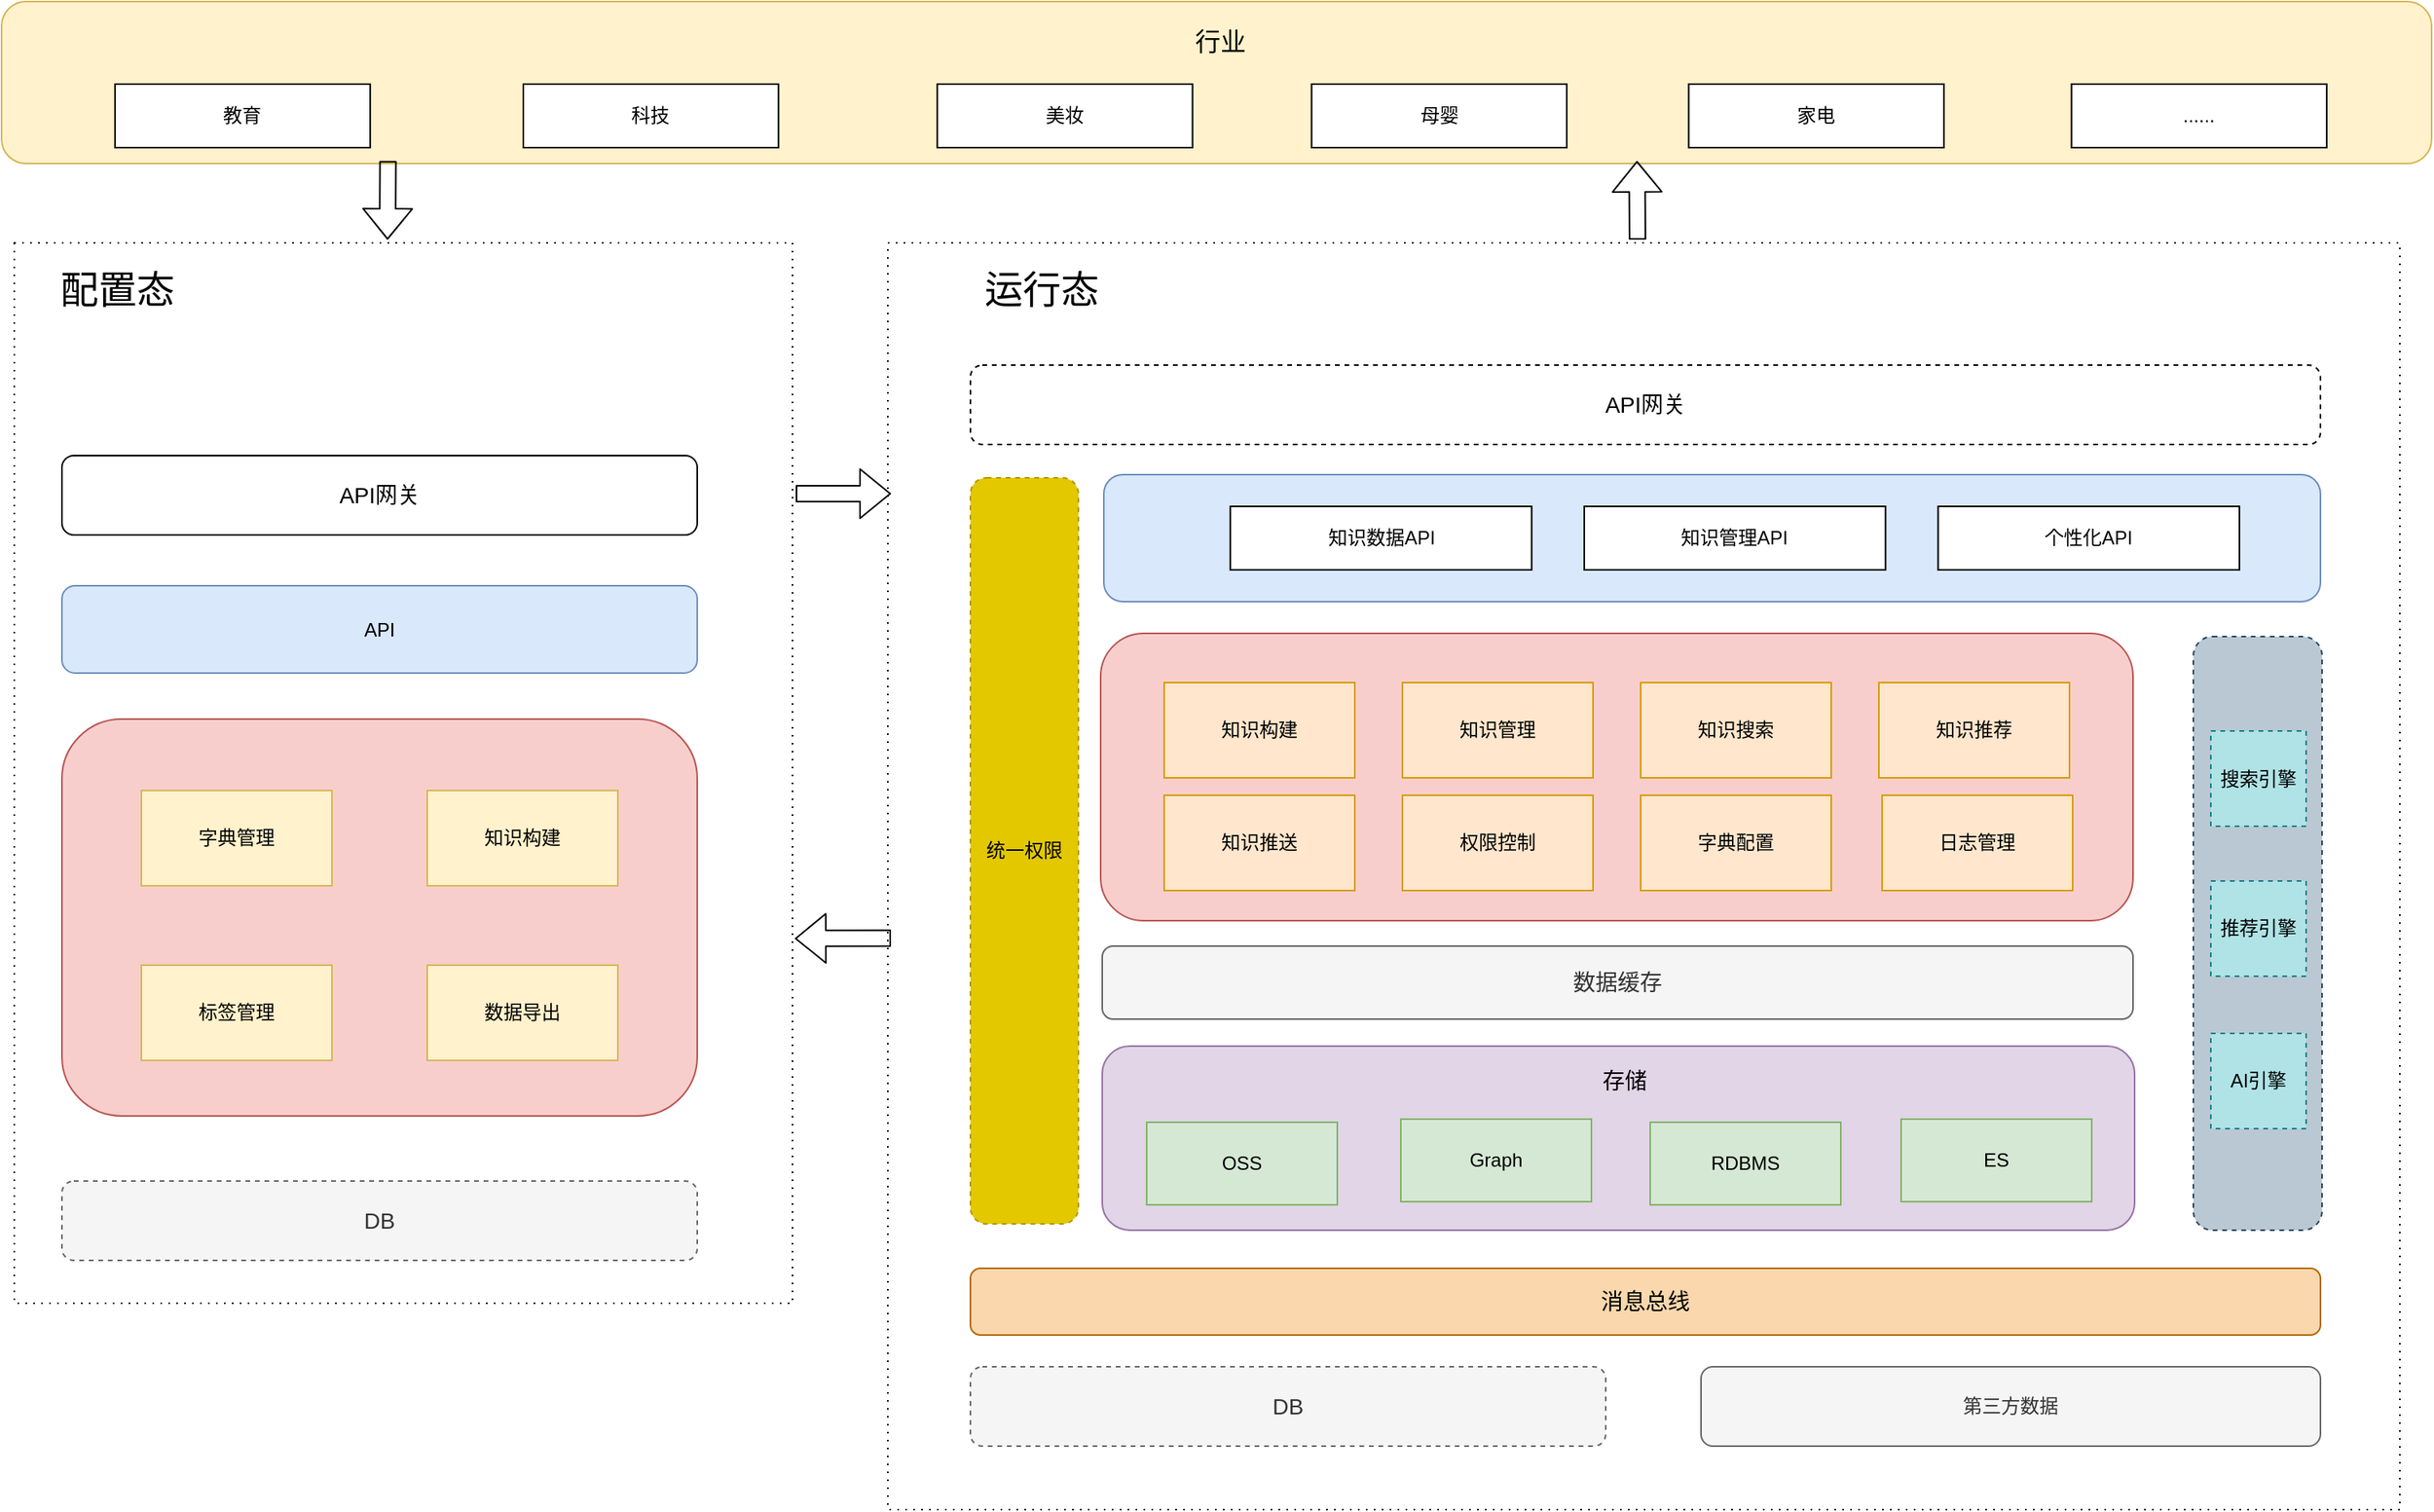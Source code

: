 <mxfile version="16.4.2" type="github" pages="12">
  <diagram id="pZK0bAO4Z63p6BIQv10N" name="Page-1">
    <mxGraphModel dx="1186" dy="739" grid="1" gridSize="10" guides="1" tooltips="1" connect="1" arrows="1" fold="1" page="1" pageScale="1" pageWidth="827" pageHeight="1169" math="0" shadow="0">
      <root>
        <mxCell id="0" />
        <mxCell id="1" parent="0" />
        <mxCell id="yD4kEHdl1h5O788L4dy--1" value="" style="group" parent="1" vertex="1" connectable="0">
          <mxGeometry x="90" y="80" width="1530" height="102" as="geometry" />
        </mxCell>
        <mxCell id="yD4kEHdl1h5O788L4dy--2" value="" style="rounded=1;whiteSpace=wrap;html=1;fillColor=#fff2cc;strokeColor=#d6b656;" parent="yD4kEHdl1h5O788L4dy--1" vertex="1">
          <mxGeometry width="1530.0" height="102" as="geometry" />
        </mxCell>
        <mxCell id="yD4kEHdl1h5O788L4dy--3" value="教育" style="rounded=0;whiteSpace=wrap;html=1;" parent="yD4kEHdl1h5O788L4dy--1" vertex="1">
          <mxGeometry x="71.412" y="52" width="160.677" height="40" as="geometry" />
        </mxCell>
        <mxCell id="yD4kEHdl1h5O788L4dy--4" value="科技" style="rounded=0;whiteSpace=wrap;html=1;" parent="yD4kEHdl1h5O788L4dy--1" vertex="1">
          <mxGeometry x="328.495" y="52" width="160.677" height="40" as="geometry" />
        </mxCell>
        <mxCell id="yD4kEHdl1h5O788L4dy--5" value="美妆" style="rounded=0;whiteSpace=wrap;html=1;" parent="yD4kEHdl1h5O788L4dy--1" vertex="1">
          <mxGeometry x="589.148" y="52" width="160.677" height="40" as="geometry" />
        </mxCell>
        <mxCell id="yD4kEHdl1h5O788L4dy--6" value="母婴" style="rounded=0;whiteSpace=wrap;html=1;" parent="yD4kEHdl1h5O788L4dy--1" vertex="1">
          <mxGeometry x="824.807" y="52" width="160.677" height="40" as="geometry" />
        </mxCell>
        <mxCell id="yD4kEHdl1h5O788L4dy--7" value="家电" style="rounded=0;whiteSpace=wrap;html=1;" parent="yD4kEHdl1h5O788L4dy--1" vertex="1">
          <mxGeometry x="1062.252" y="52" width="160.677" height="40" as="geometry" />
        </mxCell>
        <mxCell id="yD4kEHdl1h5O788L4dy--8" value="......" style="rounded=0;whiteSpace=wrap;html=1;" parent="yD4kEHdl1h5O788L4dy--1" vertex="1">
          <mxGeometry x="1303.267" y="52" width="160.677" height="40" as="geometry" />
        </mxCell>
        <mxCell id="yD4kEHdl1h5O788L4dy--9" value="&lt;font style=&quot;font-size: 16px&quot;&gt;行业&lt;/font&gt;" style="text;html=1;strokeColor=none;fillColor=none;align=center;verticalAlign=middle;whiteSpace=wrap;rounded=0;fontSize=16;" parent="yD4kEHdl1h5O788L4dy--1" vertex="1">
          <mxGeometry x="731.972" y="15" width="71.412" height="20" as="geometry" />
        </mxCell>
        <mxCell id="yD4kEHdl1h5O788L4dy--10" value="" style="rounded=0;whiteSpace=wrap;html=1;fillColor=none;dashed=1;dashPattern=1 4;" parent="1" vertex="1">
          <mxGeometry x="98" y="232" width="490" height="668" as="geometry" />
        </mxCell>
        <mxCell id="yD4kEHdl1h5O788L4dy--11" value="" style="rounded=1;whiteSpace=wrap;html=1;fillColor=#f8cecc;strokeColor=#b85450;" parent="1" vertex="1">
          <mxGeometry x="128" y="532" width="400" height="250" as="geometry" />
        </mxCell>
        <mxCell id="yD4kEHdl1h5O788L4dy--12" value="字典管理" style="rounded=0;whiteSpace=wrap;html=1;fillColor=#fff2cc;strokeColor=#d6b656;" parent="1" vertex="1">
          <mxGeometry x="178" y="577" width="120" height="60" as="geometry" />
        </mxCell>
        <mxCell id="yD4kEHdl1h5O788L4dy--13" value="知识构建" style="rounded=0;whiteSpace=wrap;html=1;fillColor=#fff2cc;strokeColor=#d6b656;" parent="1" vertex="1">
          <mxGeometry x="358" y="577" width="120" height="60" as="geometry" />
        </mxCell>
        <mxCell id="yD4kEHdl1h5O788L4dy--14" value="标签管理" style="rounded=0;whiteSpace=wrap;html=1;fillColor=#fff2cc;strokeColor=#d6b656;" parent="1" vertex="1">
          <mxGeometry x="178" y="687" width="120" height="60" as="geometry" />
        </mxCell>
        <mxCell id="yD4kEHdl1h5O788L4dy--15" value="数据导出" style="rounded=0;whiteSpace=wrap;html=1;fillColor=#fff2cc;strokeColor=#d6b656;" parent="1" vertex="1">
          <mxGeometry x="358" y="687" width="120" height="60" as="geometry" />
        </mxCell>
        <mxCell id="yD4kEHdl1h5O788L4dy--16" value="&lt;font style=&quot;font-size: 14px&quot;&gt;DB&lt;/font&gt;" style="rounded=1;whiteSpace=wrap;html=1;fillColor=#f5f5f5;strokeColor=#666666;dashed=1;fontColor=#333333;" parent="1" vertex="1">
          <mxGeometry x="128" y="823" width="400" height="50" as="geometry" />
        </mxCell>
        <mxCell id="yD4kEHdl1h5O788L4dy--17" value="API" style="rounded=1;whiteSpace=wrap;html=1;fillColor=#dae8fc;strokeColor=#6c8ebf;" parent="1" vertex="1">
          <mxGeometry x="128" y="448" width="400" height="55" as="geometry" />
        </mxCell>
        <mxCell id="yD4kEHdl1h5O788L4dy--18" value="&lt;font style=&quot;font-size: 24px&quot;&gt;配置态&lt;/font&gt;" style="text;html=1;strokeColor=none;fillColor=none;align=center;verticalAlign=middle;whiteSpace=wrap;rounded=0;dashed=1;dashPattern=1 1;fontSize=20;" parent="1" vertex="1">
          <mxGeometry x="118" y="252" width="90" height="20" as="geometry" />
        </mxCell>
        <mxCell id="yD4kEHdl1h5O788L4dy--19" value="&lt;font style=&quot;font-size: 14px&quot;&gt;API网关&lt;/font&gt;" style="rounded=1;whiteSpace=wrap;html=1;" parent="1" vertex="1">
          <mxGeometry x="128" y="366" width="400" height="50" as="geometry" />
        </mxCell>
        <mxCell id="yD4kEHdl1h5O788L4dy--20" value="" style="group;dashed=1;strokeColor=#000000;dashPattern=1 4;container=0;" parent="1" vertex="1" connectable="0">
          <mxGeometry x="648" y="232" width="952" height="798" as="geometry" />
        </mxCell>
        <mxCell id="yD4kEHdl1h5O788L4dy--21" value="" style="rounded=1;whiteSpace=wrap;html=1;fillColor=#e1d5e7;strokeColor=#9673a6;" parent="1" vertex="1">
          <mxGeometry x="783" y="738" width="650" height="116" as="geometry" />
        </mxCell>
        <mxCell id="yD4kEHdl1h5O788L4dy--22" value="OSS" style="rounded=0;whiteSpace=wrap;html=1;fillColor=#d5e8d4;strokeColor=#82b366;" parent="1" vertex="1">
          <mxGeometry x="811" y="786" width="120" height="52" as="geometry" />
        </mxCell>
        <mxCell id="yD4kEHdl1h5O788L4dy--23" value="&lt;font style=&quot;font-size: 14px&quot;&gt;存储&lt;/font&gt;" style="text;html=1;strokeColor=none;fillColor=none;align=center;verticalAlign=middle;whiteSpace=wrap;rounded=0;" parent="1" vertex="1">
          <mxGeometry x="1092" y="750" width="40" height="20" as="geometry" />
        </mxCell>
        <mxCell id="yD4kEHdl1h5O788L4dy--24" value="&lt;font style=&quot;font-size: 14px&quot;&gt;数据缓存&lt;/font&gt;" style="rounded=1;whiteSpace=wrap;html=1;fillColor=#f5f5f5;strokeColor=#666666;fontColor=#333333;" parent="1" vertex="1">
          <mxGeometry x="783" y="675" width="649" height="46" as="geometry" />
        </mxCell>
        <mxCell id="yD4kEHdl1h5O788L4dy--25" value="" style="rounded=1;whiteSpace=wrap;html=1;fillColor=#f8cecc;strokeColor=#b85450;" parent="1" vertex="1">
          <mxGeometry x="782" y="478" width="650" height="181" as="geometry" />
        </mxCell>
        <mxCell id="yD4kEHdl1h5O788L4dy--26" value="知识构建" style="rounded=0;whiteSpace=wrap;html=1;fillColor=#ffe6cc;strokeColor=#d79b00;" parent="1" vertex="1">
          <mxGeometry x="822" y="509" width="120" height="60" as="geometry" />
        </mxCell>
        <mxCell id="yD4kEHdl1h5O788L4dy--27" value="知识管理" style="rounded=0;whiteSpace=wrap;html=1;fillColor=#ffe6cc;strokeColor=#d79b00;" parent="1" vertex="1">
          <mxGeometry x="972" y="509" width="120" height="60" as="geometry" />
        </mxCell>
        <mxCell id="yD4kEHdl1h5O788L4dy--28" value="知识搜索" style="rounded=0;whiteSpace=wrap;html=1;fillColor=#ffe6cc;strokeColor=#d79b00;" parent="1" vertex="1">
          <mxGeometry x="1122" y="509" width="120" height="60" as="geometry" />
        </mxCell>
        <mxCell id="yD4kEHdl1h5O788L4dy--29" value="知识推荐" style="rounded=0;whiteSpace=wrap;html=1;fillColor=#ffe6cc;strokeColor=#d79b00;" parent="1" vertex="1">
          <mxGeometry x="1272" y="509" width="120" height="60" as="geometry" />
        </mxCell>
        <mxCell id="yD4kEHdl1h5O788L4dy--30" value="&lt;font style=&quot;font-size: 14px&quot;&gt;消息总线&lt;/font&gt;" style="rounded=1;whiteSpace=wrap;html=1;fillColor=#fad7ac;strokeColor=#b46504;" parent="1" vertex="1">
          <mxGeometry x="700" y="878" width="850" height="42" as="geometry" />
        </mxCell>
        <mxCell id="yD4kEHdl1h5O788L4dy--31" value="知识推送" style="rounded=0;whiteSpace=wrap;html=1;fillColor=#ffe6cc;strokeColor=#d79b00;" parent="1" vertex="1">
          <mxGeometry x="822" y="580" width="120" height="60" as="geometry" />
        </mxCell>
        <mxCell id="yD4kEHdl1h5O788L4dy--32" value="权限控制" style="rounded=0;whiteSpace=wrap;html=1;fillColor=#ffe6cc;strokeColor=#d79b00;" parent="1" vertex="1">
          <mxGeometry x="972" y="580" width="120" height="60" as="geometry" />
        </mxCell>
        <mxCell id="yD4kEHdl1h5O788L4dy--33" value="字典配置" style="rounded=0;whiteSpace=wrap;html=1;fillColor=#ffe6cc;strokeColor=#d79b00;" parent="1" vertex="1">
          <mxGeometry x="1122" y="580" width="120" height="60" as="geometry" />
        </mxCell>
        <mxCell id="yD4kEHdl1h5O788L4dy--34" value="日志管理" style="rounded=0;whiteSpace=wrap;html=1;fillColor=#ffe6cc;strokeColor=#d79b00;" parent="1" vertex="1">
          <mxGeometry x="1274" y="580" width="120" height="60" as="geometry" />
        </mxCell>
        <mxCell id="yD4kEHdl1h5O788L4dy--35" value="" style="rounded=1;whiteSpace=wrap;html=1;fillColor=#bac8d3;strokeColor=#23445d;dashed=1;" parent="1" vertex="1">
          <mxGeometry x="1470" y="480" width="81" height="374" as="geometry" />
        </mxCell>
        <mxCell id="yD4kEHdl1h5O788L4dy--36" value="搜索引擎" style="rounded=0;whiteSpace=wrap;html=1;dashed=1;fillColor=#b0e3e6;strokeColor=#0e8088;" parent="1" vertex="1">
          <mxGeometry x="1481" y="539.5" width="60" height="60" as="geometry" />
        </mxCell>
        <mxCell id="yD4kEHdl1h5O788L4dy--37" value="推荐引擎" style="rounded=0;whiteSpace=wrap;html=1;dashed=1;fillColor=#b0e3e6;strokeColor=#0e8088;" parent="1" vertex="1">
          <mxGeometry x="1481" y="634" width="60" height="60" as="geometry" />
        </mxCell>
        <mxCell id="yD4kEHdl1h5O788L4dy--38" value="AI引擎" style="rounded=0;whiteSpace=wrap;html=1;dashed=1;fillColor=#b0e3e6;strokeColor=#0e8088;" parent="1" vertex="1">
          <mxGeometry x="1481" y="730" width="60" height="60" as="geometry" />
        </mxCell>
        <mxCell id="yD4kEHdl1h5O788L4dy--39" value="&lt;font style=&quot;font-size: 14px&quot;&gt;DB&lt;/font&gt;" style="rounded=1;whiteSpace=wrap;html=1;fillColor=#f5f5f5;strokeColor=#666666;dashed=1;fontColor=#333333;" parent="1" vertex="1">
          <mxGeometry x="700" y="940" width="400" height="50" as="geometry" />
        </mxCell>
        <mxCell id="yD4kEHdl1h5O788L4dy--40" value="第三方数据" style="rounded=1;whiteSpace=wrap;html=1;fillColor=#f5f5f5;strokeColor=#666666;fontColor=#333333;shadow=0;glass=0;sketch=0;" parent="1" vertex="1">
          <mxGeometry x="1160" y="940" width="390" height="50" as="geometry" />
        </mxCell>
        <mxCell id="yD4kEHdl1h5O788L4dy--41" value="Graph" style="rounded=0;whiteSpace=wrap;html=1;fillColor=#d5e8d4;strokeColor=#82b366;" parent="1" vertex="1">
          <mxGeometry x="971" y="784" width="120" height="52" as="geometry" />
        </mxCell>
        <mxCell id="yD4kEHdl1h5O788L4dy--42" value="RDBMS" style="rounded=0;whiteSpace=wrap;html=1;fillColor=#d5e8d4;strokeColor=#82b366;" parent="1" vertex="1">
          <mxGeometry x="1128" y="786" width="120" height="52" as="geometry" />
        </mxCell>
        <mxCell id="yD4kEHdl1h5O788L4dy--43" value="ES" style="rounded=0;whiteSpace=wrap;html=1;fillColor=#d5e8d4;strokeColor=#82b366;" parent="1" vertex="1">
          <mxGeometry x="1286" y="784" width="120" height="52" as="geometry" />
        </mxCell>
        <mxCell id="yD4kEHdl1h5O788L4dy--44" value="&lt;font style=&quot;font-size: 14px&quot;&gt;API网关&lt;/font&gt;" style="rounded=1;whiteSpace=wrap;html=1;dashed=1;" parent="1" vertex="1">
          <mxGeometry x="700" y="309" width="850" height="50" as="geometry" />
        </mxCell>
        <mxCell id="yD4kEHdl1h5O788L4dy--45" value="&lt;font style=&quot;font-size: 24px&quot;&gt;运行态&lt;/font&gt;" style="text;html=1;strokeColor=none;fillColor=none;align=center;verticalAlign=middle;whiteSpace=wrap;rounded=0;dashed=1;dashPattern=1 1;fontSize=20;" parent="1" vertex="1">
          <mxGeometry x="700" y="252" width="90" height="20" as="geometry" />
        </mxCell>
        <mxCell id="yD4kEHdl1h5O788L4dy--46" value="统一权限" style="rounded=1;whiteSpace=wrap;html=1;fillColor=#e3c800;strokeColor=#B09500;fontColor=#000000;dashed=1;" parent="1" vertex="1">
          <mxGeometry x="700" y="380" width="68" height="470" as="geometry" />
        </mxCell>
        <mxCell id="yD4kEHdl1h5O788L4dy--47" value="" style="group" parent="1" vertex="1" connectable="0">
          <mxGeometry x="784" y="378" width="766" height="80" as="geometry" />
        </mxCell>
        <mxCell id="yD4kEHdl1h5O788L4dy--48" value="" style="rounded=1;whiteSpace=wrap;html=1;fillColor=#dae8fc;strokeColor=#6c8ebf;" parent="yD4kEHdl1h5O788L4dy--47" vertex="1">
          <mxGeometry width="766" height="80" as="geometry" />
        </mxCell>
        <mxCell id="yD4kEHdl1h5O788L4dy--49" value="知识数据API" style="rounded=0;whiteSpace=wrap;html=1;" parent="yD4kEHdl1h5O788L4dy--47" vertex="1">
          <mxGeometry x="79.643" y="20" width="189.71" height="40" as="geometry" />
        </mxCell>
        <mxCell id="yD4kEHdl1h5O788L4dy--50" value="个性化API" style="rounded=0;whiteSpace=wrap;html=1;" parent="yD4kEHdl1h5O788L4dy--47" vertex="1">
          <mxGeometry x="525.283" y="20" width="189.71" height="40" as="geometry" />
        </mxCell>
        <mxCell id="yD4kEHdl1h5O788L4dy--51" value="知识管理API" style="rounded=0;whiteSpace=wrap;html=1;" parent="yD4kEHdl1h5O788L4dy--47" vertex="1">
          <mxGeometry x="302.463" y="20" width="189.71" height="40" as="geometry" />
        </mxCell>
        <mxCell id="yD4kEHdl1h5O788L4dy--52" value="" style="shape=flexArrow;endArrow=classic;html=1;exitX=0.159;exitY=0.984;exitDx=0;exitDy=0;exitPerimeter=0;width=10;endSize=6;" parent="1" source="yD4kEHdl1h5O788L4dy--2" edge="1">
          <mxGeometry width="50" height="50" relative="1" as="geometry">
            <mxPoint x="330" y="290" as="sourcePoint" />
            <mxPoint x="333" y="230" as="targetPoint" />
          </mxGeometry>
        </mxCell>
        <mxCell id="yD4kEHdl1h5O788L4dy--53" value="" style="shape=flexArrow;endArrow=classic;html=1;width=10;endSize=6;entryX=0.673;entryY=0.984;entryDx=0;entryDy=0;entryPerimeter=0;" parent="1" target="yD4kEHdl1h5O788L4dy--2" edge="1">
          <mxGeometry width="50" height="50" relative="1" as="geometry">
            <mxPoint x="1120" y="230" as="sourcePoint" />
            <mxPoint x="1120" y="200" as="targetPoint" />
          </mxGeometry>
        </mxCell>
        <mxCell id="yD4kEHdl1h5O788L4dy--54" value="" style="shape=flexArrow;endArrow=classic;html=1;width=10;endSize=6;" parent="1" edge="1">
          <mxGeometry width="50" height="50" relative="1" as="geometry">
            <mxPoint x="590" y="390" as="sourcePoint" />
            <mxPoint x="650" y="390" as="targetPoint" />
          </mxGeometry>
        </mxCell>
        <mxCell id="yD4kEHdl1h5O788L4dy--55" value="" style="shape=flexArrow;endArrow=classic;html=1;width=10;endSize=6;entryX=1.003;entryY=0.656;entryDx=0;entryDy=0;entryPerimeter=0;" parent="1" target="yD4kEHdl1h5O788L4dy--10" edge="1">
          <mxGeometry width="50" height="50" relative="1" as="geometry">
            <mxPoint x="650" y="670" as="sourcePoint" />
            <mxPoint x="620" y="750" as="targetPoint" />
          </mxGeometry>
        </mxCell>
      </root>
    </mxGraphModel>
  </diagram>
  <diagram name="知识库schema" id="7NKkseT58FeksxtyaoNh">
    <mxGraphModel dx="1426" dy="1869" grid="1" gridSize="10" guides="1" tooltips="1" connect="1" arrows="1" fold="1" page="1" pageScale="1" pageWidth="1700" pageHeight="1100" math="0" shadow="0">
      <root>
        <mxCell id="6nDlQ2Z0jJzz6Ptqq40c-0" />
        <mxCell id="6nDlQ2Z0jJzz6Ptqq40c-1" parent="6nDlQ2Z0jJzz6Ptqq40c-0" />
        <mxCell id="6nDlQ2Z0jJzz6Ptqq40c-2" value="员工" style="ellipse;whiteSpace=wrap;html=1;aspect=fixed;" parent="6nDlQ2Z0jJzz6Ptqq40c-1" vertex="1">
          <mxGeometry x="730" y="340" width="60" height="60" as="geometry" />
        </mxCell>
        <mxCell id="6nDlQ2Z0jJzz6Ptqq40c-3" value="文档" style="ellipse;whiteSpace=wrap;html=1;aspect=fixed;" parent="6nDlQ2Z0jJzz6Ptqq40c-1" vertex="1">
          <mxGeometry x="710" y="140" width="60" height="60" as="geometry" />
        </mxCell>
        <mxCell id="6nDlQ2Z0jJzz6Ptqq40c-4" value="问题" style="ellipse;whiteSpace=wrap;html=1;aspect=fixed;direction=south;" parent="6nDlQ2Z0jJzz6Ptqq40c-1" vertex="1">
          <mxGeometry x="420" y="340" width="60" height="60" as="geometry" />
        </mxCell>
        <mxCell id="6nDlQ2Z0jJzz6Ptqq40c-5" value="对话" style="ellipse;whiteSpace=wrap;html=1;aspect=fixed;" parent="6nDlQ2Z0jJzz6Ptqq40c-1" vertex="1">
          <mxGeometry x="350" y="140" width="60" height="60" as="geometry" />
        </mxCell>
        <mxCell id="6nDlQ2Z0jJzz6Ptqq40c-6" value="链接" style="ellipse;whiteSpace=wrap;html=1;aspect=fixed;shadow=0;sketch=0;" parent="6nDlQ2Z0jJzz6Ptqq40c-1" vertex="1">
          <mxGeometry x="210" y="140" width="60" height="60" as="geometry" />
        </mxCell>
        <mxCell id="6nDlQ2Z0jJzz6Ptqq40c-7" value="图片" style="ellipse;whiteSpace=wrap;html=1;aspect=fixed;fillColor=#ffe6cc;strokeColor=#d79b00;sketch=1;" parent="6nDlQ2Z0jJzz6Ptqq40c-1" vertex="1">
          <mxGeometry x="480" y="140" width="60" height="60" as="geometry" />
        </mxCell>
        <mxCell id="6nDlQ2Z0jJzz6Ptqq40c-8" value="权限" style="endArrow=classic;html=1;exitX=0;exitY=0.5;exitDx=0;exitDy=0;" parent="6nDlQ2Z0jJzz6Ptqq40c-1" source="6nDlQ2Z0jJzz6Ptqq40c-2" edge="1">
          <mxGeometry width="50" height="50" relative="1" as="geometry">
            <mxPoint x="360" y="380" as="sourcePoint" />
            <mxPoint x="480" y="370" as="targetPoint" />
          </mxGeometry>
        </mxCell>
        <mxCell id="6nDlQ2Z0jJzz6Ptqq40c-9" value="权限(读、写、owner)" style="endArrow=classic;html=1;entryX=0;entryY=1;entryDx=0;entryDy=0;exitX=0.5;exitY=0;exitDx=0;exitDy=0;" parent="6nDlQ2Z0jJzz6Ptqq40c-1" source="6nDlQ2Z0jJzz6Ptqq40c-2" target="6nDlQ2Z0jJzz6Ptqq40c-3" edge="1">
          <mxGeometry width="50" height="50" relative="1" as="geometry">
            <mxPoint x="620" y="270" as="sourcePoint" />
            <mxPoint x="670" y="220" as="targetPoint" />
          </mxGeometry>
        </mxCell>
        <mxCell id="6nDlQ2Z0jJzz6Ptqq40c-12" value="权限" style="endArrow=classic;html=1;entryX=0.5;entryY=1;entryDx=0;entryDy=0;exitX=0.5;exitY=0;exitDx=0;exitDy=0;" parent="6nDlQ2Z0jJzz6Ptqq40c-1" source="6nDlQ2Z0jJzz6Ptqq40c-2" target="6nDlQ2Z0jJzz6Ptqq40c-7" edge="1">
          <mxGeometry width="50" height="50" relative="1" as="geometry">
            <mxPoint x="590" y="460" as="sourcePoint" />
            <mxPoint x="640" y="410" as="targetPoint" />
          </mxGeometry>
        </mxCell>
        <mxCell id="6nDlQ2Z0jJzz6Ptqq40c-13" value="" style="endArrow=classic;html=1;entryX=1;entryY=1;entryDx=0;entryDy=0;exitX=0;exitY=0;exitDx=0;exitDy=0;" parent="6nDlQ2Z0jJzz6Ptqq40c-1" source="6nDlQ2Z0jJzz6Ptqq40c-2" target="6nDlQ2Z0jJzz6Ptqq40c-5" edge="1">
          <mxGeometry width="50" height="50" relative="1" as="geometry">
            <mxPoint x="510" y="530" as="sourcePoint" />
            <mxPoint x="560" y="480" as="targetPoint" />
          </mxGeometry>
        </mxCell>
        <mxCell id="6nDlQ2Z0jJzz6Ptqq40c-14" value="权限" style="edgeLabel;html=1;align=center;verticalAlign=middle;resizable=0;points=[];" parent="6nDlQ2Z0jJzz6Ptqq40c-13" vertex="1" connectable="0">
          <mxGeometry x="-0.155" y="-3" relative="1" as="geometry">
            <mxPoint as="offset" />
          </mxGeometry>
        </mxCell>
        <mxCell id="6nDlQ2Z0jJzz6Ptqq40c-15" value="权限" style="endArrow=classic;html=1;entryX=1;entryY=0.5;entryDx=0;entryDy=0;" parent="6nDlQ2Z0jJzz6Ptqq40c-1" target="6nDlQ2Z0jJzz6Ptqq40c-6" edge="1">
          <mxGeometry width="50" height="50" relative="1" as="geometry">
            <mxPoint x="729" y="359" as="sourcePoint" />
            <mxPoint x="390" y="290" as="targetPoint" />
          </mxGeometry>
        </mxCell>
        <mxCell id="6nDlQ2Z0jJzz6Ptqq40c-16" value="" style="group" parent="6nDlQ2Z0jJzz6Ptqq40c-1" vertex="1" connectable="0">
          <mxGeometry x="800" y="-100" width="120" height="110" as="geometry" />
        </mxCell>
        <mxCell id="6nDlQ2Z0jJzz6Ptqq40c-17" value="" style="group" parent="6nDlQ2Z0jJzz6Ptqq40c-16" vertex="1" connectable="0">
          <mxGeometry width="60" height="90" as="geometry" />
        </mxCell>
        <mxCell id="6nDlQ2Z0jJzz6Ptqq40c-18" value="目录" style="ellipse;whiteSpace=wrap;html=1;aspect=fixed;" parent="6nDlQ2Z0jJzz6Ptqq40c-17" vertex="1">
          <mxGeometry y="30" width="60" height="60" as="geometry" />
        </mxCell>
        <mxCell id="6nDlQ2Z0jJzz6Ptqq40c-19" value="上级" style="endArrow=classic;html=1;curved=1;entryX=0.5;entryY=0;entryDx=0;entryDy=0;exitX=0.5;exitY=0;exitDx=0;exitDy=0;" parent="6nDlQ2Z0jJzz6Ptqq40c-17" source="6nDlQ2Z0jJzz6Ptqq40c-18" target="6nDlQ2Z0jJzz6Ptqq40c-18" edge="1">
          <mxGeometry width="50" height="50" relative="1" as="geometry">
            <mxPoint x="30" y="20" as="sourcePoint" />
            <mxPoint x="-100" y="-60" as="targetPoint" />
            <Array as="points">
              <mxPoint x="60" />
              <mxPoint />
            </Array>
          </mxGeometry>
        </mxCell>
        <mxCell id="6nDlQ2Z0jJzz6Ptqq40c-20" value="下级" style="curved=1;endArrow=classic;html=1;entryX=1;entryY=0.5;entryDx=0;entryDy=0;" parent="6nDlQ2Z0jJzz6Ptqq40c-16" target="6nDlQ2Z0jJzz6Ptqq40c-18" edge="1">
          <mxGeometry width="50" height="50" relative="1" as="geometry">
            <mxPoint x="60" y="60" as="sourcePoint" />
            <mxPoint x="160" y="80" as="targetPoint" />
            <Array as="points">
              <mxPoint x="80" y="110" />
              <mxPoint x="120" y="50" />
            </Array>
          </mxGeometry>
        </mxCell>
        <mxCell id="6nDlQ2Z0jJzz6Ptqq40c-21" value="关联" style="endArrow=classic;startArrow=classic;html=1;exitX=1;exitY=1;exitDx=0;exitDy=0;entryX=0;entryY=1;entryDx=0;entryDy=0;" parent="6nDlQ2Z0jJzz6Ptqq40c-1" source="6nDlQ2Z0jJzz6Ptqq40c-6" target="6nDlQ2Z0jJzz6Ptqq40c-4" edge="1">
          <mxGeometry width="50" height="50" relative="1" as="geometry">
            <mxPoint x="400" y="160" as="sourcePoint" />
            <mxPoint x="450" y="110" as="targetPoint" />
          </mxGeometry>
        </mxCell>
        <mxCell id="6nDlQ2Z0jJzz6Ptqq40c-22" value="关联" style="endArrow=classic;startArrow=classic;html=1;entryX=0;entryY=0.5;entryDx=0;entryDy=0;exitX=0.3;exitY=0.067;exitDx=0;exitDy=0;exitPerimeter=0;" parent="6nDlQ2Z0jJzz6Ptqq40c-1" source="6nDlQ2Z0jJzz6Ptqq40c-4" target="6nDlQ2Z0jJzz6Ptqq40c-3" edge="1">
          <mxGeometry width="50" height="50" relative="1" as="geometry">
            <mxPoint x="620" y="180" as="sourcePoint" />
            <mxPoint x="670" y="130" as="targetPoint" />
          </mxGeometry>
        </mxCell>
        <mxCell id="6nDlQ2Z0jJzz6Ptqq40c-23" value="关联" style="endArrow=classic;startArrow=classic;html=1;entryX=0;entryY=0;entryDx=0;entryDy=0;exitX=0;exitY=1;exitDx=0;exitDy=0;" parent="6nDlQ2Z0jJzz6Ptqq40c-1" source="6nDlQ2Z0jJzz6Ptqq40c-7" target="6nDlQ2Z0jJzz6Ptqq40c-4" edge="1">
          <mxGeometry width="50" height="50" relative="1" as="geometry">
            <mxPoint x="460" y="360" as="sourcePoint" />
            <mxPoint x="510" y="310" as="targetPoint" />
          </mxGeometry>
        </mxCell>
        <mxCell id="6nDlQ2Z0jJzz6Ptqq40c-24" value="" style="endArrow=classic;startArrow=classic;html=1;entryX=0;entryY=1;entryDx=0;entryDy=0;exitX=0.683;exitY=0.017;exitDx=0;exitDy=0;exitPerimeter=0;" parent="6nDlQ2Z0jJzz6Ptqq40c-1" source="6nDlQ2Z0jJzz6Ptqq40c-6" target="6nDlQ2Z0jJzz6Ptqq40c-33" edge="1">
          <mxGeometry width="50" height="50" relative="1" as="geometry">
            <mxPoint x="350" y="80" as="sourcePoint" />
            <mxPoint x="400" y="30" as="targetPoint" />
          </mxGeometry>
        </mxCell>
        <mxCell id="6nDlQ2Z0jJzz6Ptqq40c-25" value="关联" style="edgeLabel;html=1;align=center;verticalAlign=middle;resizable=0;points=[];" parent="6nDlQ2Z0jJzz6Ptqq40c-24" vertex="1" connectable="0">
          <mxGeometry x="0.009" y="1" relative="1" as="geometry">
            <mxPoint x="1" as="offset" />
          </mxGeometry>
        </mxCell>
        <mxCell id="6nDlQ2Z0jJzz6Ptqq40c-26" value="" style="endArrow=classic;startArrow=classic;html=1;entryX=0.5;entryY=1;entryDx=0;entryDy=0;exitX=0.5;exitY=0;exitDx=0;exitDy=0;" parent="6nDlQ2Z0jJzz6Ptqq40c-1" source="6nDlQ2Z0jJzz6Ptqq40c-5" target="6nDlQ2Z0jJzz6Ptqq40c-33" edge="1">
          <mxGeometry width="50" height="50" relative="1" as="geometry">
            <mxPoint x="350.98" y="151.02" as="sourcePoint" />
            <mxPoint x="488.787" y="-8.787" as="targetPoint" />
          </mxGeometry>
        </mxCell>
        <mxCell id="6nDlQ2Z0jJzz6Ptqq40c-27" value="关联" style="edgeLabel;html=1;align=center;verticalAlign=middle;resizable=0;points=[];" parent="6nDlQ2Z0jJzz6Ptqq40c-26" vertex="1" connectable="0">
          <mxGeometry x="0.158" y="-2" relative="1" as="geometry">
            <mxPoint as="offset" />
          </mxGeometry>
        </mxCell>
        <mxCell id="6nDlQ2Z0jJzz6Ptqq40c-28" value="" style="endArrow=classic;startArrow=classic;html=1;entryX=1;entryY=1;entryDx=0;entryDy=0;exitX=0;exitY=0;exitDx=0;exitDy=0;" parent="6nDlQ2Z0jJzz6Ptqq40c-1" source="6nDlQ2Z0jJzz6Ptqq40c-7" target="6nDlQ2Z0jJzz6Ptqq40c-33" edge="1">
          <mxGeometry width="50" height="50" relative="1" as="geometry">
            <mxPoint x="570" y="140.0" as="sourcePoint" />
            <mxPoint x="707.807" y="-19.807" as="targetPoint" />
          </mxGeometry>
        </mxCell>
        <mxCell id="6nDlQ2Z0jJzz6Ptqq40c-29" value="关联" style="edgeLabel;html=1;align=center;verticalAlign=middle;resizable=0;points=[];" parent="6nDlQ2Z0jJzz6Ptqq40c-28" vertex="1" connectable="0">
          <mxGeometry x="0.058" relative="1" as="geometry">
            <mxPoint as="offset" />
          </mxGeometry>
        </mxCell>
        <mxCell id="6nDlQ2Z0jJzz6Ptqq40c-30" value="" style="group" parent="6nDlQ2Z0jJzz6Ptqq40c-1" vertex="1" connectable="0">
          <mxGeometry x="430" y="-80" width="190" height="104" as="geometry" />
        </mxCell>
        <mxCell id="6nDlQ2Z0jJzz6Ptqq40c-31" value="" style="curved=1;endArrow=classic;html=1;entryX=1;entryY=0.5;entryDx=0;entryDy=0;" parent="6nDlQ2Z0jJzz6Ptqq40c-30" target="6nDlQ2Z0jJzz6Ptqq40c-33" edge="1">
          <mxGeometry x="30" y="-20" width="50" height="50" as="geometry">
            <mxPoint x="100" y="40" as="sourcePoint" />
            <mxPoint x="150" y="70" as="targetPoint" />
            <Array as="points">
              <mxPoint x="110" y="10" />
              <mxPoint x="130" y="10" />
              <mxPoint x="140" y="30" />
              <mxPoint x="140" y="60" />
            </Array>
          </mxGeometry>
        </mxCell>
        <mxCell id="6nDlQ2Z0jJzz6Ptqq40c-32" value="下级" style="edgeLabel;html=1;align=center;verticalAlign=middle;resizable=0;points=[];" parent="6nDlQ2Z0jJzz6Ptqq40c-31" vertex="1" connectable="0">
          <mxGeometry relative="1" as="geometry">
            <mxPoint x="-3" y="-8" as="offset" />
          </mxGeometry>
        </mxCell>
        <mxCell id="6nDlQ2Z0jJzz6Ptqq40c-33" value="标签" style="ellipse;whiteSpace=wrap;html=1;aspect=fixed;" parent="6nDlQ2Z0jJzz6Ptqq40c-30" vertex="1">
          <mxGeometry x="40" y="10" width="60" height="60" as="geometry" />
        </mxCell>
        <mxCell id="6nDlQ2Z0jJzz6Ptqq40c-34" value="" style="endArrow=classic;html=1;curved=1;entryX=0;entryY=0.5;entryDx=0;entryDy=0;" parent="6nDlQ2Z0jJzz6Ptqq40c-30" target="6nDlQ2Z0jJzz6Ptqq40c-33" edge="1">
          <mxGeometry x="30" y="-20" width="50" height="50" as="geometry">
            <mxPoint x="40" y="40" as="sourcePoint" />
            <mxPoint x="352" y="20" as="targetPoint" />
            <Array as="points">
              <mxPoint x="10" />
              <mxPoint y="70" />
            </Array>
          </mxGeometry>
        </mxCell>
        <mxCell id="6nDlQ2Z0jJzz6Ptqq40c-35" value="上级" style="edgeLabel;html=1;align=center;verticalAlign=middle;resizable=0;points=[];" parent="6nDlQ2Z0jJzz6Ptqq40c-34" vertex="1" connectable="0">
          <mxGeometry relative="1" as="geometry">
            <mxPoint x="-1" y="-2" as="offset" />
          </mxGeometry>
        </mxCell>
        <mxCell id="6nDlQ2Z0jJzz6Ptqq40c-36" value="" style="endArrow=classic;startArrow=classic;html=1;entryX=0;entryY=0;entryDx=0;entryDy=0;exitX=0.967;exitY=0.7;exitDx=0;exitDy=0;exitPerimeter=0;" parent="6nDlQ2Z0jJzz6Ptqq40c-1" source="6nDlQ2Z0jJzz6Ptqq40c-33" target="6nDlQ2Z0jJzz6Ptqq40c-3" edge="1">
          <mxGeometry width="50" height="50" relative="1" as="geometry">
            <mxPoint x="700" y="80" as="sourcePoint" />
            <mxPoint x="750" y="30" as="targetPoint" />
          </mxGeometry>
        </mxCell>
        <mxCell id="6nDlQ2Z0jJzz6Ptqq40c-37" value="关联" style="edgeLabel;html=1;align=center;verticalAlign=middle;resizable=0;points=[];" parent="6nDlQ2Z0jJzz6Ptqq40c-36" vertex="1" connectable="0">
          <mxGeometry x="0.022" y="4" relative="1" as="geometry">
            <mxPoint as="offset" />
          </mxGeometry>
        </mxCell>
        <mxCell id="6nDlQ2Z0jJzz6Ptqq40c-38" value="" style="endArrow=classic;startArrow=classic;html=1;entryX=0;entryY=0.5;entryDx=0;entryDy=0;exitX=1;exitY=0;exitDx=0;exitDy=0;" parent="6nDlQ2Z0jJzz6Ptqq40c-1" source="6nDlQ2Z0jJzz6Ptqq40c-6" target="6nDlQ2Z0jJzz6Ptqq40c-18" edge="1">
          <mxGeometry width="50" height="50" relative="1" as="geometry">
            <mxPoint x="700" as="sourcePoint" />
            <mxPoint x="750" y="-50" as="targetPoint" />
          </mxGeometry>
        </mxCell>
        <mxCell id="6nDlQ2Z0jJzz6Ptqq40c-39" value="关联" style="edgeLabel;html=1;align=center;verticalAlign=middle;resizable=0;points=[];" parent="6nDlQ2Z0jJzz6Ptqq40c-38" vertex="1" connectable="0">
          <mxGeometry x="-0.102" y="2" relative="1" as="geometry">
            <mxPoint as="offset" />
          </mxGeometry>
        </mxCell>
        <mxCell id="6nDlQ2Z0jJzz6Ptqq40c-40" value="" style="endArrow=classic;startArrow=classic;html=1;entryX=0.05;entryY=0.767;entryDx=0;entryDy=0;exitX=1;exitY=0;exitDx=0;exitDy=0;entryPerimeter=0;" parent="6nDlQ2Z0jJzz6Ptqq40c-1" source="6nDlQ2Z0jJzz6Ptqq40c-5" target="6nDlQ2Z0jJzz6Ptqq40c-18" edge="1">
          <mxGeometry width="50" height="50" relative="1" as="geometry">
            <mxPoint x="361.213" y="158.787" as="sourcePoint" />
            <mxPoint x="810" y="-30" as="targetPoint" />
          </mxGeometry>
        </mxCell>
        <mxCell id="6nDlQ2Z0jJzz6Ptqq40c-41" value="关联" style="edgeLabel;html=1;align=center;verticalAlign=middle;resizable=0;points=[];" parent="6nDlQ2Z0jJzz6Ptqq40c-40" vertex="1" connectable="0">
          <mxGeometry x="-0.018" y="1" relative="1" as="geometry">
            <mxPoint as="offset" />
          </mxGeometry>
        </mxCell>
        <mxCell id="6nDlQ2Z0jJzz6Ptqq40c-42" value="" style="endArrow=classic;startArrow=classic;html=1;entryX=0.267;entryY=0.967;entryDx=0;entryDy=0;exitX=0.683;exitY=0.05;exitDx=0;exitDy=0;entryPerimeter=0;exitPerimeter=0;" parent="6nDlQ2Z0jJzz6Ptqq40c-1" source="6nDlQ2Z0jJzz6Ptqq40c-7" target="6nDlQ2Z0jJzz6Ptqq40c-18" edge="1">
          <mxGeometry width="50" height="50" relative="1" as="geometry">
            <mxPoint x="371.213" y="168.787" as="sourcePoint" />
            <mxPoint x="820" y="-20" as="targetPoint" />
          </mxGeometry>
        </mxCell>
        <mxCell id="6nDlQ2Z0jJzz6Ptqq40c-43" value="关联" style="edgeLabel;html=1;align=center;verticalAlign=middle;resizable=0;points=[];" parent="6nDlQ2Z0jJzz6Ptqq40c-42" vertex="1" connectable="0">
          <mxGeometry x="0.154" y="1" relative="1" as="geometry">
            <mxPoint as="offset" />
          </mxGeometry>
        </mxCell>
        <mxCell id="6nDlQ2Z0jJzz6Ptqq40c-44" value="" style="endArrow=classic;startArrow=classic;html=1;entryX=0.325;entryY=1.008;entryDx=0;entryDy=0;exitX=0.5;exitY=0;exitDx=0;exitDy=0;entryPerimeter=0;" parent="6nDlQ2Z0jJzz6Ptqq40c-1" source="6nDlQ2Z0jJzz6Ptqq40c-3" target="6nDlQ2Z0jJzz6Ptqq40c-18" edge="1">
          <mxGeometry width="50" height="50" relative="1" as="geometry">
            <mxPoint x="381.213" y="178.787" as="sourcePoint" />
            <mxPoint x="830" y="-10" as="targetPoint" />
          </mxGeometry>
        </mxCell>
        <mxCell id="6nDlQ2Z0jJzz6Ptqq40c-45" value="关联" style="edgeLabel;html=1;align=center;verticalAlign=middle;resizable=0;points=[];" parent="6nDlQ2Z0jJzz6Ptqq40c-44" vertex="1" connectable="0">
          <mxGeometry x="0.079" relative="1" as="geometry">
            <mxPoint as="offset" />
          </mxGeometry>
        </mxCell>
        <mxCell id="6nDlQ2Z0jJzz6Ptqq40c-46" value="" style="endArrow=classic;html=1;entryX=0.5;entryY=1;entryDx=0;entryDy=0;" parent="6nDlQ2Z0jJzz6Ptqq40c-1" target="6nDlQ2Z0jJzz6Ptqq40c-18" edge="1">
          <mxGeometry width="50" height="50" relative="1" as="geometry">
            <mxPoint x="771" y="340" as="sourcePoint" />
            <mxPoint x="820" y="130" as="targetPoint" />
          </mxGeometry>
        </mxCell>
        <mxCell id="6nDlQ2Z0jJzz6Ptqq40c-47" value="权限" style="edgeLabel;html=1;align=center;verticalAlign=middle;resizable=0;points=[];" parent="6nDlQ2Z0jJzz6Ptqq40c-46" vertex="1" connectable="0">
          <mxGeometry x="0.064" y="-2" relative="1" as="geometry">
            <mxPoint as="offset" />
          </mxGeometry>
        </mxCell>
        <mxCell id="ljzjrBquuUnprNtBSgvz-0" value="" style="endArrow=classic;startArrow=classic;html=1;entryX=0.325;entryY=0.994;entryDx=0;entryDy=0;entryPerimeter=0;exitX=0;exitY=0.5;exitDx=0;exitDy=0;" parent="6nDlQ2Z0jJzz6Ptqq40c-1" source="6nDlQ2Z0jJzz6Ptqq40c-4" target="6nDlQ2Z0jJzz6Ptqq40c-5" edge="1">
          <mxGeometry width="50" height="50" relative="1" as="geometry">
            <mxPoint x="470" y="310" as="sourcePoint" />
            <mxPoint x="520" y="260" as="targetPoint" />
          </mxGeometry>
        </mxCell>
        <mxCell id="ljzjrBquuUnprNtBSgvz-1" value="关联" style="edgeLabel;html=1;align=center;verticalAlign=middle;resizable=0;points=[];" parent="ljzjrBquuUnprNtBSgvz-0" vertex="1" connectable="0">
          <mxGeometry x="0.072" y="-2" relative="1" as="geometry">
            <mxPoint as="offset" />
          </mxGeometry>
        </mxCell>
        <mxCell id="ljzjrBquuUnprNtBSgvz-2" value="" style="endArrow=classic;startArrow=classic;html=1;entryX=-0.022;entryY=0.328;entryDx=0;entryDy=0;entryPerimeter=0;exitX=0.978;exitY=0.647;exitDx=0;exitDy=0;exitPerimeter=0;" parent="6nDlQ2Z0jJzz6Ptqq40c-1" source="6nDlQ2Z0jJzz6Ptqq40c-33" target="6nDlQ2Z0jJzz6Ptqq40c-18" edge="1">
          <mxGeometry width="50" height="50" relative="1" as="geometry">
            <mxPoint x="640" y="-80" as="sourcePoint" />
            <mxPoint x="690" y="-130" as="targetPoint" />
          </mxGeometry>
        </mxCell>
        <mxCell id="ljzjrBquuUnprNtBSgvz-4" value="文档标注" style="ellipse;whiteSpace=wrap;html=1;aspect=fixed;" parent="6nDlQ2Z0jJzz6Ptqq40c-1" vertex="1">
          <mxGeometry x="870" y="140" width="60" height="60" as="geometry" />
        </mxCell>
        <mxCell id="ljzjrBquuUnprNtBSgvz-7" value="关联" style="endArrow=classic;startArrow=classic;html=1;entryX=1;entryY=0.5;entryDx=0;entryDy=0;exitX=0;exitY=0.5;exitDx=0;exitDy=0;" parent="6nDlQ2Z0jJzz6Ptqq40c-1" source="ljzjrBquuUnprNtBSgvz-4" target="6nDlQ2Z0jJzz6Ptqq40c-3" edge="1">
          <mxGeometry width="50" height="50" relative="1" as="geometry">
            <mxPoint x="850" y="388" as="sourcePoint" />
            <mxPoint x="1094.02" y="200.0" as="targetPoint" />
          </mxGeometry>
        </mxCell>
        <mxCell id="jELzdBqN4oCd80N1OE82-0" value="答案" style="ellipse;whiteSpace=wrap;html=1;aspect=fixed;" parent="6nDlQ2Z0jJzz6Ptqq40c-1" vertex="1">
          <mxGeometry x="590" y="140" width="60" height="60" as="geometry" />
        </mxCell>
      </root>
    </mxGraphModel>
  </diagram>
  <diagram name="知识库schema830" id="EDZFpCiT0-yzUCy36umP">
    <mxGraphModel dx="1018" dy="1756" grid="1" gridSize="10" guides="1" tooltips="1" connect="1" arrows="1" fold="1" page="1" pageScale="1" pageWidth="1700" pageHeight="1100" background="none" math="0" shadow="0">
      <root>
        <mxCell id="Aftq1BSwYWj7Oirr0LTN-0" />
        <mxCell id="Aftq1BSwYWj7Oirr0LTN-1" parent="Aftq1BSwYWj7Oirr0LTN-0" />
        <mxCell id="Qh08XxUpYxNDQCBqtRz5-17" style="edgeStyle=orthogonalEdgeStyle;curved=1;orthogonalLoop=1;jettySize=auto;html=1;exitX=0;exitY=0;exitDx=0;exitDy=0;entryX=0;entryY=0;entryDx=0;entryDy=0;startArrow=classic;startFill=1;" parent="Aftq1BSwYWj7Oirr0LTN-1" source="Aftq1BSwYWj7Oirr0LTN-2" target="Aftq1BSwYWj7Oirr0LTN-4" edge="1">
          <mxGeometry relative="1" as="geometry" />
        </mxCell>
        <mxCell id="Qh08XxUpYxNDQCBqtRz5-18" value="收藏话术" style="edgeLabel;html=1;align=center;verticalAlign=middle;resizable=0;points=[];" parent="Qh08XxUpYxNDQCBqtRz5-17" vertex="1" connectable="0">
          <mxGeometry x="0.343" y="-2" relative="1" as="geometry">
            <mxPoint as="offset" />
          </mxGeometry>
        </mxCell>
        <mxCell id="Qh08XxUpYxNDQCBqtRz5-23" style="edgeStyle=orthogonalEdgeStyle;curved=1;orthogonalLoop=1;jettySize=auto;html=1;exitX=1;exitY=0;exitDx=0;exitDy=0;entryX=0.5;entryY=1;entryDx=0;entryDy=0;startArrow=classic;startFill=1;" parent="Aftq1BSwYWj7Oirr0LTN-1" source="Aftq1BSwYWj7Oirr0LTN-2" target="Aftq1BSwYWj7Oirr0LTN-16" edge="1">
          <mxGeometry relative="1" as="geometry">
            <Array as="points">
              <mxPoint x="790" y="349" />
            </Array>
          </mxGeometry>
        </mxCell>
        <mxCell id="Qh08XxUpYxNDQCBqtRz5-24" value="企业空间-员工角色关联" style="edgeLabel;html=1;align=center;verticalAlign=middle;resizable=0;points=[];" parent="Qh08XxUpYxNDQCBqtRz5-23" vertex="1" connectable="0">
          <mxGeometry x="0.477" y="3" relative="1" as="geometry">
            <mxPoint y="40" as="offset" />
          </mxGeometry>
        </mxCell>
        <mxCell id="Qh08XxUpYxNDQCBqtRz5-28" style="edgeStyle=orthogonalEdgeStyle;orthogonalLoop=1;jettySize=auto;html=1;exitX=1;exitY=0.5;exitDx=0;exitDy=0;startArrow=classic;startFill=1;curved=1;entryX=0.5;entryY=1;entryDx=0;entryDy=0;" parent="Aftq1BSwYWj7Oirr0LTN-1" source="Aftq1BSwYWj7Oirr0LTN-2" target="Aftq1BSwYWj7Oirr0LTN-16" edge="1">
          <mxGeometry relative="1" as="geometry">
            <mxPoint x="790" as="targetPoint" />
            <Array as="points">
              <mxPoint x="870" y="370" />
              <mxPoint x="870" />
            </Array>
          </mxGeometry>
        </mxCell>
        <mxCell id="Qh08XxUpYxNDQCBqtRz5-29" value="个人空间所属关系" style="edgeLabel;html=1;align=center;verticalAlign=middle;resizable=0;points=[];" parent="Qh08XxUpYxNDQCBqtRz5-28" vertex="1" connectable="0">
          <mxGeometry x="0.131" y="4" relative="1" as="geometry">
            <mxPoint as="offset" />
          </mxGeometry>
        </mxCell>
        <mxCell id="Qh08XxUpYxNDQCBqtRz5-32" style="edgeStyle=orthogonalEdgeStyle;curved=1;orthogonalLoop=1;jettySize=auto;html=1;exitX=0.5;exitY=1;exitDx=0;exitDy=0;entryX=-0.012;entryY=0.554;entryDx=0;entryDy=0;startArrow=classic;startFill=1;entryPerimeter=0;" parent="Aftq1BSwYWj7Oirr0LTN-1" source="Aftq1BSwYWj7Oirr0LTN-2" target="2wDljNytDYJ65kaf9doi-0" edge="1">
          <mxGeometry relative="1" as="geometry">
            <Array as="points">
              <mxPoint x="620" y="390" />
              <mxPoint x="970" y="390" />
              <mxPoint x="970" y="310" />
              <mxPoint x="1160" y="310" />
              <mxPoint x="1160" y="283" />
            </Array>
          </mxGeometry>
        </mxCell>
        <mxCell id="Qh08XxUpYxNDQCBqtRz5-33" value="文档下载" style="edgeLabel;html=1;align=center;verticalAlign=middle;resizable=0;points=[];" parent="Qh08XxUpYxNDQCBqtRz5-32" vertex="1" connectable="0">
          <mxGeometry x="-0.018" y="4" relative="1" as="geometry">
            <mxPoint as="offset" />
          </mxGeometry>
        </mxCell>
        <mxCell id="Aftq1BSwYWj7Oirr0LTN-2" value="员工" style="ellipse;whiteSpace=wrap;html=1;aspect=fixed;" parent="Aftq1BSwYWj7Oirr0LTN-1" vertex="1">
          <mxGeometry x="560" y="370" width="60" height="60" as="geometry" />
        </mxCell>
        <mxCell id="ZWUM6IujrRvF3g-1RV0i-0" style="edgeStyle=orthogonalEdgeStyle;curved=1;orthogonalLoop=1;jettySize=auto;html=1;exitX=0.546;exitY=0;exitDx=0;exitDy=0;entryX=1;entryY=0.5;entryDx=0;entryDy=0;startArrow=classic;startFill=1;exitPerimeter=0;" parent="Aftq1BSwYWj7Oirr0LTN-1" source="2wDljNytDYJ65kaf9doi-0" target="Aftq1BSwYWj7Oirr0LTN-16" edge="1">
          <mxGeometry relative="1" as="geometry" />
        </mxCell>
        <mxCell id="ZWUM6IujrRvF3g-1RV0i-1" value="文档所属目录关联" style="edgeLabel;html=1;align=center;verticalAlign=middle;resizable=0;points=[];" parent="ZWUM6IujrRvF3g-1RV0i-0" vertex="1" connectable="0">
          <mxGeometry x="-0.178" y="25" relative="1" as="geometry">
            <mxPoint x="-13" y="39" as="offset" />
          </mxGeometry>
        </mxCell>
        <mxCell id="Aftq1BSwYWj7Oirr0LTN-3" value="文件" style="ellipse;whiteSpace=wrap;html=1;aspect=fixed;" parent="Aftq1BSwYWj7Oirr0LTN-1" vertex="1">
          <mxGeometry x="1240" y="220" width="60" height="60" as="geometry" />
        </mxCell>
        <mxCell id="Aftq1BSwYWj7Oirr0LTN-4" value="话术问题" style="ellipse;whiteSpace=wrap;html=1;aspect=fixed;direction=south;" parent="Aftq1BSwYWj7Oirr0LTN-1" vertex="1">
          <mxGeometry x="250" y="340" width="60" height="60" as="geometry" />
        </mxCell>
        <mxCell id="Aftq1BSwYWj7Oirr0LTN-14" value="" style="group" parent="Aftq1BSwYWj7Oirr0LTN-1" vertex="1" connectable="0">
          <mxGeometry x="760" y="-90" width="120" height="110" as="geometry" />
        </mxCell>
        <mxCell id="Aftq1BSwYWj7Oirr0LTN-15" value="" style="group" parent="Aftq1BSwYWj7Oirr0LTN-14" vertex="1" connectable="0">
          <mxGeometry width="60" height="90" as="geometry" />
        </mxCell>
        <mxCell id="Aftq1BSwYWj7Oirr0LTN-16" value="目录" style="ellipse;whiteSpace=wrap;html=1;aspect=fixed;" parent="Aftq1BSwYWj7Oirr0LTN-15" vertex="1">
          <mxGeometry y="30" width="60" height="60" as="geometry" />
        </mxCell>
        <mxCell id="Aftq1BSwYWj7Oirr0LTN-17" value="上级" style="endArrow=classic;html=1;curved=1;entryX=0.5;entryY=0;entryDx=0;entryDy=0;exitX=0.5;exitY=0;exitDx=0;exitDy=0;" parent="Aftq1BSwYWj7Oirr0LTN-15" source="Aftq1BSwYWj7Oirr0LTN-16" target="Aftq1BSwYWj7Oirr0LTN-16" edge="1">
          <mxGeometry width="50" height="50" relative="1" as="geometry">
            <mxPoint x="30" y="20" as="sourcePoint" />
            <mxPoint x="-100" y="-60" as="targetPoint" />
            <Array as="points">
              <mxPoint x="60" />
              <mxPoint />
            </Array>
          </mxGeometry>
        </mxCell>
        <mxCell id="Aftq1BSwYWj7Oirr0LTN-18" value="下级" style="curved=1;endArrow=classic;html=1;entryX=1;entryY=0.5;entryDx=0;entryDy=0;" parent="Aftq1BSwYWj7Oirr0LTN-14" target="Aftq1BSwYWj7Oirr0LTN-16" edge="1">
          <mxGeometry width="50" height="50" relative="1" as="geometry">
            <mxPoint x="60" y="60" as="sourcePoint" />
            <mxPoint x="160" y="80" as="targetPoint" />
            <Array as="points">
              <mxPoint x="80" y="110" />
              <mxPoint x="120" y="50" />
            </Array>
          </mxGeometry>
        </mxCell>
        <mxCell id="Aftq1BSwYWj7Oirr0LTN-28" value="" style="group" parent="Aftq1BSwYWj7Oirr0LTN-1" vertex="1" connectable="0">
          <mxGeometry x="210" y="-70" width="190" height="104" as="geometry" />
        </mxCell>
        <mxCell id="Aftq1BSwYWj7Oirr0LTN-29" value="" style="curved=1;endArrow=classic;html=1;entryX=1;entryY=0.5;entryDx=0;entryDy=0;" parent="Aftq1BSwYWj7Oirr0LTN-28" target="Aftq1BSwYWj7Oirr0LTN-31" edge="1">
          <mxGeometry x="30" y="-20" width="50" height="50" as="geometry">
            <mxPoint x="100" y="40" as="sourcePoint" />
            <mxPoint x="150" y="70" as="targetPoint" />
            <Array as="points">
              <mxPoint x="110" y="10" />
              <mxPoint x="130" y="10" />
              <mxPoint x="140" y="30" />
              <mxPoint x="140" y="60" />
            </Array>
          </mxGeometry>
        </mxCell>
        <mxCell id="Aftq1BSwYWj7Oirr0LTN-30" value="下级" style="edgeLabel;html=1;align=center;verticalAlign=middle;resizable=0;points=[];" parent="Aftq1BSwYWj7Oirr0LTN-29" vertex="1" connectable="0">
          <mxGeometry relative="1" as="geometry">
            <mxPoint x="-3" y="-8" as="offset" />
          </mxGeometry>
        </mxCell>
        <mxCell id="Aftq1BSwYWj7Oirr0LTN-31" value="标签" style="ellipse;whiteSpace=wrap;html=1;aspect=fixed;" parent="Aftq1BSwYWj7Oirr0LTN-28" vertex="1">
          <mxGeometry x="40" y="10" width="60" height="60" as="geometry" />
        </mxCell>
        <mxCell id="Aftq1BSwYWj7Oirr0LTN-32" value="" style="endArrow=classic;html=1;curved=1;entryX=0;entryY=0.5;entryDx=0;entryDy=0;" parent="Aftq1BSwYWj7Oirr0LTN-28" target="Aftq1BSwYWj7Oirr0LTN-31" edge="1">
          <mxGeometry x="30" y="-20" width="50" height="50" as="geometry">
            <mxPoint x="40" y="40" as="sourcePoint" />
            <mxPoint x="352" y="20" as="targetPoint" />
            <Array as="points">
              <mxPoint x="10" />
              <mxPoint y="70" />
            </Array>
          </mxGeometry>
        </mxCell>
        <mxCell id="Aftq1BSwYWj7Oirr0LTN-33" value="上级" style="edgeLabel;html=1;align=center;verticalAlign=middle;resizable=0;points=[];" parent="Aftq1BSwYWj7Oirr0LTN-32" vertex="1" connectable="0">
          <mxGeometry relative="1" as="geometry">
            <mxPoint x="-1" y="-2" as="offset" />
          </mxGeometry>
        </mxCell>
        <mxCell id="Aftq1BSwYWj7Oirr0LTN-57" value="部门" style="ellipse;whiteSpace=wrap;html=1;aspect=fixed;" parent="Aftq1BSwYWj7Oirr0LTN-1" vertex="1">
          <mxGeometry x="600" y="180" width="60" height="60" as="geometry" />
        </mxCell>
        <mxCell id="Aftq1BSwYWj7Oirr0LTN-69" value="" style="group;dashed=1;" parent="Aftq1BSwYWj7Oirr0LTN-1" vertex="1" connectable="0">
          <mxGeometry x="170" y="480" width="220" height="220" as="geometry" />
        </mxCell>
        <mxCell id="Aftq1BSwYWj7Oirr0LTN-67" value="话术回答" style="ellipse;whiteSpace=wrap;html=1;aspect=fixed;dashed=1;" parent="Aftq1BSwYWj7Oirr0LTN-69" vertex="1">
          <mxGeometry width="220" height="220" as="geometry" />
        </mxCell>
        <mxCell id="Aftq1BSwYWj7Oirr0LTN-5" value="对话" style="ellipse;whiteSpace=wrap;html=1;aspect=fixed;" parent="Aftq1BSwYWj7Oirr0LTN-69" vertex="1">
          <mxGeometry x="130" y="50" width="60" height="60" as="geometry" />
        </mxCell>
        <mxCell id="Aftq1BSwYWj7Oirr0LTN-49" value="标注" style="ellipse;whiteSpace=wrap;html=1;aspect=fixed;rotation=0;" parent="Aftq1BSwYWj7Oirr0LTN-69" vertex="1">
          <mxGeometry x="80" y="120" width="60" height="60" as="geometry" />
        </mxCell>
        <mxCell id="Aftq1BSwYWj7Oirr0LTN-51" value="答案" style="ellipse;whiteSpace=wrap;html=1;aspect=fixed;" parent="Aftq1BSwYWj7Oirr0LTN-69" vertex="1">
          <mxGeometry x="30" y="50" width="60" height="60" as="geometry" />
        </mxCell>
        <mxCell id="Aftq1BSwYWj7Oirr0LTN-70" value="话术问题-答案关联" style="endArrow=classic;startArrow=classic;html=1;exitX=1;exitY=0.5;exitDx=0;exitDy=0;entryX=0.5;entryY=0;entryDx=0;entryDy=0;" parent="Aftq1BSwYWj7Oirr0LTN-1" source="Aftq1BSwYWj7Oirr0LTN-4" target="Aftq1BSwYWj7Oirr0LTN-67" edge="1">
          <mxGeometry width="50" height="50" relative="1" as="geometry">
            <mxPoint x="420" y="350" as="sourcePoint" />
            <mxPoint x="470" y="300" as="targetPoint" />
          </mxGeometry>
        </mxCell>
        <mxCell id="Aftq1BSwYWj7Oirr0LTN-71" value="" style="endArrow=classic;startArrow=classic;html=1;entryX=0.5;entryY=1;entryDx=0;entryDy=0;exitX=0;exitY=0.5;exitDx=0;exitDy=0;" parent="Aftq1BSwYWj7Oirr0LTN-1" source="Aftq1BSwYWj7Oirr0LTN-4" target="Aftq1BSwYWj7Oirr0LTN-31" edge="1">
          <mxGeometry width="50" height="50" relative="1" as="geometry">
            <mxPoint x="420" y="350" as="sourcePoint" />
            <mxPoint x="470" y="300" as="targetPoint" />
          </mxGeometry>
        </mxCell>
        <mxCell id="Aftq1BSwYWj7Oirr0LTN-75" value="话术问题-标签关联" style="edgeLabel;html=1;align=center;verticalAlign=middle;resizable=0;points=[];" parent="Aftq1BSwYWj7Oirr0LTN-71" vertex="1" connectable="0">
          <mxGeometry x="-0.32" y="1" relative="1" as="geometry">
            <mxPoint as="offset" />
          </mxGeometry>
        </mxCell>
        <mxCell id="Aftq1BSwYWj7Oirr0LTN-72" value="" style="endArrow=classic;startArrow=classic;html=1;exitX=0.5;exitY=0;exitDx=0;exitDy=0;curved=1;entryX=0.5;entryY=1;entryDx=0;entryDy=0;" parent="Aftq1BSwYWj7Oirr0LTN-1" source="Aftq1BSwYWj7Oirr0LTN-67" target="Aftq1BSwYWj7Oirr0LTN-31" edge="1">
          <mxGeometry width="50" height="50" relative="1" as="geometry">
            <mxPoint x="420" y="350" as="sourcePoint" />
            <mxPoint x="200" y="20" as="targetPoint" />
            <Array as="points">
              <mxPoint x="50" y="220" />
            </Array>
          </mxGeometry>
        </mxCell>
        <mxCell id="Aftq1BSwYWj7Oirr0LTN-74" value="话术回答-标签关联" style="edgeLabel;html=1;align=center;verticalAlign=middle;resizable=0;points=[];" parent="Aftq1BSwYWj7Oirr0LTN-72" vertex="1" connectable="0">
          <mxGeometry x="-0.117" y="-59" relative="1" as="geometry">
            <mxPoint as="offset" />
          </mxGeometry>
        </mxCell>
        <mxCell id="Qh08XxUpYxNDQCBqtRz5-0" value="" style="endArrow=classic;startArrow=classic;html=1;entryX=0;entryY=0.5;entryDx=0;entryDy=0;exitX=1;exitY=0.5;exitDx=0;exitDy=0;" parent="Aftq1BSwYWj7Oirr0LTN-1" source="Aftq1BSwYWj7Oirr0LTN-31" target="Aftq1BSwYWj7Oirr0LTN-16" edge="1">
          <mxGeometry width="50" height="50" relative="1" as="geometry">
            <mxPoint x="420" y="280" as="sourcePoint" />
            <mxPoint x="470" y="230" as="targetPoint" />
          </mxGeometry>
        </mxCell>
        <mxCell id="Qh08XxUpYxNDQCBqtRz5-1" value="目录-标签" style="edgeLabel;html=1;align=center;verticalAlign=middle;resizable=0;points=[];" parent="Qh08XxUpYxNDQCBqtRz5-0" vertex="1" connectable="0">
          <mxGeometry x="0.067" y="-3" relative="1" as="geometry">
            <mxPoint as="offset" />
          </mxGeometry>
        </mxCell>
        <mxCell id="Qh08XxUpYxNDQCBqtRz5-2" value="" style="endArrow=classic;startArrow=classic;html=1;entryX=0;entryY=0.5;entryDx=0;entryDy=0;exitX=0.5;exitY=0;exitDx=0;exitDy=0;" parent="Aftq1BSwYWj7Oirr0LTN-1" source="Aftq1BSwYWj7Oirr0LTN-4" target="Aftq1BSwYWj7Oirr0LTN-2" edge="1">
          <mxGeometry width="50" height="50" relative="1" as="geometry">
            <mxPoint x="420" y="400" as="sourcePoint" />
            <mxPoint x="470" y="350" as="targetPoint" />
          </mxGeometry>
        </mxCell>
        <mxCell id="Qh08XxUpYxNDQCBqtRz5-4" value="话术-员工权限关联" style="edgeLabel;html=1;align=center;verticalAlign=middle;resizable=0;points=[];" parent="Qh08XxUpYxNDQCBqtRz5-2" vertex="1" connectable="0">
          <mxGeometry x="0.025" y="-3" relative="1" as="geometry">
            <mxPoint x="-8" y="-8" as="offset" />
          </mxGeometry>
        </mxCell>
        <mxCell id="Qh08XxUpYxNDQCBqtRz5-15" style="edgeStyle=orthogonalEdgeStyle;curved=1;orthogonalLoop=1;jettySize=auto;html=1;exitX=1;exitY=0.5;exitDx=0;exitDy=0;entryX=0.5;entryY=1;entryDx=0;entryDy=0;startArrow=classic;startFill=1;" parent="Aftq1BSwYWj7Oirr0LTN-1" source="Aftq1BSwYWj7Oirr0LTN-49" target="Aftq1BSwYWj7Oirr0LTN-3" edge="1">
          <mxGeometry relative="1" as="geometry">
            <Array as="points">
              <mxPoint x="1150" y="630" />
              <mxPoint x="1150" y="340" />
              <mxPoint x="1200" y="340" />
              <mxPoint x="1200" y="280" />
            </Array>
          </mxGeometry>
        </mxCell>
        <mxCell id="Qh08XxUpYxNDQCBqtRz5-16" value="文件标注" style="edgeLabel;html=1;align=center;verticalAlign=middle;resizable=0;points=[];" parent="Qh08XxUpYxNDQCBqtRz5-15" vertex="1" connectable="0">
          <mxGeometry x="-0.087" y="12" relative="1" as="geometry">
            <mxPoint x="-58" y="-8" as="offset" />
          </mxGeometry>
        </mxCell>
        <mxCell id="Qh08XxUpYxNDQCBqtRz5-19" value="" style="endArrow=classic;startArrow=classic;html=1;entryX=0;entryY=0;entryDx=0;entryDy=0;curved=1;exitX=0;exitY=0;exitDx=0;exitDy=0;" parent="Aftq1BSwYWj7Oirr0LTN-1" source="Aftq1BSwYWj7Oirr0LTN-4" target="Aftq1BSwYWj7Oirr0LTN-2" edge="1">
          <mxGeometry width="50" height="50" relative="1" as="geometry">
            <mxPoint x="360" y="310" as="sourcePoint" />
            <mxPoint x="470" y="350" as="targetPoint" />
            <Array as="points">
              <mxPoint x="450" y="300" />
            </Array>
          </mxGeometry>
        </mxCell>
        <mxCell id="Qh08XxUpYxNDQCBqtRz5-20" value="下载话术" style="edgeLabel;html=1;align=center;verticalAlign=middle;resizable=0;points=[];" parent="Qh08XxUpYxNDQCBqtRz5-19" vertex="1" connectable="0">
          <mxGeometry x="-0.381" y="-9" relative="1" as="geometry">
            <mxPoint as="offset" />
          </mxGeometry>
        </mxCell>
        <mxCell id="Qh08XxUpYxNDQCBqtRz5-22" value="话术所属目录" style="endArrow=classic;startArrow=classic;html=1;exitX=0;exitY=0;exitDx=0;exitDy=0;entryX=0;entryY=1;entryDx=0;entryDy=0;" parent="Aftq1BSwYWj7Oirr0LTN-1" source="Aftq1BSwYWj7Oirr0LTN-4" target="Aftq1BSwYWj7Oirr0LTN-16" edge="1">
          <mxGeometry width="50" height="50" relative="1" as="geometry">
            <mxPoint x="420" y="270" as="sourcePoint" />
            <mxPoint x="470" y="220" as="targetPoint" />
          </mxGeometry>
        </mxCell>
        <mxCell id="Qh08XxUpYxNDQCBqtRz5-26" value="" style="endArrow=classic;startArrow=classic;html=1;exitX=1;exitY=0;exitDx=0;exitDy=0;entryX=0.5;entryY=1;entryDx=0;entryDy=0;" parent="Aftq1BSwYWj7Oirr0LTN-1" source="Aftq1BSwYWj7Oirr0LTN-57" target="Aftq1BSwYWj7Oirr0LTN-16" edge="1">
          <mxGeometry width="50" height="50" relative="1" as="geometry">
            <mxPoint x="740" y="160" as="sourcePoint" />
            <mxPoint x="790" y="110" as="targetPoint" />
          </mxGeometry>
        </mxCell>
        <mxCell id="Qh08XxUpYxNDQCBqtRz5-27" value="企业空间-部门角色关联" style="edgeLabel;html=1;align=center;verticalAlign=middle;resizable=0;points=[];" parent="Qh08XxUpYxNDQCBqtRz5-26" vertex="1" connectable="0">
          <mxGeometry x="-0.157" y="-1" relative="1" as="geometry">
            <mxPoint as="offset" />
          </mxGeometry>
        </mxCell>
        <mxCell id="Qh08XxUpYxNDQCBqtRz5-35" value="" style="endArrow=classic;startArrow=classic;html=1;curved=1;exitX=0.5;exitY=1;exitDx=0;exitDy=0;" parent="Aftq1BSwYWj7Oirr0LTN-1" source="Aftq1BSwYWj7Oirr0LTN-2" target="2wDljNytDYJ65kaf9doi-0" edge="1">
          <mxGeometry width="50" height="50" relative="1" as="geometry">
            <mxPoint x="630" y="480" as="sourcePoint" />
            <mxPoint x="560" y="270" as="targetPoint" />
            <Array as="points">
              <mxPoint x="610" y="510" />
              <mxPoint x="870" y="440" />
            </Array>
          </mxGeometry>
        </mxCell>
        <mxCell id="Qh08XxUpYxNDQCBqtRz5-36" value="文档收藏" style="edgeLabel;html=1;align=center;verticalAlign=middle;resizable=0;points=[];" parent="Qh08XxUpYxNDQCBqtRz5-35" vertex="1" connectable="0">
          <mxGeometry x="0.093" y="11" relative="1" as="geometry">
            <mxPoint y="26" as="offset" />
          </mxGeometry>
        </mxCell>
        <mxCell id="z76M4jVVw5xYd_i3pzzl-0" value="链接" style="ellipse;whiteSpace=wrap;html=1;aspect=fixed;shadow=0;sketch=0;" parent="Aftq1BSwYWj7Oirr0LTN-1" vertex="1">
          <mxGeometry x="1330" y="250" width="60" height="60" as="geometry" />
        </mxCell>
        <mxCell id="2wDljNytDYJ65kaf9doi-2" value="&lt;font style=&quot;font-size: 19px&quot; color=&quot;#ff0000&quot;&gt;文档&lt;/font&gt;" style="text;html=1;strokeColor=none;fillColor=none;align=center;verticalAlign=middle;whiteSpace=wrap;rounded=0;dashed=1;" parent="Aftq1BSwYWj7Oirr0LTN-1" vertex="1">
          <mxGeometry x="1280" y="160" width="60" height="50" as="geometry" />
        </mxCell>
        <mxCell id="2wDljNytDYJ65kaf9doi-0" value="" style="ellipse;whiteSpace=wrap;html=1;aspect=fixed;dashed=1;fillColor=none;" parent="Aftq1BSwYWj7Oirr0LTN-1" vertex="1">
          <mxGeometry x="1180" y="150" width="240" height="240" as="geometry" />
        </mxCell>
        <mxCell id="2wDljNytDYJ65kaf9doi-11" value="" style="endArrow=classic;startArrow=classic;html=1;exitX=0.967;exitY=0.783;exitDx=0;exitDy=0;exitPerimeter=0;entryX=0.004;entryY=0.45;entryDx=0;entryDy=0;entryPerimeter=0;" parent="Aftq1BSwYWj7Oirr0LTN-1" source="Aftq1BSwYWj7Oirr0LTN-2" target="2wDljNytDYJ65kaf9doi-0" edge="1">
          <mxGeometry width="50" height="50" relative="1" as="geometry">
            <mxPoint x="910" y="330" as="sourcePoint" />
            <mxPoint x="960" y="280" as="targetPoint" />
          </mxGeometry>
        </mxCell>
        <mxCell id="2wDljNytDYJ65kaf9doi-12" value="文档-员工权限关联" style="edgeLabel;html=1;align=center;verticalAlign=middle;resizable=0;points=[];" parent="2wDljNytDYJ65kaf9doi-11" vertex="1" connectable="0">
          <mxGeometry x="0.043" relative="1" as="geometry">
            <mxPoint as="offset" />
          </mxGeometry>
        </mxCell>
        <mxCell id="2wDljNytDYJ65kaf9doi-13" value="话术-部门权限关系" style="endArrow=classic;startArrow=classic;html=1;entryX=-0.033;entryY=0.683;entryDx=0;entryDy=0;entryPerimeter=0;" parent="Aftq1BSwYWj7Oirr0LTN-1" target="Aftq1BSwYWj7Oirr0LTN-57" edge="1">
          <mxGeometry width="50" height="50" relative="1" as="geometry">
            <mxPoint x="310" y="350" as="sourcePoint" />
            <mxPoint x="490" y="260" as="targetPoint" />
          </mxGeometry>
        </mxCell>
        <mxCell id="QdDpHWvNGLqHCenj6qqI-17" value="" style="endArrow=classic;startArrow=classic;html=1;exitX=1.033;exitY=0.65;exitDx=0;exitDy=0;exitPerimeter=0;rounded=0;strokeWidth=1;fillColor=#0050ef;strokeColor=#001DBC;entryX=0.004;entryY=0.396;entryDx=0;entryDy=0;entryPerimeter=0;" parent="Aftq1BSwYWj7Oirr0LTN-1" source="Aftq1BSwYWj7Oirr0LTN-57" target="2wDljNytDYJ65kaf9doi-0" edge="1">
          <mxGeometry width="50" height="50" relative="1" as="geometry">
            <mxPoint x="670" y="220" as="sourcePoint" />
            <mxPoint x="1140" y="300" as="targetPoint" />
          </mxGeometry>
        </mxCell>
        <mxCell id="QdDpHWvNGLqHCenj6qqI-18" value="文件-部门权限关联" style="edgeLabel;html=1;align=center;verticalAlign=middle;resizable=0;points=[];" parent="QdDpHWvNGLqHCenj6qqI-17" vertex="1" connectable="0">
          <mxGeometry x="0.223" y="-1" relative="1" as="geometry">
            <mxPoint y="1" as="offset" />
          </mxGeometry>
        </mxCell>
        <mxCell id="QdDpHWvNGLqHCenj6qqI-32" style="edgeStyle=orthogonalEdgeStyle;rounded=0;orthogonalLoop=1;jettySize=auto;html=1;exitX=0;exitY=1;exitDx=0;exitDy=0;entryX=1;entryY=1;entryDx=0;entryDy=0;strokeWidth=1;" parent="Aftq1BSwYWj7Oirr0LTN-1" source="QdDpHWvNGLqHCenj6qqI-20" target="Aftq1BSwYWj7Oirr0LTN-49" edge="1">
          <mxGeometry relative="1" as="geometry" />
        </mxCell>
        <mxCell id="QdDpHWvNGLqHCenj6qqI-33" value="标注页码关联" style="edgeLabel;html=1;align=center;verticalAlign=middle;resizable=0;points=[];" parent="QdDpHWvNGLqHCenj6qqI-32" vertex="1" connectable="0">
          <mxGeometry x="0.004" y="1" relative="1" as="geometry">
            <mxPoint as="offset" />
          </mxGeometry>
        </mxCell>
        <mxCell id="QdDpHWvNGLqHCenj6qqI-20" value="文件详情页" style="ellipse;whiteSpace=wrap;html=1;aspect=fixed;fillColor=none;" parent="Aftq1BSwYWj7Oirr0LTN-1" vertex="1">
          <mxGeometry x="1120" y="580" width="80" height="80" as="geometry" />
        </mxCell>
        <mxCell id="QdDpHWvNGLqHCenj6qqI-35" value="" style="endArrow=classic;html=1;entryX=0.775;entryY=0.025;entryDx=0;entryDy=0;entryPerimeter=0;" parent="Aftq1BSwYWj7Oirr0LTN-1" source="Aftq1BSwYWj7Oirr0LTN-3" target="QdDpHWvNGLqHCenj6qqI-20" edge="1">
          <mxGeometry width="50" height="50" relative="1" as="geometry">
            <mxPoint x="1200" y="590" as="sourcePoint" />
            <mxPoint x="1250" y="540" as="targetPoint" />
          </mxGeometry>
        </mxCell>
      </root>
    </mxGraphModel>
  </diagram>
  <diagram name="数据流图" id="lz8tdCbEhkb2rnmoGDFW">
    <mxGraphModel dx="1018" dy="656" grid="1" gridSize="10" guides="1" tooltips="1" connect="1" arrows="1" fold="1" page="1" pageScale="1" pageWidth="1700" pageHeight="1100" math="0" shadow="0">
      <root>
        <mxCell id="n00e-dY8SvFX6D1q_hzs-0" />
        <mxCell id="n00e-dY8SvFX6D1q_hzs-1" parent="n00e-dY8SvFX6D1q_hzs-0" />
        <mxCell id="n00e-dY8SvFX6D1q_hzs-2" value="用户上传" style="rounded=1;whiteSpace=wrap;html=1;" parent="n00e-dY8SvFX6D1q_hzs-1" vertex="1">
          <mxGeometry x="60" y="60" width="120" height="60" as="geometry" />
        </mxCell>
        <mxCell id="ZPLu0nemdw_5Pyyw3L8y-4" style="edgeStyle=orthogonalEdgeStyle;rounded=0;orthogonalLoop=1;jettySize=auto;html=1;exitX=1;exitY=0;exitDx=0;exitDy=0;entryX=0.5;entryY=1;entryDx=0;entryDy=0;" parent="n00e-dY8SvFX6D1q_hzs-1" source="ZPLu0nemdw_5Pyyw3L8y-0" target="ZPLu0nemdw_5Pyyw3L8y-1" edge="1">
          <mxGeometry relative="1" as="geometry" />
        </mxCell>
        <mxCell id="ZPLu0nemdw_5Pyyw3L8y-0" value="文档" style="ellipse;whiteSpace=wrap;html=1;aspect=fixed;" parent="n00e-dY8SvFX6D1q_hzs-1" vertex="1">
          <mxGeometry x="250" y="250" width="80" height="80" as="geometry" />
        </mxCell>
        <mxCell id="ZPLu0nemdw_5Pyyw3L8y-1" value="目录" style="ellipse;whiteSpace=wrap;html=1;aspect=fixed;" parent="n00e-dY8SvFX6D1q_hzs-1" vertex="1">
          <mxGeometry x="460" y="140" width="80" height="80" as="geometry" />
        </mxCell>
        <mxCell id="ZPLu0nemdw_5Pyyw3L8y-3" value="来源 企微" style="text;html=1;strokeColor=none;fillColor=none;align=center;verticalAlign=middle;whiteSpace=wrap;rounded=0;" parent="n00e-dY8SvFX6D1q_hzs-1" vertex="1">
          <mxGeometry x="170" y="330" width="130" height="60" as="geometry" />
        </mxCell>
        <mxCell id="ZPLu0nemdw_5Pyyw3L8y-5" value="match (v)" style="text;html=1;strokeColor=none;fillColor=none;align=center;verticalAlign=middle;whiteSpace=wrap;rounded=0;" parent="n00e-dY8SvFX6D1q_hzs-1" vertex="1">
          <mxGeometry x="330" y="420" width="370" height="90" as="geometry" />
        </mxCell>
      </root>
    </mxGraphModel>
  </diagram>
  <diagram name="schema-终版" id="Tp51_10VX-QSGSBSM7ov">
    <mxGraphModel dx="1273" dy="963" grid="1" gridSize="10" guides="0" tooltips="1" connect="1" arrows="0" fold="1" page="1" pageScale="1" pageWidth="1169" pageHeight="827" math="0" shadow="0">
      <root>
        <mxCell id="T_hIei3wOYIaQbTnGuFl-0" />
        <mxCell id="T_hIei3wOYIaQbTnGuFl-1" parent="T_hIei3wOYIaQbTnGuFl-0" />
        <mxCell id="yb5r1Gtz3a6skE_E9UKM-9" style="edgeStyle=orthogonalEdgeStyle;rounded=0;orthogonalLoop=1;jettySize=auto;html=1;exitX=-0.033;exitY=0.717;exitDx=0;exitDy=0;entryX=1;entryY=0.5;entryDx=0;entryDy=0;startArrow=classic;startFill=1;exitPerimeter=0;endArrow=none;endFill=0;" parent="T_hIei3wOYIaQbTnGuFl-1" source="GxF9YI9Nuf_kHFzEojgi-0" target="ekT2hidAm8f1DUjmFBIK-0" edge="1">
          <mxGeometry relative="1" as="geometry">
            <Array as="points">
              <mxPoint x="678" y="670" />
              <mxPoint x="470" y="670" />
            </Array>
          </mxGeometry>
        </mxCell>
        <mxCell id="yb5r1Gtz3a6skE_E9UKM-10" value="话术-员工权限关联" style="edgeLabel;html=1;align=center;verticalAlign=middle;resizable=0;points=[];" parent="yb5r1Gtz3a6skE_E9UKM-9" vertex="1" connectable="0">
          <mxGeometry x="0.302" y="4" relative="1" as="geometry">
            <mxPoint x="-77" y="4" as="offset" />
          </mxGeometry>
        </mxCell>
        <mxCell id="rdhJfq3RHrp-Lj71ihl1-5" style="edgeStyle=orthogonalEdgeStyle;rounded=0;orthogonalLoop=1;jettySize=auto;html=1;exitX=1;exitY=0.5;exitDx=0;exitDy=0;entryX=1.017;entryY=0.733;entryDx=0;entryDy=0;entryPerimeter=0;startArrow=classic;startFill=1;endArrow=none;endFill=0;strokeColor=#330033;" parent="T_hIei3wOYIaQbTnGuFl-1" source="GxF9YI9Nuf_kHFzEojgi-0" target="pWLPpDToTu_1xXrkTkcl-0" edge="1">
          <mxGeometry relative="1" as="geometry">
            <Array as="points">
              <mxPoint x="1100" y="660" />
              <mxPoint x="1100" y="154" />
            </Array>
          </mxGeometry>
        </mxCell>
        <mxCell id="rdhJfq3RHrp-Lj71ihl1-6" value="员工-目录角色权限关联" style="edgeLabel;html=1;align=center;verticalAlign=middle;resizable=0;points=[];" parent="rdhJfq3RHrp-Lj71ihl1-5" vertex="1" connectable="0">
          <mxGeometry x="-0.406" y="1" relative="1" as="geometry">
            <mxPoint as="offset" />
          </mxGeometry>
        </mxCell>
        <mxCell id="GxF9YI9Nuf_kHFzEojgi-0" value="员工" style="ellipse;whiteSpace=wrap;html=1;aspect=fixed;" parent="T_hIei3wOYIaQbTnGuFl-1" vertex="1">
          <mxGeometry x="680" y="630" width="60" height="60" as="geometry" />
        </mxCell>
        <mxCell id="q3Pod8gDOHQj_reLAEE0-0" style="edgeStyle=orthogonalEdgeStyle;rounded=0;orthogonalLoop=1;jettySize=auto;html=1;exitX=0;exitY=0.5;exitDx=0;exitDy=0;startArrow=none;startFill=0;" parent="T_hIei3wOYIaQbTnGuFl-1" source="1_4z6N8xfLkTRbxjAjmN-0" target="ekT2hidAm8f1DUjmFBIK-0" edge="1">
          <mxGeometry relative="1" as="geometry" />
        </mxCell>
        <mxCell id="1BlBqAAu3cFFDqKWEgcy-1" value="话术-部门权限关联" style="edgeLabel;html=1;align=center;verticalAlign=middle;resizable=0;points=[];" parent="q3Pod8gDOHQj_reLAEE0-0" vertex="1" connectable="0">
          <mxGeometry x="-0.342" relative="1" as="geometry">
            <mxPoint as="offset" />
          </mxGeometry>
        </mxCell>
        <mxCell id="1_4z6N8xfLkTRbxjAjmN-0" value="部门" style="ellipse;whiteSpace=wrap;html=1;aspect=fixed;" parent="T_hIei3wOYIaQbTnGuFl-1" vertex="1">
          <mxGeometry x="980" y="480" width="60" height="60" as="geometry" />
        </mxCell>
        <mxCell id="q3Pod8gDOHQj_reLAEE0-2" style="edgeStyle=orthogonalEdgeStyle;rounded=0;orthogonalLoop=1;jettySize=auto;html=1;exitX=0.5;exitY=1;exitDx=0;exitDy=0;startArrow=none;startFill=0;entryX=0.914;entryY=0.81;entryDx=0;entryDy=0;entryPerimeter=0;endArrow=classic;endFill=1;" parent="T_hIei3wOYIaQbTnGuFl-1" source="ekT2hidAm8f1DUjmFBIK-0" target="ekT2hidAm8f1DUjmFBIK-1" edge="1">
          <mxGeometry relative="1" as="geometry" />
        </mxCell>
        <mxCell id="fJ_TsUzt6qh0GtoctEA5-0" value="问题-答案关联" style="edgeLabel;html=1;align=center;verticalAlign=middle;resizable=0;points=[];" parent="q3Pod8gDOHQj_reLAEE0-2" vertex="1" connectable="0">
          <mxGeometry x="0.024" relative="1" as="geometry">
            <mxPoint x="-1" as="offset" />
          </mxGeometry>
        </mxCell>
        <mxCell id="ekT2hidAm8f1DUjmFBIK-0" value="问题" style="ellipse;whiteSpace=wrap;html=1;aspect=fixed;direction=south;" parent="T_hIei3wOYIaQbTnGuFl-1" vertex="1">
          <mxGeometry x="440" y="480" width="60" height="60" as="geometry" />
        </mxCell>
        <mxCell id="ekT2hidAm8f1DUjmFBIK-1" value="" style="ellipse;whiteSpace=wrap;html=1;aspect=fixed;shadow=0;fontSize=15;dashed=1;" parent="T_hIei3wOYIaQbTnGuFl-1" vertex="1">
          <mxGeometry y="340" width="210" height="210" as="geometry" />
        </mxCell>
        <mxCell id="yb5r1Gtz3a6skE_E9UKM-4" value="答案" style="ellipse;whiteSpace=wrap;html=1;aspect=fixed;" parent="T_hIei3wOYIaQbTnGuFl-1" vertex="1">
          <mxGeometry x="30" y="450" width="60" height="60" as="geometry" />
        </mxCell>
        <mxCell id="yb5r1Gtz3a6skE_E9UKM-7" value="对话" style="ellipse;whiteSpace=wrap;html=1;aspect=fixed;" parent="T_hIei3wOYIaQbTnGuFl-1" vertex="1">
          <mxGeometry x="130" y="450" width="60" height="60" as="geometry" />
        </mxCell>
        <mxCell id="yb5r1Gtz3a6skE_E9UKM-8" value="&lt;font color=&quot;#ff0000&quot;&gt;回答&lt;/font&gt;" style="text;html=1;strokeColor=none;fillColor=none;align=center;verticalAlign=middle;whiteSpace=wrap;rounded=0;" parent="T_hIei3wOYIaQbTnGuFl-1" vertex="1">
          <mxGeometry x="20" y="380" width="50" height="20" as="geometry" />
        </mxCell>
        <mxCell id="U6v-z9WcskjLvcAyiSRq-26" style="edgeStyle=none;rounded=0;orthogonalLoop=1;jettySize=auto;html=1;exitX=0;exitY=1;exitDx=0;exitDy=0;startArrow=none;startFill=0;endArrow=classic;endFill=1;strokeColor=#FF0000;" parent="T_hIei3wOYIaQbTnGuFl-1" source="pWLPpDToTu_1xXrkTkcl-0" edge="1">
          <mxGeometry relative="1" as="geometry">
            <mxPoint x="490" y="480" as="targetPoint" />
          </mxGeometry>
        </mxCell>
        <mxCell id="U6v-z9WcskjLvcAyiSRq-27" value="话术所属目录关联" style="edgeLabel;html=1;align=center;verticalAlign=middle;resizable=0;points=[];" parent="U6v-z9WcskjLvcAyiSRq-26" vertex="1" connectable="0">
          <mxGeometry x="0.141" y="-5" relative="1" as="geometry">
            <mxPoint x="69" y="-94" as="offset" />
          </mxGeometry>
        </mxCell>
        <mxCell id="U6v-z9WcskjLvcAyiSRq-29" style="edgeStyle=none;rounded=0;orthogonalLoop=1;jettySize=auto;html=1;exitX=0.5;exitY=1;exitDx=0;exitDy=0;entryX=0.7;entryY=0.015;entryDx=0;entryDy=0;entryPerimeter=0;startArrow=none;startFill=0;endArrow=classic;endFill=1;strokeColor=#FF0000;" parent="T_hIei3wOYIaQbTnGuFl-1" source="pWLPpDToTu_1xXrkTkcl-0" target="U6v-z9WcskjLvcAyiSRq-5" edge="1">
          <mxGeometry relative="1" as="geometry">
            <Array as="points" />
          </mxGeometry>
        </mxCell>
        <mxCell id="U6v-z9WcskjLvcAyiSRq-30" value="目录包含文档" style="edgeLabel;html=1;align=center;verticalAlign=middle;resizable=0;points=[];" parent="U6v-z9WcskjLvcAyiSRq-29" vertex="1" connectable="0">
          <mxGeometry x="0.058" y="1" relative="1" as="geometry">
            <mxPoint as="offset" />
          </mxGeometry>
        </mxCell>
        <mxCell id="pWLPpDToTu_1xXrkTkcl-0" value="目录" style="ellipse;whiteSpace=wrap;html=1;aspect=fixed;" parent="T_hIei3wOYIaQbTnGuFl-1" vertex="1">
          <mxGeometry x="770" y="120" width="60" height="60" as="geometry" />
        </mxCell>
        <mxCell id="pWLPpDToTu_1xXrkTkcl-2" style="edgeStyle=none;rounded=0;orthogonalLoop=1;jettySize=auto;html=1;exitX=1;exitY=1;exitDx=0;exitDy=0;startArrow=classic;startFill=1;endArrow=none;endFill=0;" parent="T_hIei3wOYIaQbTnGuFl-1" source="pWLPpDToTu_1xXrkTkcl-1" target="ekT2hidAm8f1DUjmFBIK-0" edge="1">
          <mxGeometry relative="1" as="geometry" />
        </mxCell>
        <mxCell id="pWLPpDToTu_1xXrkTkcl-3" value="话术问题-标签关联" style="edgeLabel;html=1;align=center;verticalAlign=middle;resizable=0;points=[];" parent="pWLPpDToTu_1xXrkTkcl-2" vertex="1" connectable="0">
          <mxGeometry x="-0.032" relative="1" as="geometry">
            <mxPoint as="offset" />
          </mxGeometry>
        </mxCell>
        <mxCell id="1BlBqAAu3cFFDqKWEgcy-7" style="edgeStyle=orthogonalEdgeStyle;rounded=0;orthogonalLoop=1;jettySize=auto;html=1;exitX=1;exitY=0;exitDx=0;exitDy=0;startArrow=classic;startFill=1;endArrow=none;endFill=0;" parent="T_hIei3wOYIaQbTnGuFl-1" source="pWLPpDToTu_1xXrkTkcl-1" target="KkeE9sRJ0BjTh7HFw-U6-11" edge="1">
          <mxGeometry relative="1" as="geometry">
            <mxPoint x="760" y="149" as="targetPoint" />
          </mxGeometry>
        </mxCell>
        <mxCell id="1BlBqAAu3cFFDqKWEgcy-8" value="&lt;b&gt;&lt;i&gt;分类内的标签&lt;/i&gt;&lt;/b&gt;" style="edgeLabel;html=1;align=center;verticalAlign=middle;resizable=0;points=[];" parent="1BlBqAAu3cFFDqKWEgcy-7" vertex="1" connectable="0">
          <mxGeometry x="-0.024" y="-3" relative="1" as="geometry">
            <mxPoint as="offset" />
          </mxGeometry>
        </mxCell>
        <mxCell id="pWLPpDToTu_1xXrkTkcl-1" value="标签" style="ellipse;whiteSpace=wrap;html=1;aspect=fixed;" parent="T_hIei3wOYIaQbTnGuFl-1" vertex="1">
          <mxGeometry x="210" y="140" width="60" height="60" as="geometry" />
        </mxCell>
        <mxCell id="MGECkRv3dCL3oKzQM7An-2" value="下级" style="endArrow=classic;html=1;curved=1;entryX=0;entryY=0.5;entryDx=0;entryDy=0;" parent="T_hIei3wOYIaQbTnGuFl-1" edge="1">
          <mxGeometry width="50" height="50" as="geometry">
            <mxPoint x="770" y="140" as="sourcePoint" />
            <mxPoint x="770" y="140" as="targetPoint" />
            <Array as="points">
              <mxPoint x="740" y="100" />
              <mxPoint x="730" y="170" />
            </Array>
            <mxPoint x="-20" as="offset" />
          </mxGeometry>
        </mxCell>
        <mxCell id="U6v-z9WcskjLvcAyiSRq-0" value="" style="curved=1;endArrow=classic;html=1;" parent="T_hIei3wOYIaQbTnGuFl-1" edge="1">
          <mxGeometry x="10" y="70" width="50" height="50" as="geometry">
            <mxPoint x="290" y="60" as="sourcePoint" />
            <mxPoint x="290" y="60" as="targetPoint" />
            <Array as="points">
              <mxPoint x="300" y="30" />
              <mxPoint x="320" y="30" />
              <mxPoint x="330" y="50" />
              <mxPoint x="330" y="80" />
            </Array>
          </mxGeometry>
        </mxCell>
        <mxCell id="U6v-z9WcskjLvcAyiSRq-1" value="下级" style="edgeLabel;html=1;align=center;verticalAlign=middle;resizable=0;points=[];" parent="U6v-z9WcskjLvcAyiSRq-0" vertex="1" connectable="0">
          <mxGeometry relative="1" as="geometry">
            <mxPoint x="-20" as="offset" />
          </mxGeometry>
        </mxCell>
        <mxCell id="U6v-z9WcskjLvcAyiSRq-10" value="文档-标签关联" style="rounded=0;orthogonalLoop=1;jettySize=auto;html=1;exitX=0;exitY=0;exitDx=0;exitDy=0;entryX=1;entryY=0.5;entryDx=0;entryDy=0;startArrow=none;startFill=0;endArrow=classic;endFill=1;" parent="T_hIei3wOYIaQbTnGuFl-1" source="U6v-z9WcskjLvcAyiSRq-5" target="pWLPpDToTu_1xXrkTkcl-1" edge="1">
          <mxGeometry x="-0.148" y="-2" relative="1" as="geometry">
            <mxPoint as="offset" />
          </mxGeometry>
        </mxCell>
        <mxCell id="U6v-z9WcskjLvcAyiSRq-11" value="文档-部门权限关联" style="edgeStyle=none;rounded=0;orthogonalLoop=1;jettySize=auto;html=1;entryX=0.5;entryY=0;entryDx=0;entryDy=0;startArrow=none;startFill=0;endArrow=classic;endFill=1;" parent="T_hIei3wOYIaQbTnGuFl-1" target="1_4z6N8xfLkTRbxjAjmN-0" edge="1">
          <mxGeometry relative="1" as="geometry">
            <mxPoint x="810" y="460" as="sourcePoint" />
          </mxGeometry>
        </mxCell>
        <mxCell id="U6v-z9WcskjLvcAyiSRq-5" value="" style="ellipse;whiteSpace=wrap;html=1;aspect=fixed;dashed=1;" parent="T_hIei3wOYIaQbTnGuFl-1" vertex="1">
          <mxGeometry x="630" y="290" width="200" height="200" as="geometry" />
        </mxCell>
        <mxCell id="-NpbicLGr2Ptm7cVFfrH-1" value="&lt;b&gt;&lt;i&gt;文件详情页关联&lt;/i&gt;&lt;/b&gt;" style="edgeStyle=none;rounded=0;orthogonalLoop=1;jettySize=auto;html=1;exitX=0.5;exitY=0;exitDx=0;exitDy=0;startArrow=none;startFill=0;endArrow=classic;endFill=1;strokeColor=#330033;" parent="T_hIei3wOYIaQbTnGuFl-1" source="U6v-z9WcskjLvcAyiSRq-6" target="-NpbicLGr2Ptm7cVFfrH-0" edge="1">
          <mxGeometry relative="1" as="geometry" />
        </mxCell>
        <mxCell id="U6v-z9WcskjLvcAyiSRq-6" value="文档" style="ellipse;whiteSpace=wrap;html=1;aspect=fixed;" parent="T_hIei3wOYIaQbTnGuFl-1" vertex="1">
          <mxGeometry x="650" y="340" width="60" height="60" as="geometry" />
        </mxCell>
        <mxCell id="U6v-z9WcskjLvcAyiSRq-7" value="链接" style="ellipse;whiteSpace=wrap;html=1;aspect=fixed;" parent="T_hIei3wOYIaQbTnGuFl-1" vertex="1">
          <mxGeometry x="760" y="360" width="60" height="60" as="geometry" />
        </mxCell>
        <mxCell id="U6v-z9WcskjLvcAyiSRq-8" value="图片" style="ellipse;whiteSpace=wrap;html=1;aspect=fixed;" parent="T_hIei3wOYIaQbTnGuFl-1" vertex="1">
          <mxGeometry x="680" y="400" width="60" height="60" as="geometry" />
        </mxCell>
        <mxCell id="U6v-z9WcskjLvcAyiSRq-9" value="&lt;font color=&quot;#ff0000&quot;&gt;文件&lt;/font&gt;" style="text;html=1;strokeColor=none;fillColor=none;align=center;verticalAlign=middle;whiteSpace=wrap;rounded=0;dashed=1;" parent="T_hIei3wOYIaQbTnGuFl-1" vertex="1">
          <mxGeometry x="710" y="310" width="40" height="20" as="geometry" />
        </mxCell>
        <mxCell id="U6v-z9WcskjLvcAyiSRq-12" value="" style="endArrow=none;startArrow=classic;html=1;fillColor=#e51400;strokeColor=#FF0000;startFill=1;endFill=0;" parent="T_hIei3wOYIaQbTnGuFl-1" source="GxF9YI9Nuf_kHFzEojgi-0" edge="1">
          <mxGeometry width="50" height="50" relative="1" as="geometry">
            <mxPoint x="190" y="750" as="sourcePoint" />
            <mxPoint x="710" y="490" as="targetPoint" />
            <Array as="points">
              <mxPoint x="710" y="560" />
            </Array>
          </mxGeometry>
        </mxCell>
        <mxCell id="U6v-z9WcskjLvcAyiSRq-13" value="文档-员工权限关联" style="edgeLabel;html=1;align=center;verticalAlign=middle;resizable=0;points=[];" parent="U6v-z9WcskjLvcAyiSRq-12" vertex="1" connectable="0">
          <mxGeometry x="0.42" y="4" relative="1" as="geometry">
            <mxPoint x="24" y="19" as="offset" />
          </mxGeometry>
        </mxCell>
        <mxCell id="rdhJfq3RHrp-Lj71ihl1-7" value="" style="endArrow=none;startArrow=classic;html=1;strokeColor=#330033;entryX=0.5;entryY=1;entryDx=0;entryDy=0;endFill=0;" parent="T_hIei3wOYIaQbTnGuFl-1" target="pWLPpDToTu_1xXrkTkcl-0" edge="1">
          <mxGeometry width="50" height="50" relative="1" as="geometry">
            <mxPoint x="1000" y="480" as="sourcePoint" />
            <mxPoint x="1020" y="280" as="targetPoint" />
          </mxGeometry>
        </mxCell>
        <mxCell id="rdhJfq3RHrp-Lj71ihl1-8" value="部门-企业目录&lt;br&gt;角色关联" style="edgeLabel;html=1;align=center;verticalAlign=middle;resizable=0;points=[];" parent="rdhJfq3RHrp-Lj71ihl1-7" vertex="1" connectable="0">
          <mxGeometry x="0.152" relative="1" as="geometry">
            <mxPoint x="-15" y="13" as="offset" />
          </mxGeometry>
        </mxCell>
        <mxCell id="-NpbicLGr2Ptm7cVFfrH-0" value="&lt;i&gt;&lt;b&gt;文件详情页&lt;/b&gt;&lt;/i&gt;" style="ellipse;whiteSpace=wrap;html=1;aspect=fixed;" parent="T_hIei3wOYIaQbTnGuFl-1" vertex="1">
          <mxGeometry x="470" y="290" width="60" height="60" as="geometry" />
        </mxCell>
        <mxCell id="1BlBqAAu3cFFDqKWEgcy-2" value="" style="endArrow=classic;html=1;entryX=-0.05;entryY=0.383;entryDx=0;entryDy=0;entryPerimeter=0;exitX=0.5;exitY=1;exitDx=0;exitDy=0;" parent="T_hIei3wOYIaQbTnGuFl-1" source="-NpbicLGr2Ptm7cVFfrH-0" target="ekT2hidAm8f1DUjmFBIK-0" edge="1">
          <mxGeometry width="50" height="50" relative="1" as="geometry">
            <mxPoint x="500" y="370" as="sourcePoint" />
            <mxPoint x="490" y="380" as="targetPoint" />
          </mxGeometry>
        </mxCell>
        <mxCell id="1BlBqAAu3cFFDqKWEgcy-4" value="&lt;i&gt;&lt;b&gt;文件详情页-问题关联&lt;/b&gt;&lt;/i&gt;" style="edgeLabel;html=1;align=center;verticalAlign=middle;resizable=0;points=[];" parent="1BlBqAAu3cFFDqKWEgcy-2" vertex="1" connectable="0">
          <mxGeometry x="-0.027" y="2" relative="1" as="geometry">
            <mxPoint as="offset" />
          </mxGeometry>
        </mxCell>
        <mxCell id="L9ExNy2kCvZfhPai8bxs-1" value="" style="endArrow=none;startArrow=classic;html=1;exitX=1;exitY=0.367;exitDx=0;exitDy=0;exitPerimeter=0;entryX=-0.033;entryY=0.717;entryDx=0;entryDy=0;entryPerimeter=0;endFill=0;" parent="T_hIei3wOYIaQbTnGuFl-1" source="pWLPpDToTu_1xXrkTkcl-1" target="pWLPpDToTu_1xXrkTkcl-0" edge="1">
          <mxGeometry width="50" height="50" relative="1" as="geometry">
            <mxPoint x="430" y="220" as="sourcePoint" />
            <mxPoint x="700" y="170" as="targetPoint" />
          </mxGeometry>
        </mxCell>
        <mxCell id="L9ExNy2kCvZfhPai8bxs-2" value="&lt;b&gt;&lt;i&gt;目录-标签关联&lt;/i&gt;&lt;/b&gt;" style="edgeLabel;html=1;align=center;verticalAlign=middle;resizable=0;points=[];" parent="L9ExNy2kCvZfhPai8bxs-1" vertex="1" connectable="0">
          <mxGeometry x="0.215" y="-1" relative="1" as="geometry">
            <mxPoint x="25" as="offset" />
          </mxGeometry>
        </mxCell>
        <mxCell id="L9ExNy2kCvZfhPai8bxs-5" value="&lt;h1&gt;备注：&lt;/h1&gt;&lt;h1&gt;结论：&lt;/h1&gt;&lt;p&gt;企微同步过的文件 只会全局一份；&lt;span&gt;文档和话术个人空间的发布 是copy的操作，文件的个数和copy 的次数有关&lt;/span&gt;&lt;/p&gt;&lt;p&gt;由于从文档里面抽取的标注是可以单独存在的，所以建议一些属性放在关系上，比如位置等&lt;/p&gt;&lt;p&gt;&lt;br&gt;&lt;/p&gt;" style="text;html=1;strokeColor=none;fillColor=none;spacing=5;spacingTop=-20;whiteSpace=wrap;overflow=hidden;rounded=0;" parent="T_hIei3wOYIaQbTnGuFl-1" vertex="1">
          <mxGeometry x="10" y="680" width="990" height="150" as="geometry" />
        </mxCell>
        <mxCell id="L9ExNy2kCvZfhPai8bxs-7" value="&lt;h1&gt;todo:&lt;/h1&gt;&lt;div&gt;话术打标签的问题：&lt;/div&gt;&lt;div&gt;话术打标签是q和a 同时作为输入进行打标还是只是q.如果q和a 分开存储会造成一些不准确的问题&lt;/div&gt;" style="text;html=1;strokeColor=none;fillColor=none;spacing=5;spacingTop=-20;whiteSpace=wrap;overflow=hidden;rounded=0;" parent="T_hIei3wOYIaQbTnGuFl-1" vertex="1">
          <mxGeometry x="610" y="710" width="190" height="120" as="geometry" />
        </mxCell>
        <mxCell id="KkeE9sRJ0BjTh7HFw-U6-10" value="问题-答案关联" style="endArrow=classic;startArrow=none;html=1;exitX=0.5;exitY=0;exitDx=0;exitDy=0;endFill=1;startFill=0;" parent="T_hIei3wOYIaQbTnGuFl-1" source="ekT2hidAm8f1DUjmFBIK-0" edge="1">
          <mxGeometry width="50" height="50" relative="1" as="geometry">
            <mxPoint x="560" y="510" as="sourcePoint" />
            <mxPoint x="640" y="450" as="targetPoint" />
            <Array as="points" />
          </mxGeometry>
        </mxCell>
        <mxCell id="KkeE9sRJ0BjTh7HFw-U6-11" value="标签分类" style="ellipse;whiteSpace=wrap;html=1;aspect=fixed;" parent="T_hIei3wOYIaQbTnGuFl-1" vertex="1">
          <mxGeometry x="230" y="30" width="60" height="60" as="geometry" />
        </mxCell>
      </root>
    </mxGraphModel>
  </diagram>
  <diagram name="明智文库schema" id="FZslB85haE9jtgQ52LJy">
    <mxGraphModel dx="1426" dy="769" grid="1" gridSize="10" guides="1" tooltips="1" connect="1" arrows="1" fold="1" page="1" pageScale="1" pageWidth="827" pageHeight="1169" math="0" shadow="0">
      <root>
        <mxCell id="dkdDNZKrxeMxQTTcVcw9-0" />
        <mxCell id="dkdDNZKrxeMxQTTcVcw9-1" parent="dkdDNZKrxeMxQTTcVcw9-0" />
        <mxCell id="9sgC6WBu5MEEqlKh5SHD-0" value="&lt;span&gt;user&lt;br&gt;(用户)&lt;/span&gt;" style="ellipse;whiteSpace=wrap;html=1;aspect=fixed;" parent="dkdDNZKrxeMxQTTcVcw9-1" vertex="1">
          <mxGeometry x="540" y="630" width="80" height="80" as="geometry" />
        </mxCell>
        <mxCell id="AaIJNTnOYkqyGRBTZD9n-12" value="部门包含用户关系" style="edgeStyle=none;rounded=0;orthogonalLoop=1;jettySize=auto;html=1;exitX=1;exitY=0.5;exitDx=0;exitDy=0;" parent="dkdDNZKrxeMxQTTcVcw9-1" source="9sgC6WBu5MEEqlKh5SHD-1" target="9sgC6WBu5MEEqlKh5SHD-0" edge="1">
          <mxGeometry relative="1" as="geometry" />
        </mxCell>
        <mxCell id="9sgC6WBu5MEEqlKh5SHD-1" value="&lt;span&gt;department&lt;br&gt;(部门)&lt;/span&gt;" style="ellipse;whiteSpace=wrap;html=1;aspect=fixed;" parent="dkdDNZKrxeMxQTTcVcw9-1" vertex="1">
          <mxGeometry x="150" y="630" width="80" height="80" as="geometry" />
        </mxCell>
        <mxCell id="9sgC6WBu5MEEqlKh5SHD-2" value="&lt;span&gt;mark&lt;br&gt;(标注)&lt;/span&gt;" style="ellipse;whiteSpace=wrap;html=1;aspect=fixed;" parent="dkdDNZKrxeMxQTTcVcw9-1" vertex="1">
          <mxGeometry x="540" y="190" width="80" height="80" as="geometry" />
        </mxCell>
        <mxCell id="9sgC6WBu5MEEqlKh5SHD-3" value="&lt;span&gt;tag&lt;br&gt;(标签)&lt;/span&gt;" style="ellipse;whiteSpace=wrap;html=1;aspect=fixed;" parent="dkdDNZKrxeMxQTTcVcw9-1" vertex="1">
          <mxGeometry x="334" y="190" width="80" height="80" as="geometry" />
        </mxCell>
        <mxCell id="AaIJNTnOYkqyGRBTZD9n-2" style="rounded=0;orthogonalLoop=1;jettySize=auto;html=1;exitX=0.5;exitY=1;exitDx=0;exitDy=0;" parent="dkdDNZKrxeMxQTTcVcw9-1" source="9sgC6WBu5MEEqlKh5SHD-4" target="9sgC6WBu5MEEqlKh5SHD-1" edge="1">
          <mxGeometry relative="1" as="geometry" />
        </mxCell>
        <mxCell id="AaIJNTnOYkqyGRBTZD9n-3" value="目录授权部门关系" style="edgeLabel;html=1;align=center;verticalAlign=middle;resizable=0;points=[];" parent="AaIJNTnOYkqyGRBTZD9n-2" vertex="1" connectable="0">
          <mxGeometry x="-0.172" y="3" relative="1" as="geometry">
            <mxPoint x="1" as="offset" />
          </mxGeometry>
        </mxCell>
        <mxCell id="AaIJNTnOYkqyGRBTZD9n-4" value="目录挂载文件关系" style="edgeStyle=none;rounded=0;orthogonalLoop=1;jettySize=auto;html=1;exitX=1;exitY=0.5;exitDx=0;exitDy=0;entryX=0;entryY=0.5;entryDx=0;entryDy=0;" parent="dkdDNZKrxeMxQTTcVcw9-1" source="9sgC6WBu5MEEqlKh5SHD-4" target="9sgC6WBu5MEEqlKh5SHD-5" edge="1">
          <mxGeometry relative="1" as="geometry" />
        </mxCell>
        <mxCell id="AaIJNTnOYkqyGRBTZD9n-8" value="目录挂载标签关系" style="rounded=0;orthogonalLoop=1;jettySize=auto;html=1;entryX=0;entryY=1;entryDx=0;entryDy=0;" parent="dkdDNZKrxeMxQTTcVcw9-1" source="9sgC6WBu5MEEqlKh5SHD-4" target="9sgC6WBu5MEEqlKh5SHD-3" edge="1">
          <mxGeometry relative="1" as="geometry" />
        </mxCell>
        <mxCell id="AaIJNTnOYkqyGRBTZD9n-9" style="edgeStyle=none;rounded=0;orthogonalLoop=1;jettySize=auto;html=1;exitX=1;exitY=1;exitDx=0;exitDy=0;entryX=0;entryY=0;entryDx=0;entryDy=0;" parent="dkdDNZKrxeMxQTTcVcw9-1" source="9sgC6WBu5MEEqlKh5SHD-4" target="9sgC6WBu5MEEqlKh5SHD-0" edge="1">
          <mxGeometry relative="1" as="geometry" />
        </mxCell>
        <mxCell id="AaIJNTnOYkqyGRBTZD9n-11" value="目录授权用户关系" style="edgeLabel;html=1;align=center;verticalAlign=middle;resizable=0;points=[];" parent="AaIJNTnOYkqyGRBTZD9n-9" vertex="1" connectable="0">
          <mxGeometry x="0.004" relative="1" as="geometry">
            <mxPoint x="-56" y="-30" as="offset" />
          </mxGeometry>
        </mxCell>
        <mxCell id="9sgC6WBu5MEEqlKh5SHD-4" value="&lt;span&gt;catalog&lt;br&gt;(目录)&lt;/span&gt;" style="ellipse;whiteSpace=wrap;html=1;aspect=fixed;" parent="dkdDNZKrxeMxQTTcVcw9-1" vertex="1">
          <mxGeometry x="150" y="370" width="80" height="80" as="geometry" />
        </mxCell>
        <mxCell id="AaIJNTnOYkqyGRBTZD9n-13" value="文件授权部门关系" style="edgeStyle=none;rounded=0;orthogonalLoop=1;jettySize=auto;html=1;exitX=0;exitY=1;exitDx=0;exitDy=0;entryX=1;entryY=0;entryDx=0;entryDy=0;" parent="dkdDNZKrxeMxQTTcVcw9-1" source="9sgC6WBu5MEEqlKh5SHD-5" target="9sgC6WBu5MEEqlKh5SHD-1" edge="1">
          <mxGeometry x="-0.45" y="6" relative="1" as="geometry">
            <mxPoint x="350" y="610" as="targetPoint" />
            <mxPoint as="offset" />
          </mxGeometry>
        </mxCell>
        <mxCell id="AaIJNTnOYkqyGRBTZD9n-14" value="文件标注关系" style="edgeStyle=none;rounded=0;orthogonalLoop=1;jettySize=auto;html=1;exitX=0.5;exitY=0;exitDx=0;exitDy=0;entryX=0.5;entryY=1;entryDx=0;entryDy=0;" parent="dkdDNZKrxeMxQTTcVcw9-1" source="9sgC6WBu5MEEqlKh5SHD-5" target="9sgC6WBu5MEEqlKh5SHD-2" edge="1">
          <mxGeometry relative="1" as="geometry" />
        </mxCell>
        <mxCell id="AaIJNTnOYkqyGRBTZD9n-16" value="文件打标关系" style="edgeStyle=none;rounded=0;orthogonalLoop=1;jettySize=auto;html=1;exitX=0;exitY=0;exitDx=0;exitDy=0;entryX=1;entryY=1;entryDx=0;entryDy=0;" parent="dkdDNZKrxeMxQTTcVcw9-1" source="9sgC6WBu5MEEqlKh5SHD-5" target="9sgC6WBu5MEEqlKh5SHD-3" edge="1">
          <mxGeometry relative="1" as="geometry">
            <mxPoint x="380" y="250" as="targetPoint" />
          </mxGeometry>
        </mxCell>
        <mxCell id="AaIJNTnOYkqyGRBTZD9n-17" value="文件授权用户关系" style="edgeStyle=none;rounded=0;orthogonalLoop=1;jettySize=auto;html=1;exitX=0.5;exitY=1;exitDx=0;exitDy=0;" parent="dkdDNZKrxeMxQTTcVcw9-1" source="9sgC6WBu5MEEqlKh5SHD-5" target="9sgC6WBu5MEEqlKh5SHD-0" edge="1">
          <mxGeometry relative="1" as="geometry" />
        </mxCell>
        <mxCell id="9sgC6WBu5MEEqlKh5SHD-5" value="&lt;span&gt;document&lt;br&gt;(文件)&lt;/span&gt;" style="ellipse;whiteSpace=wrap;html=1;aspect=fixed;" parent="dkdDNZKrxeMxQTTcVcw9-1" vertex="1">
          <mxGeometry x="540" y="370" width="80" height="80" as="geometry" />
        </mxCell>
        <mxCell id="j6sN-ltOUTeF_XyDtsKE-1" style="edgeStyle=orthogonalEdgeStyle;curved=1;rounded=0;orthogonalLoop=1;jettySize=auto;html=1;exitX=0.5;exitY=0;exitDx=0;exitDy=0;entryX=0;entryY=1;entryDx=0;entryDy=0;" parent="dkdDNZKrxeMxQTTcVcw9-1" source="9sgC6WBu5MEEqlKh5SHD-4" target="9sgC6WBu5MEEqlKh5SHD-4" edge="1">
          <mxGeometry relative="1" as="geometry">
            <Array as="points">
              <mxPoint x="190" y="350" />
              <mxPoint x="110" y="350" />
              <mxPoint x="110" y="438" />
            </Array>
          </mxGeometry>
        </mxCell>
        <mxCell id="j6sN-ltOUTeF_XyDtsKE-2" value="目录层级关系" style="edgeLabel;html=1;align=center;verticalAlign=middle;resizable=0;points=[];" parent="j6sN-ltOUTeF_XyDtsKE-1" vertex="1" connectable="0">
          <mxGeometry x="-0.014" y="1" relative="1" as="geometry">
            <mxPoint y="-1" as="offset" />
          </mxGeometry>
        </mxCell>
        <mxCell id="j6sN-ltOUTeF_XyDtsKE-3" style="edgeStyle=orthogonalEdgeStyle;curved=1;rounded=0;orthogonalLoop=1;jettySize=auto;html=1;exitX=0.5;exitY=1;exitDx=0;exitDy=0;entryX=0;entryY=0;entryDx=0;entryDy=0;" parent="dkdDNZKrxeMxQTTcVcw9-1" source="9sgC6WBu5MEEqlKh5SHD-1" target="9sgC6WBu5MEEqlKh5SHD-1" edge="1">
          <mxGeometry relative="1" as="geometry">
            <Array as="points">
              <mxPoint x="190" y="720" />
              <mxPoint x="100" y="720" />
              <mxPoint x="100" y="642" />
            </Array>
          </mxGeometry>
        </mxCell>
        <mxCell id="j6sN-ltOUTeF_XyDtsKE-4" value="部门层级关系" style="edgeLabel;html=1;align=center;verticalAlign=middle;resizable=0;points=[];" parent="j6sN-ltOUTeF_XyDtsKE-3" vertex="1" connectable="0">
          <mxGeometry x="0.066" y="-3" relative="1" as="geometry">
            <mxPoint x="-3" y="-21" as="offset" />
          </mxGeometry>
        </mxCell>
      </root>
    </mxGraphModel>
  </diagram>
  <diagram name="技术分层图" id="tEaf-U_MD9sDgOldSe8N">
    <mxGraphModel dx="1697" dy="1093" grid="1" gridSize="10" guides="1" tooltips="1" connect="1" arrows="1" fold="1" page="1" pageScale="1" pageWidth="1700" pageHeight="1100" math="0" shadow="0">
      <root>
        <mxCell id="0" />
        <mxCell id="1" parent="0" />
        <mxCell id="w-N5gDbfdRgeAo6lE5Ob-57" value="" style="group" parent="1" vertex="1" connectable="0">
          <mxGeometry x="90" y="80" width="1530" height="102" as="geometry" />
        </mxCell>
        <mxCell id="k1PG8vLjKdnggRtOAQ8w-5" value="" style="rounded=1;whiteSpace=wrap;html=1;fillColor=#fff2cc;strokeColor=#d6b656;" parent="w-N5gDbfdRgeAo6lE5Ob-57" vertex="1">
          <mxGeometry width="1530.0" height="102" as="geometry" />
        </mxCell>
        <mxCell id="OSYibPbXbjpRAx5Umh5x-1" value="教育" style="rounded=0;whiteSpace=wrap;html=1;" parent="w-N5gDbfdRgeAo6lE5Ob-57" vertex="1">
          <mxGeometry x="71.412" y="52" width="160.677" height="40" as="geometry" />
        </mxCell>
        <mxCell id="OSYibPbXbjpRAx5Umh5x-7" value="科技" style="rounded=0;whiteSpace=wrap;html=1;" parent="w-N5gDbfdRgeAo6lE5Ob-57" vertex="1">
          <mxGeometry x="328.495" y="52" width="160.677" height="40" as="geometry" />
        </mxCell>
        <mxCell id="OSYibPbXbjpRAx5Umh5x-8" value="美妆" style="rounded=0;whiteSpace=wrap;html=1;" parent="w-N5gDbfdRgeAo6lE5Ob-57" vertex="1">
          <mxGeometry x="589.148" y="52" width="160.677" height="40" as="geometry" />
        </mxCell>
        <mxCell id="OSYibPbXbjpRAx5Umh5x-9" value="母婴" style="rounded=0;whiteSpace=wrap;html=1;" parent="w-N5gDbfdRgeAo6lE5Ob-57" vertex="1">
          <mxGeometry x="824.807" y="52" width="160.677" height="40" as="geometry" />
        </mxCell>
        <mxCell id="OSYibPbXbjpRAx5Umh5x-10" value="家电" style="rounded=0;whiteSpace=wrap;html=1;" parent="w-N5gDbfdRgeAo6lE5Ob-57" vertex="1">
          <mxGeometry x="1062.252" y="52" width="160.677" height="40" as="geometry" />
        </mxCell>
        <mxCell id="OSYibPbXbjpRAx5Umh5x-11" value="......" style="rounded=0;whiteSpace=wrap;html=1;" parent="w-N5gDbfdRgeAo6lE5Ob-57" vertex="1">
          <mxGeometry x="1303.267" y="52" width="160.677" height="40" as="geometry" />
        </mxCell>
        <mxCell id="w-N5gDbfdRgeAo6lE5Ob-1" value="&lt;font style=&quot;font-size: 16px&quot;&gt;行业&lt;/font&gt;" style="text;html=1;strokeColor=none;fillColor=none;align=center;verticalAlign=middle;whiteSpace=wrap;rounded=0;fontSize=16;" parent="w-N5gDbfdRgeAo6lE5Ob-57" vertex="1">
          <mxGeometry x="731.972" y="15" width="71.412" height="20" as="geometry" />
        </mxCell>
        <mxCell id="w-N5gDbfdRgeAo6lE5Ob-50" value="" style="rounded=0;whiteSpace=wrap;html=1;fillColor=none;dashed=1;dashPattern=1 4;" parent="1" vertex="1">
          <mxGeometry x="98" y="232" width="490" height="668" as="geometry" />
        </mxCell>
        <mxCell id="w-N5gDbfdRgeAo6lE5Ob-3" value="" style="rounded=1;whiteSpace=wrap;html=1;fillColor=#f8cecc;strokeColor=#b85450;" parent="1" vertex="1">
          <mxGeometry x="128" y="532" width="400" height="250" as="geometry" />
        </mxCell>
        <mxCell id="w-N5gDbfdRgeAo6lE5Ob-4" value="字典管理" style="rounded=0;whiteSpace=wrap;html=1;fillColor=#fff2cc;strokeColor=#d6b656;" parent="1" vertex="1">
          <mxGeometry x="178" y="577" width="120" height="60" as="geometry" />
        </mxCell>
        <mxCell id="w-N5gDbfdRgeAo6lE5Ob-5" value="知识构建" style="rounded=0;whiteSpace=wrap;html=1;fillColor=#fff2cc;strokeColor=#d6b656;" parent="1" vertex="1">
          <mxGeometry x="358" y="577" width="120" height="60" as="geometry" />
        </mxCell>
        <mxCell id="w-N5gDbfdRgeAo6lE5Ob-6" value="标签管理" style="rounded=0;whiteSpace=wrap;html=1;fillColor=#fff2cc;strokeColor=#d6b656;" parent="1" vertex="1">
          <mxGeometry x="178" y="687" width="120" height="60" as="geometry" />
        </mxCell>
        <mxCell id="w-N5gDbfdRgeAo6lE5Ob-7" value="数据导出" style="rounded=0;whiteSpace=wrap;html=1;fillColor=#fff2cc;strokeColor=#d6b656;" parent="1" vertex="1">
          <mxGeometry x="358" y="687" width="120" height="60" as="geometry" />
        </mxCell>
        <mxCell id="w-N5gDbfdRgeAo6lE5Ob-13" value="&lt;font style=&quot;font-size: 14px&quot;&gt;DB&lt;/font&gt;" style="rounded=1;whiteSpace=wrap;html=1;fillColor=#f5f5f5;strokeColor=#666666;dashed=1;fontColor=#333333;" parent="1" vertex="1">
          <mxGeometry x="128" y="823" width="400" height="50" as="geometry" />
        </mxCell>
        <mxCell id="w-N5gDbfdRgeAo6lE5Ob-15" value="API" style="rounded=1;whiteSpace=wrap;html=1;fillColor=#dae8fc;strokeColor=#6c8ebf;" parent="1" vertex="1">
          <mxGeometry x="128" y="448" width="400" height="55" as="geometry" />
        </mxCell>
        <mxCell id="w-N5gDbfdRgeAo6lE5Ob-51" value="&lt;font style=&quot;font-size: 24px&quot;&gt;配置态&lt;/font&gt;" style="text;html=1;strokeColor=none;fillColor=none;align=center;verticalAlign=middle;whiteSpace=wrap;rounded=0;dashed=1;dashPattern=1 1;fontSize=20;" parent="1" vertex="1">
          <mxGeometry x="118" y="252" width="90" height="20" as="geometry" />
        </mxCell>
        <mxCell id="w-N5gDbfdRgeAo6lE5Ob-58" value="&lt;font style=&quot;font-size: 14px&quot;&gt;API网关&lt;/font&gt;" style="rounded=1;whiteSpace=wrap;html=1;" parent="1" vertex="1">
          <mxGeometry x="128" y="366" width="400" height="50" as="geometry" />
        </mxCell>
        <mxCell id="w-N5gDbfdRgeAo6lE5Ob-54" value="" style="group;dashed=1;strokeColor=#000000;dashPattern=1 4;container=0;" parent="1" vertex="1" connectable="0">
          <mxGeometry x="648" y="232" width="952" height="798" as="geometry" />
        </mxCell>
        <mxCell id="k1PG8vLjKdnggRtOAQ8w-1" value="" style="rounded=1;whiteSpace=wrap;html=1;fillColor=#e1d5e7;strokeColor=#9673a6;" parent="1" vertex="1">
          <mxGeometry x="783" y="738" width="650" height="116" as="geometry" />
        </mxCell>
        <mxCell id="k1PG8vLjKdnggRtOAQ8w-27" value="OSS" style="rounded=0;whiteSpace=wrap;html=1;fillColor=#d5e8d4;strokeColor=#82b366;" parent="1" vertex="1">
          <mxGeometry x="811" y="786" width="120" height="52" as="geometry" />
        </mxCell>
        <mxCell id="k1PG8vLjKdnggRtOAQ8w-31" value="&lt;font style=&quot;font-size: 14px&quot;&gt;存储&lt;/font&gt;" style="text;html=1;strokeColor=none;fillColor=none;align=center;verticalAlign=middle;whiteSpace=wrap;rounded=0;" parent="1" vertex="1">
          <mxGeometry x="1092" y="750" width="40" height="20" as="geometry" />
        </mxCell>
        <mxCell id="k1PG8vLjKdnggRtOAQ8w-32" value="&lt;font style=&quot;font-size: 14px&quot;&gt;数据缓存&lt;/font&gt;" style="rounded=1;whiteSpace=wrap;html=1;fillColor=#f5f5f5;strokeColor=#666666;fontColor=#333333;" parent="1" vertex="1">
          <mxGeometry x="783" y="675" width="649" height="46" as="geometry" />
        </mxCell>
        <mxCell id="k1PG8vLjKdnggRtOAQ8w-34" value="" style="rounded=1;whiteSpace=wrap;html=1;fillColor=#f8cecc;strokeColor=#b85450;" parent="1" vertex="1">
          <mxGeometry x="782" y="478" width="650" height="181" as="geometry" />
        </mxCell>
        <mxCell id="k1PG8vLjKdnggRtOAQ8w-35" value="知识构建" style="rounded=0;whiteSpace=wrap;html=1;fillColor=#ffe6cc;strokeColor=#d79b00;" parent="1" vertex="1">
          <mxGeometry x="822" y="509" width="120" height="60" as="geometry" />
        </mxCell>
        <mxCell id="k1PG8vLjKdnggRtOAQ8w-36" value="知识管理" style="rounded=0;whiteSpace=wrap;html=1;fillColor=#ffe6cc;strokeColor=#d79b00;" parent="1" vertex="1">
          <mxGeometry x="972" y="509" width="120" height="60" as="geometry" />
        </mxCell>
        <mxCell id="k1PG8vLjKdnggRtOAQ8w-37" value="知识搜索" style="rounded=0;whiteSpace=wrap;html=1;fillColor=#ffe6cc;strokeColor=#d79b00;" parent="1" vertex="1">
          <mxGeometry x="1122" y="509" width="120" height="60" as="geometry" />
        </mxCell>
        <mxCell id="k1PG8vLjKdnggRtOAQ8w-38" value="知识推荐" style="rounded=0;whiteSpace=wrap;html=1;fillColor=#ffe6cc;strokeColor=#d79b00;" parent="1" vertex="1">
          <mxGeometry x="1272" y="509" width="120" height="60" as="geometry" />
        </mxCell>
        <mxCell id="k1PG8vLjKdnggRtOAQ8w-39" value="&lt;font style=&quot;font-size: 14px&quot;&gt;消息总线&lt;/font&gt;" style="rounded=1;whiteSpace=wrap;html=1;fillColor=#fad7ac;strokeColor=#b46504;" parent="1" vertex="1">
          <mxGeometry x="700" y="878" width="850" height="42" as="geometry" />
        </mxCell>
        <mxCell id="k1PG8vLjKdnggRtOAQ8w-41" value="知识推送" style="rounded=0;whiteSpace=wrap;html=1;fillColor=#ffe6cc;strokeColor=#d79b00;" parent="1" vertex="1">
          <mxGeometry x="822" y="580" width="120" height="60" as="geometry" />
        </mxCell>
        <mxCell id="k1PG8vLjKdnggRtOAQ8w-42" value="权限控制" style="rounded=0;whiteSpace=wrap;html=1;fillColor=#ffe6cc;strokeColor=#d79b00;" parent="1" vertex="1">
          <mxGeometry x="972" y="580" width="120" height="60" as="geometry" />
        </mxCell>
        <mxCell id="k1PG8vLjKdnggRtOAQ8w-43" value="字典配置" style="rounded=0;whiteSpace=wrap;html=1;fillColor=#ffe6cc;strokeColor=#d79b00;" parent="1" vertex="1">
          <mxGeometry x="1122" y="580" width="120" height="60" as="geometry" />
        </mxCell>
        <mxCell id="8wm-hFqUioU2MLxahxVc-1" value="日志管理" style="rounded=0;whiteSpace=wrap;html=1;fillColor=#ffe6cc;strokeColor=#d79b00;" parent="1" vertex="1">
          <mxGeometry x="1274" y="580" width="120" height="60" as="geometry" />
        </mxCell>
        <mxCell id="8wm-hFqUioU2MLxahxVc-4" value="" style="rounded=1;whiteSpace=wrap;html=1;fillColor=#bac8d3;strokeColor=#23445d;dashed=1;" parent="1" vertex="1">
          <mxGeometry x="1470" y="480" width="81" height="374" as="geometry" />
        </mxCell>
        <mxCell id="8wm-hFqUioU2MLxahxVc-5" value="搜索引擎" style="rounded=0;whiteSpace=wrap;html=1;dashed=1;fillColor=#b0e3e6;strokeColor=#0e8088;" parent="1" vertex="1">
          <mxGeometry x="1481" y="539.5" width="60" height="60" as="geometry" />
        </mxCell>
        <mxCell id="8wm-hFqUioU2MLxahxVc-6" value="推荐引擎" style="rounded=0;whiteSpace=wrap;html=1;dashed=1;fillColor=#b0e3e6;strokeColor=#0e8088;" parent="1" vertex="1">
          <mxGeometry x="1481" y="634" width="60" height="60" as="geometry" />
        </mxCell>
        <mxCell id="8wm-hFqUioU2MLxahxVc-8" value="AI引擎" style="rounded=0;whiteSpace=wrap;html=1;dashed=1;fillColor=#b0e3e6;strokeColor=#0e8088;" parent="1" vertex="1">
          <mxGeometry x="1481" y="730" width="60" height="60" as="geometry" />
        </mxCell>
        <mxCell id="1iZ_9BI6ei1ojexyOIG8-1" value="&lt;font style=&quot;font-size: 14px&quot;&gt;DB&lt;/font&gt;" style="rounded=1;whiteSpace=wrap;html=1;fillColor=#f5f5f5;strokeColor=#666666;dashed=1;fontColor=#333333;" parent="1" vertex="1">
          <mxGeometry x="700" y="940" width="400" height="50" as="geometry" />
        </mxCell>
        <mxCell id="1iZ_9BI6ei1ojexyOIG8-12" value="第三方数据" style="rounded=1;whiteSpace=wrap;html=1;fillColor=#f5f5f5;strokeColor=#666666;fontColor=#333333;shadow=0;glass=0;sketch=0;" parent="1" vertex="1">
          <mxGeometry x="1160" y="940" width="390" height="50" as="geometry" />
        </mxCell>
        <mxCell id="1iZ_9BI6ei1ojexyOIG8-14" value="Graph" style="rounded=0;whiteSpace=wrap;html=1;fillColor=#d5e8d4;strokeColor=#82b366;" parent="1" vertex="1">
          <mxGeometry x="971" y="784" width="120" height="52" as="geometry" />
        </mxCell>
        <mxCell id="1iZ_9BI6ei1ojexyOIG8-15" value="RDBMS" style="rounded=0;whiteSpace=wrap;html=1;fillColor=#d5e8d4;strokeColor=#82b366;" parent="1" vertex="1">
          <mxGeometry x="1128" y="786" width="120" height="52" as="geometry" />
        </mxCell>
        <mxCell id="1iZ_9BI6ei1ojexyOIG8-16" value="ES" style="rounded=0;whiteSpace=wrap;html=1;fillColor=#d5e8d4;strokeColor=#82b366;" parent="1" vertex="1">
          <mxGeometry x="1286" y="784" width="120" height="52" as="geometry" />
        </mxCell>
        <mxCell id="OSYibPbXbjpRAx5Umh5x-13" value="&lt;font style=&quot;font-size: 14px&quot;&gt;API网关&lt;/font&gt;" style="rounded=1;whiteSpace=wrap;html=1;dashed=1;" parent="1" vertex="1">
          <mxGeometry x="700" y="309" width="850" height="50" as="geometry" />
        </mxCell>
        <mxCell id="w-N5gDbfdRgeAo6lE5Ob-53" value="&lt;font style=&quot;font-size: 24px&quot;&gt;运行态&lt;/font&gt;" style="text;html=1;strokeColor=none;fillColor=none;align=center;verticalAlign=middle;whiteSpace=wrap;rounded=0;dashed=1;dashPattern=1 1;fontSize=20;" parent="1" vertex="1">
          <mxGeometry x="700" y="252" width="90" height="20" as="geometry" />
        </mxCell>
        <mxCell id="Z5dEa6oDgBdI7I480BpN-7" value="统一权限" style="rounded=1;whiteSpace=wrap;html=1;fillColor=#e3c800;strokeColor=#B09500;fontColor=#000000;dashed=1;" parent="1" vertex="1">
          <mxGeometry x="700" y="380" width="68" height="470" as="geometry" />
        </mxCell>
        <mxCell id="Z5dEa6oDgBdI7I480BpN-8" value="" style="group" parent="1" vertex="1" connectable="0">
          <mxGeometry x="784" y="378" width="766" height="80" as="geometry" />
        </mxCell>
        <mxCell id="k1PG8vLjKdnggRtOAQ8w-30" value="" style="rounded=1;whiteSpace=wrap;html=1;fillColor=#dae8fc;strokeColor=#6c8ebf;" parent="Z5dEa6oDgBdI7I480BpN-8" vertex="1">
          <mxGeometry width="766" height="80" as="geometry" />
        </mxCell>
        <mxCell id="1iZ_9BI6ei1ojexyOIG8-7" value="知识数据API" style="rounded=0;whiteSpace=wrap;html=1;" parent="Z5dEa6oDgBdI7I480BpN-8" vertex="1">
          <mxGeometry x="79.643" y="20" width="189.71" height="40" as="geometry" />
        </mxCell>
        <mxCell id="1iZ_9BI6ei1ojexyOIG8-9" value="个性化API" style="rounded=0;whiteSpace=wrap;html=1;" parent="Z5dEa6oDgBdI7I480BpN-8" vertex="1">
          <mxGeometry x="525.283" y="20" width="189.71" height="40" as="geometry" />
        </mxCell>
        <mxCell id="1iZ_9BI6ei1ojexyOIG8-10" value="知识管理API" style="rounded=0;whiteSpace=wrap;html=1;" parent="Z5dEa6oDgBdI7I480BpN-8" vertex="1">
          <mxGeometry x="302.463" y="20" width="189.71" height="40" as="geometry" />
        </mxCell>
        <mxCell id="Z5dEa6oDgBdI7I480BpN-9" value="" style="shape=flexArrow;endArrow=classic;html=1;exitX=0.159;exitY=0.984;exitDx=0;exitDy=0;exitPerimeter=0;width=10;endSize=6;" parent="1" source="k1PG8vLjKdnggRtOAQ8w-5" edge="1">
          <mxGeometry width="50" height="50" relative="1" as="geometry">
            <mxPoint x="330" y="290" as="sourcePoint" />
            <mxPoint x="333" y="230" as="targetPoint" />
          </mxGeometry>
        </mxCell>
        <mxCell id="Z5dEa6oDgBdI7I480BpN-10" value="" style="shape=flexArrow;endArrow=classic;html=1;width=10;endSize=6;entryX=0.673;entryY=0.984;entryDx=0;entryDy=0;entryPerimeter=0;" parent="1" target="k1PG8vLjKdnggRtOAQ8w-5" edge="1">
          <mxGeometry width="50" height="50" relative="1" as="geometry">
            <mxPoint x="1120" y="230" as="sourcePoint" />
            <mxPoint x="1120" y="200" as="targetPoint" />
          </mxGeometry>
        </mxCell>
        <mxCell id="Z5dEa6oDgBdI7I480BpN-11" value="" style="shape=flexArrow;endArrow=classic;html=1;width=10;endSize=6;" parent="1" edge="1">
          <mxGeometry width="50" height="50" relative="1" as="geometry">
            <mxPoint x="590" y="390" as="sourcePoint" />
            <mxPoint x="650" y="390" as="targetPoint" />
          </mxGeometry>
        </mxCell>
        <mxCell id="Z5dEa6oDgBdI7I480BpN-12" value="" style="shape=flexArrow;endArrow=classic;html=1;width=10;endSize=6;entryX=1.003;entryY=0.656;entryDx=0;entryDy=0;entryPerimeter=0;" parent="1" target="w-N5gDbfdRgeAo6lE5Ob-50" edge="1">
          <mxGeometry width="50" height="50" relative="1" as="geometry">
            <mxPoint x="650" y="670" as="sourcePoint" />
            <mxPoint x="620" y="750" as="targetPoint" />
          </mxGeometry>
        </mxCell>
      </root>
    </mxGraphModel>
  </diagram>
  <diagram name="知识库schema" id="208-1wU8y8x_L2M3XwS8">
    <mxGraphModel dx="1018" dy="1756" grid="1" gridSize="10" guides="1" tooltips="1" connect="1" arrows="1" fold="1" page="1" pageScale="1" pageWidth="1700" pageHeight="1100" math="0" shadow="0">
      <root>
        <mxCell id="6nDlQ2Z0jJzz6Ptqq40c-0" />
        <mxCell id="6nDlQ2Z0jJzz6Ptqq40c-1" parent="6nDlQ2Z0jJzz6Ptqq40c-0" />
        <mxCell id="6nDlQ2Z0jJzz6Ptqq40c-2" value="员工" style="ellipse;whiteSpace=wrap;html=1;aspect=fixed;" parent="6nDlQ2Z0jJzz6Ptqq40c-1" vertex="1">
          <mxGeometry x="730" y="340" width="60" height="60" as="geometry" />
        </mxCell>
        <mxCell id="6nDlQ2Z0jJzz6Ptqq40c-3" value="文档" style="ellipse;whiteSpace=wrap;html=1;aspect=fixed;" parent="6nDlQ2Z0jJzz6Ptqq40c-1" vertex="1">
          <mxGeometry x="710" y="140" width="60" height="60" as="geometry" />
        </mxCell>
        <mxCell id="6nDlQ2Z0jJzz6Ptqq40c-4" value="问题" style="ellipse;whiteSpace=wrap;html=1;aspect=fixed;direction=south;" parent="6nDlQ2Z0jJzz6Ptqq40c-1" vertex="1">
          <mxGeometry x="420" y="340" width="60" height="60" as="geometry" />
        </mxCell>
        <mxCell id="6nDlQ2Z0jJzz6Ptqq40c-5" value="对话" style="ellipse;whiteSpace=wrap;html=1;aspect=fixed;" parent="6nDlQ2Z0jJzz6Ptqq40c-1" vertex="1">
          <mxGeometry x="350" y="140" width="60" height="60" as="geometry" />
        </mxCell>
        <mxCell id="6nDlQ2Z0jJzz6Ptqq40c-6" value="链接" style="ellipse;whiteSpace=wrap;html=1;aspect=fixed;shadow=0;sketch=0;" parent="6nDlQ2Z0jJzz6Ptqq40c-1" vertex="1">
          <mxGeometry x="210" y="140" width="60" height="60" as="geometry" />
        </mxCell>
        <mxCell id="6nDlQ2Z0jJzz6Ptqq40c-7" value="图片" style="ellipse;whiteSpace=wrap;html=1;aspect=fixed;fillColor=#ffe6cc;strokeColor=#d79b00;sketch=1;" parent="6nDlQ2Z0jJzz6Ptqq40c-1" vertex="1">
          <mxGeometry x="480" y="140" width="60" height="60" as="geometry" />
        </mxCell>
        <mxCell id="6nDlQ2Z0jJzz6Ptqq40c-8" value="权限" style="endArrow=classic;html=1;exitX=0;exitY=0.5;exitDx=0;exitDy=0;" parent="6nDlQ2Z0jJzz6Ptqq40c-1" source="6nDlQ2Z0jJzz6Ptqq40c-2" edge="1">
          <mxGeometry width="50" height="50" relative="1" as="geometry">
            <mxPoint x="360" y="380" as="sourcePoint" />
            <mxPoint x="480" y="370" as="targetPoint" />
          </mxGeometry>
        </mxCell>
        <mxCell id="6nDlQ2Z0jJzz6Ptqq40c-9" value="权限(读、写、owner)" style="endArrow=classic;html=1;entryX=0;entryY=1;entryDx=0;entryDy=0;exitX=0.5;exitY=0;exitDx=0;exitDy=0;" parent="6nDlQ2Z0jJzz6Ptqq40c-1" source="6nDlQ2Z0jJzz6Ptqq40c-2" target="6nDlQ2Z0jJzz6Ptqq40c-3" edge="1">
          <mxGeometry width="50" height="50" relative="1" as="geometry">
            <mxPoint x="620" y="270" as="sourcePoint" />
            <mxPoint x="670" y="220" as="targetPoint" />
          </mxGeometry>
        </mxCell>
        <mxCell id="6nDlQ2Z0jJzz6Ptqq40c-12" value="权限" style="endArrow=classic;html=1;entryX=0.5;entryY=1;entryDx=0;entryDy=0;exitX=0.5;exitY=0;exitDx=0;exitDy=0;" parent="6nDlQ2Z0jJzz6Ptqq40c-1" source="6nDlQ2Z0jJzz6Ptqq40c-2" target="6nDlQ2Z0jJzz6Ptqq40c-7" edge="1">
          <mxGeometry width="50" height="50" relative="1" as="geometry">
            <mxPoint x="590" y="460" as="sourcePoint" />
            <mxPoint x="640" y="410" as="targetPoint" />
          </mxGeometry>
        </mxCell>
        <mxCell id="6nDlQ2Z0jJzz6Ptqq40c-13" value="" style="endArrow=classic;html=1;entryX=1;entryY=1;entryDx=0;entryDy=0;exitX=0;exitY=0;exitDx=0;exitDy=0;" parent="6nDlQ2Z0jJzz6Ptqq40c-1" source="6nDlQ2Z0jJzz6Ptqq40c-2" target="6nDlQ2Z0jJzz6Ptqq40c-5" edge="1">
          <mxGeometry width="50" height="50" relative="1" as="geometry">
            <mxPoint x="510" y="530" as="sourcePoint" />
            <mxPoint x="560" y="480" as="targetPoint" />
          </mxGeometry>
        </mxCell>
        <mxCell id="6nDlQ2Z0jJzz6Ptqq40c-14" value="权限" style="edgeLabel;html=1;align=center;verticalAlign=middle;resizable=0;points=[];" parent="6nDlQ2Z0jJzz6Ptqq40c-13" vertex="1" connectable="0">
          <mxGeometry x="-0.155" y="-3" relative="1" as="geometry">
            <mxPoint as="offset" />
          </mxGeometry>
        </mxCell>
        <mxCell id="6nDlQ2Z0jJzz6Ptqq40c-15" value="权限" style="endArrow=classic;html=1;entryX=1;entryY=0.5;entryDx=0;entryDy=0;" parent="6nDlQ2Z0jJzz6Ptqq40c-1" target="6nDlQ2Z0jJzz6Ptqq40c-6" edge="1">
          <mxGeometry width="50" height="50" relative="1" as="geometry">
            <mxPoint x="729" y="359" as="sourcePoint" />
            <mxPoint x="390" y="290" as="targetPoint" />
          </mxGeometry>
        </mxCell>
        <mxCell id="6nDlQ2Z0jJzz6Ptqq40c-16" value="" style="group" parent="6nDlQ2Z0jJzz6Ptqq40c-1" vertex="1" connectable="0">
          <mxGeometry x="800" y="-100" width="120" height="110" as="geometry" />
        </mxCell>
        <mxCell id="6nDlQ2Z0jJzz6Ptqq40c-17" value="" style="group" parent="6nDlQ2Z0jJzz6Ptqq40c-16" vertex="1" connectable="0">
          <mxGeometry width="60" height="90" as="geometry" />
        </mxCell>
        <mxCell id="6nDlQ2Z0jJzz6Ptqq40c-18" value="目录" style="ellipse;whiteSpace=wrap;html=1;aspect=fixed;" parent="6nDlQ2Z0jJzz6Ptqq40c-17" vertex="1">
          <mxGeometry y="30" width="60" height="60" as="geometry" />
        </mxCell>
        <mxCell id="6nDlQ2Z0jJzz6Ptqq40c-19" value="上级" style="endArrow=classic;html=1;curved=1;entryX=0.5;entryY=0;entryDx=0;entryDy=0;exitX=0.5;exitY=0;exitDx=0;exitDy=0;" parent="6nDlQ2Z0jJzz6Ptqq40c-17" source="6nDlQ2Z0jJzz6Ptqq40c-18" target="6nDlQ2Z0jJzz6Ptqq40c-18" edge="1">
          <mxGeometry width="50" height="50" relative="1" as="geometry">
            <mxPoint x="30" y="20" as="sourcePoint" />
            <mxPoint x="-100" y="-60" as="targetPoint" />
            <Array as="points">
              <mxPoint x="60" />
              <mxPoint />
            </Array>
          </mxGeometry>
        </mxCell>
        <mxCell id="6nDlQ2Z0jJzz6Ptqq40c-20" value="下级" style="curved=1;endArrow=classic;html=1;entryX=1;entryY=0.5;entryDx=0;entryDy=0;" parent="6nDlQ2Z0jJzz6Ptqq40c-16" target="6nDlQ2Z0jJzz6Ptqq40c-18" edge="1">
          <mxGeometry width="50" height="50" relative="1" as="geometry">
            <mxPoint x="60" y="60" as="sourcePoint" />
            <mxPoint x="160" y="80" as="targetPoint" />
            <Array as="points">
              <mxPoint x="80" y="110" />
              <mxPoint x="120" y="50" />
            </Array>
          </mxGeometry>
        </mxCell>
        <mxCell id="6nDlQ2Z0jJzz6Ptqq40c-21" value="关联" style="endArrow=classic;startArrow=classic;html=1;exitX=1;exitY=1;exitDx=0;exitDy=0;entryX=0;entryY=1;entryDx=0;entryDy=0;" parent="6nDlQ2Z0jJzz6Ptqq40c-1" source="6nDlQ2Z0jJzz6Ptqq40c-6" target="6nDlQ2Z0jJzz6Ptqq40c-4" edge="1">
          <mxGeometry width="50" height="50" relative="1" as="geometry">
            <mxPoint x="400" y="160" as="sourcePoint" />
            <mxPoint x="450" y="110" as="targetPoint" />
          </mxGeometry>
        </mxCell>
        <mxCell id="6nDlQ2Z0jJzz6Ptqq40c-22" value="关联" style="endArrow=classic;startArrow=classic;html=1;entryX=0;entryY=0.5;entryDx=0;entryDy=0;exitX=0.3;exitY=0.067;exitDx=0;exitDy=0;exitPerimeter=0;" parent="6nDlQ2Z0jJzz6Ptqq40c-1" source="6nDlQ2Z0jJzz6Ptqq40c-4" target="6nDlQ2Z0jJzz6Ptqq40c-3" edge="1">
          <mxGeometry width="50" height="50" relative="1" as="geometry">
            <mxPoint x="620" y="180" as="sourcePoint" />
            <mxPoint x="670" y="130" as="targetPoint" />
          </mxGeometry>
        </mxCell>
        <mxCell id="6nDlQ2Z0jJzz6Ptqq40c-23" value="关联" style="endArrow=classic;startArrow=classic;html=1;entryX=0;entryY=0;entryDx=0;entryDy=0;exitX=0;exitY=1;exitDx=0;exitDy=0;" parent="6nDlQ2Z0jJzz6Ptqq40c-1" source="6nDlQ2Z0jJzz6Ptqq40c-7" target="6nDlQ2Z0jJzz6Ptqq40c-4" edge="1">
          <mxGeometry width="50" height="50" relative="1" as="geometry">
            <mxPoint x="460" y="360" as="sourcePoint" />
            <mxPoint x="510" y="310" as="targetPoint" />
          </mxGeometry>
        </mxCell>
        <mxCell id="6nDlQ2Z0jJzz6Ptqq40c-24" value="" style="endArrow=classic;startArrow=classic;html=1;entryX=0;entryY=1;entryDx=0;entryDy=0;exitX=0.683;exitY=0.017;exitDx=0;exitDy=0;exitPerimeter=0;" parent="6nDlQ2Z0jJzz6Ptqq40c-1" source="6nDlQ2Z0jJzz6Ptqq40c-6" target="6nDlQ2Z0jJzz6Ptqq40c-33" edge="1">
          <mxGeometry width="50" height="50" relative="1" as="geometry">
            <mxPoint x="350" y="80" as="sourcePoint" />
            <mxPoint x="400" y="30" as="targetPoint" />
          </mxGeometry>
        </mxCell>
        <mxCell id="6nDlQ2Z0jJzz6Ptqq40c-25" value="关联" style="edgeLabel;html=1;align=center;verticalAlign=middle;resizable=0;points=[];" parent="6nDlQ2Z0jJzz6Ptqq40c-24" vertex="1" connectable="0">
          <mxGeometry x="0.009" y="1" relative="1" as="geometry">
            <mxPoint x="1" as="offset" />
          </mxGeometry>
        </mxCell>
        <mxCell id="6nDlQ2Z0jJzz6Ptqq40c-26" value="" style="endArrow=classic;startArrow=classic;html=1;entryX=0.5;entryY=1;entryDx=0;entryDy=0;exitX=0.5;exitY=0;exitDx=0;exitDy=0;" parent="6nDlQ2Z0jJzz6Ptqq40c-1" source="6nDlQ2Z0jJzz6Ptqq40c-5" target="6nDlQ2Z0jJzz6Ptqq40c-33" edge="1">
          <mxGeometry width="50" height="50" relative="1" as="geometry">
            <mxPoint x="350.98" y="151.02" as="sourcePoint" />
            <mxPoint x="488.787" y="-8.787" as="targetPoint" />
          </mxGeometry>
        </mxCell>
        <mxCell id="6nDlQ2Z0jJzz6Ptqq40c-27" value="关联" style="edgeLabel;html=1;align=center;verticalAlign=middle;resizable=0;points=[];" parent="6nDlQ2Z0jJzz6Ptqq40c-26" vertex="1" connectable="0">
          <mxGeometry x="0.158" y="-2" relative="1" as="geometry">
            <mxPoint as="offset" />
          </mxGeometry>
        </mxCell>
        <mxCell id="6nDlQ2Z0jJzz6Ptqq40c-28" value="" style="endArrow=classic;startArrow=classic;html=1;entryX=1;entryY=1;entryDx=0;entryDy=0;exitX=0;exitY=0;exitDx=0;exitDy=0;" parent="6nDlQ2Z0jJzz6Ptqq40c-1" source="6nDlQ2Z0jJzz6Ptqq40c-7" target="6nDlQ2Z0jJzz6Ptqq40c-33" edge="1">
          <mxGeometry width="50" height="50" relative="1" as="geometry">
            <mxPoint x="570" y="140.0" as="sourcePoint" />
            <mxPoint x="707.807" y="-19.807" as="targetPoint" />
          </mxGeometry>
        </mxCell>
        <mxCell id="6nDlQ2Z0jJzz6Ptqq40c-29" value="关联" style="edgeLabel;html=1;align=center;verticalAlign=middle;resizable=0;points=[];" parent="6nDlQ2Z0jJzz6Ptqq40c-28" vertex="1" connectable="0">
          <mxGeometry x="0.058" relative="1" as="geometry">
            <mxPoint as="offset" />
          </mxGeometry>
        </mxCell>
        <mxCell id="6nDlQ2Z0jJzz6Ptqq40c-30" value="" style="group" parent="6nDlQ2Z0jJzz6Ptqq40c-1" vertex="1" connectable="0">
          <mxGeometry x="430" y="-80" width="190" height="104" as="geometry" />
        </mxCell>
        <mxCell id="6nDlQ2Z0jJzz6Ptqq40c-31" value="" style="curved=1;endArrow=classic;html=1;entryX=1;entryY=0.5;entryDx=0;entryDy=0;" parent="6nDlQ2Z0jJzz6Ptqq40c-30" target="6nDlQ2Z0jJzz6Ptqq40c-33" edge="1">
          <mxGeometry x="30" y="-20" width="50" height="50" as="geometry">
            <mxPoint x="100" y="40" as="sourcePoint" />
            <mxPoint x="150" y="70" as="targetPoint" />
            <Array as="points">
              <mxPoint x="110" y="10" />
              <mxPoint x="130" y="10" />
              <mxPoint x="140" y="30" />
              <mxPoint x="140" y="60" />
            </Array>
          </mxGeometry>
        </mxCell>
        <mxCell id="6nDlQ2Z0jJzz6Ptqq40c-32" value="下级" style="edgeLabel;html=1;align=center;verticalAlign=middle;resizable=0;points=[];" parent="6nDlQ2Z0jJzz6Ptqq40c-31" vertex="1" connectable="0">
          <mxGeometry relative="1" as="geometry">
            <mxPoint x="-3" y="-8" as="offset" />
          </mxGeometry>
        </mxCell>
        <mxCell id="6nDlQ2Z0jJzz6Ptqq40c-33" value="标签" style="ellipse;whiteSpace=wrap;html=1;aspect=fixed;" parent="6nDlQ2Z0jJzz6Ptqq40c-30" vertex="1">
          <mxGeometry x="40" y="10" width="60" height="60" as="geometry" />
        </mxCell>
        <mxCell id="6nDlQ2Z0jJzz6Ptqq40c-34" value="" style="endArrow=classic;html=1;curved=1;entryX=0;entryY=0.5;entryDx=0;entryDy=0;" parent="6nDlQ2Z0jJzz6Ptqq40c-30" target="6nDlQ2Z0jJzz6Ptqq40c-33" edge="1">
          <mxGeometry x="30" y="-20" width="50" height="50" as="geometry">
            <mxPoint x="40" y="40" as="sourcePoint" />
            <mxPoint x="352" y="20" as="targetPoint" />
            <Array as="points">
              <mxPoint x="10" />
              <mxPoint y="70" />
            </Array>
          </mxGeometry>
        </mxCell>
        <mxCell id="6nDlQ2Z0jJzz6Ptqq40c-35" value="上级" style="edgeLabel;html=1;align=center;verticalAlign=middle;resizable=0;points=[];" parent="6nDlQ2Z0jJzz6Ptqq40c-34" vertex="1" connectable="0">
          <mxGeometry relative="1" as="geometry">
            <mxPoint x="-1" y="-2" as="offset" />
          </mxGeometry>
        </mxCell>
        <mxCell id="6nDlQ2Z0jJzz6Ptqq40c-36" value="" style="endArrow=classic;startArrow=classic;html=1;entryX=0;entryY=0;entryDx=0;entryDy=0;exitX=0.967;exitY=0.7;exitDx=0;exitDy=0;exitPerimeter=0;" parent="6nDlQ2Z0jJzz6Ptqq40c-1" source="6nDlQ2Z0jJzz6Ptqq40c-33" target="6nDlQ2Z0jJzz6Ptqq40c-3" edge="1">
          <mxGeometry width="50" height="50" relative="1" as="geometry">
            <mxPoint x="700" y="80" as="sourcePoint" />
            <mxPoint x="750" y="30" as="targetPoint" />
          </mxGeometry>
        </mxCell>
        <mxCell id="6nDlQ2Z0jJzz6Ptqq40c-37" value="关联" style="edgeLabel;html=1;align=center;verticalAlign=middle;resizable=0;points=[];" parent="6nDlQ2Z0jJzz6Ptqq40c-36" vertex="1" connectable="0">
          <mxGeometry x="0.022" y="4" relative="1" as="geometry">
            <mxPoint as="offset" />
          </mxGeometry>
        </mxCell>
        <mxCell id="6nDlQ2Z0jJzz6Ptqq40c-38" value="" style="endArrow=classic;startArrow=classic;html=1;entryX=0;entryY=0.5;entryDx=0;entryDy=0;exitX=1;exitY=0;exitDx=0;exitDy=0;" parent="6nDlQ2Z0jJzz6Ptqq40c-1" source="6nDlQ2Z0jJzz6Ptqq40c-6" target="6nDlQ2Z0jJzz6Ptqq40c-18" edge="1">
          <mxGeometry width="50" height="50" relative="1" as="geometry">
            <mxPoint x="700" as="sourcePoint" />
            <mxPoint x="750" y="-50" as="targetPoint" />
          </mxGeometry>
        </mxCell>
        <mxCell id="6nDlQ2Z0jJzz6Ptqq40c-39" value="关联" style="edgeLabel;html=1;align=center;verticalAlign=middle;resizable=0;points=[];" parent="6nDlQ2Z0jJzz6Ptqq40c-38" vertex="1" connectable="0">
          <mxGeometry x="-0.102" y="2" relative="1" as="geometry">
            <mxPoint as="offset" />
          </mxGeometry>
        </mxCell>
        <mxCell id="6nDlQ2Z0jJzz6Ptqq40c-40" value="" style="endArrow=classic;startArrow=classic;html=1;entryX=0.05;entryY=0.767;entryDx=0;entryDy=0;exitX=1;exitY=0;exitDx=0;exitDy=0;entryPerimeter=0;" parent="6nDlQ2Z0jJzz6Ptqq40c-1" source="6nDlQ2Z0jJzz6Ptqq40c-5" target="6nDlQ2Z0jJzz6Ptqq40c-18" edge="1">
          <mxGeometry width="50" height="50" relative="1" as="geometry">
            <mxPoint x="361.213" y="158.787" as="sourcePoint" />
            <mxPoint x="810" y="-30" as="targetPoint" />
          </mxGeometry>
        </mxCell>
        <mxCell id="6nDlQ2Z0jJzz6Ptqq40c-41" value="关联" style="edgeLabel;html=1;align=center;verticalAlign=middle;resizable=0;points=[];" parent="6nDlQ2Z0jJzz6Ptqq40c-40" vertex="1" connectable="0">
          <mxGeometry x="-0.018" y="1" relative="1" as="geometry">
            <mxPoint as="offset" />
          </mxGeometry>
        </mxCell>
        <mxCell id="6nDlQ2Z0jJzz6Ptqq40c-42" value="" style="endArrow=classic;startArrow=classic;html=1;entryX=0.267;entryY=0.967;entryDx=0;entryDy=0;exitX=0.683;exitY=0.05;exitDx=0;exitDy=0;entryPerimeter=0;exitPerimeter=0;" parent="6nDlQ2Z0jJzz6Ptqq40c-1" source="6nDlQ2Z0jJzz6Ptqq40c-7" target="6nDlQ2Z0jJzz6Ptqq40c-18" edge="1">
          <mxGeometry width="50" height="50" relative="1" as="geometry">
            <mxPoint x="371.213" y="168.787" as="sourcePoint" />
            <mxPoint x="820" y="-20" as="targetPoint" />
          </mxGeometry>
        </mxCell>
        <mxCell id="6nDlQ2Z0jJzz6Ptqq40c-43" value="关联" style="edgeLabel;html=1;align=center;verticalAlign=middle;resizable=0;points=[];" parent="6nDlQ2Z0jJzz6Ptqq40c-42" vertex="1" connectable="0">
          <mxGeometry x="0.154" y="1" relative="1" as="geometry">
            <mxPoint as="offset" />
          </mxGeometry>
        </mxCell>
        <mxCell id="6nDlQ2Z0jJzz6Ptqq40c-44" value="" style="endArrow=classic;startArrow=classic;html=1;entryX=0.325;entryY=1.008;entryDx=0;entryDy=0;exitX=0.5;exitY=0;exitDx=0;exitDy=0;entryPerimeter=0;" parent="6nDlQ2Z0jJzz6Ptqq40c-1" source="6nDlQ2Z0jJzz6Ptqq40c-3" target="6nDlQ2Z0jJzz6Ptqq40c-18" edge="1">
          <mxGeometry width="50" height="50" relative="1" as="geometry">
            <mxPoint x="381.213" y="178.787" as="sourcePoint" />
            <mxPoint x="830" y="-10" as="targetPoint" />
          </mxGeometry>
        </mxCell>
        <mxCell id="6nDlQ2Z0jJzz6Ptqq40c-45" value="关联" style="edgeLabel;html=1;align=center;verticalAlign=middle;resizable=0;points=[];" parent="6nDlQ2Z0jJzz6Ptqq40c-44" vertex="1" connectable="0">
          <mxGeometry x="0.079" relative="1" as="geometry">
            <mxPoint as="offset" />
          </mxGeometry>
        </mxCell>
        <mxCell id="6nDlQ2Z0jJzz6Ptqq40c-46" value="" style="endArrow=classic;html=1;entryX=0.5;entryY=1;entryDx=0;entryDy=0;" parent="6nDlQ2Z0jJzz6Ptqq40c-1" target="6nDlQ2Z0jJzz6Ptqq40c-18" edge="1">
          <mxGeometry width="50" height="50" relative="1" as="geometry">
            <mxPoint x="771" y="340" as="sourcePoint" />
            <mxPoint x="820" y="130" as="targetPoint" />
          </mxGeometry>
        </mxCell>
        <mxCell id="6nDlQ2Z0jJzz6Ptqq40c-47" value="权限" style="edgeLabel;html=1;align=center;verticalAlign=middle;resizable=0;points=[];" parent="6nDlQ2Z0jJzz6Ptqq40c-46" vertex="1" connectable="0">
          <mxGeometry x="0.064" y="-2" relative="1" as="geometry">
            <mxPoint as="offset" />
          </mxGeometry>
        </mxCell>
        <mxCell id="ljzjrBquuUnprNtBSgvz-0" value="" style="endArrow=classic;startArrow=classic;html=1;entryX=0.325;entryY=0.994;entryDx=0;entryDy=0;entryPerimeter=0;exitX=0;exitY=0.5;exitDx=0;exitDy=0;" parent="6nDlQ2Z0jJzz6Ptqq40c-1" source="6nDlQ2Z0jJzz6Ptqq40c-4" target="6nDlQ2Z0jJzz6Ptqq40c-5" edge="1">
          <mxGeometry width="50" height="50" relative="1" as="geometry">
            <mxPoint x="470" y="310" as="sourcePoint" />
            <mxPoint x="520" y="260" as="targetPoint" />
          </mxGeometry>
        </mxCell>
        <mxCell id="ljzjrBquuUnprNtBSgvz-1" value="关联" style="edgeLabel;html=1;align=center;verticalAlign=middle;resizable=0;points=[];" parent="ljzjrBquuUnprNtBSgvz-0" vertex="1" connectable="0">
          <mxGeometry x="0.072" y="-2" relative="1" as="geometry">
            <mxPoint as="offset" />
          </mxGeometry>
        </mxCell>
        <mxCell id="ljzjrBquuUnprNtBSgvz-2" value="" style="endArrow=classic;startArrow=classic;html=1;entryX=-0.022;entryY=0.328;entryDx=0;entryDy=0;entryPerimeter=0;exitX=0.978;exitY=0.647;exitDx=0;exitDy=0;exitPerimeter=0;" parent="6nDlQ2Z0jJzz6Ptqq40c-1" source="6nDlQ2Z0jJzz6Ptqq40c-33" target="6nDlQ2Z0jJzz6Ptqq40c-18" edge="1">
          <mxGeometry width="50" height="50" relative="1" as="geometry">
            <mxPoint x="640" y="-80" as="sourcePoint" />
            <mxPoint x="690" y="-130" as="targetPoint" />
          </mxGeometry>
        </mxCell>
        <mxCell id="ljzjrBquuUnprNtBSgvz-4" value="文档标注" style="ellipse;whiteSpace=wrap;html=1;aspect=fixed;" parent="6nDlQ2Z0jJzz6Ptqq40c-1" vertex="1">
          <mxGeometry x="870" y="140" width="60" height="60" as="geometry" />
        </mxCell>
        <mxCell id="ljzjrBquuUnprNtBSgvz-7" value="关联" style="endArrow=classic;startArrow=classic;html=1;entryX=1;entryY=0.5;entryDx=0;entryDy=0;exitX=0;exitY=0.5;exitDx=0;exitDy=0;" parent="6nDlQ2Z0jJzz6Ptqq40c-1" source="ljzjrBquuUnprNtBSgvz-4" target="6nDlQ2Z0jJzz6Ptqq40c-3" edge="1">
          <mxGeometry width="50" height="50" relative="1" as="geometry">
            <mxPoint x="850" y="388" as="sourcePoint" />
            <mxPoint x="1094.02" y="200.0" as="targetPoint" />
          </mxGeometry>
        </mxCell>
        <mxCell id="jELzdBqN4oCd80N1OE82-0" value="答案" style="ellipse;whiteSpace=wrap;html=1;aspect=fixed;" parent="6nDlQ2Z0jJzz6Ptqq40c-1" vertex="1">
          <mxGeometry x="590" y="140" width="60" height="60" as="geometry" />
        </mxCell>
      </root>
    </mxGraphModel>
  </diagram>
  <diagram name="知识库schema830" id="uhY1o2iiPzGFyhuC8-pp">
    <mxGraphModel dx="1018" dy="1756" grid="1" gridSize="10" guides="1" tooltips="1" connect="1" arrows="1" fold="1" page="1" pageScale="1" pageWidth="1700" pageHeight="1100" background="none" math="0" shadow="0">
      <root>
        <mxCell id="Aftq1BSwYWj7Oirr0LTN-0" />
        <mxCell id="Aftq1BSwYWj7Oirr0LTN-1" parent="Aftq1BSwYWj7Oirr0LTN-0" />
        <mxCell id="Qh08XxUpYxNDQCBqtRz5-17" style="edgeStyle=orthogonalEdgeStyle;curved=1;orthogonalLoop=1;jettySize=auto;html=1;exitX=0;exitY=0;exitDx=0;exitDy=0;entryX=0;entryY=0;entryDx=0;entryDy=0;startArrow=classic;startFill=1;" parent="Aftq1BSwYWj7Oirr0LTN-1" source="Aftq1BSwYWj7Oirr0LTN-2" target="Aftq1BSwYWj7Oirr0LTN-4" edge="1">
          <mxGeometry relative="1" as="geometry" />
        </mxCell>
        <mxCell id="Qh08XxUpYxNDQCBqtRz5-18" value="收藏话术" style="edgeLabel;html=1;align=center;verticalAlign=middle;resizable=0;points=[];" parent="Qh08XxUpYxNDQCBqtRz5-17" vertex="1" connectable="0">
          <mxGeometry x="0.343" y="-2" relative="1" as="geometry">
            <mxPoint as="offset" />
          </mxGeometry>
        </mxCell>
        <mxCell id="Qh08XxUpYxNDQCBqtRz5-23" style="edgeStyle=orthogonalEdgeStyle;curved=1;orthogonalLoop=1;jettySize=auto;html=1;exitX=1;exitY=0;exitDx=0;exitDy=0;entryX=0.5;entryY=1;entryDx=0;entryDy=0;startArrow=classic;startFill=1;" parent="Aftq1BSwYWj7Oirr0LTN-1" source="Aftq1BSwYWj7Oirr0LTN-2" target="Aftq1BSwYWj7Oirr0LTN-16" edge="1">
          <mxGeometry relative="1" as="geometry">
            <Array as="points">
              <mxPoint x="790" y="349" />
            </Array>
          </mxGeometry>
        </mxCell>
        <mxCell id="Qh08XxUpYxNDQCBqtRz5-24" value="企业空间-员工角色关联" style="edgeLabel;html=1;align=center;verticalAlign=middle;resizable=0;points=[];" parent="Qh08XxUpYxNDQCBqtRz5-23" vertex="1" connectable="0">
          <mxGeometry x="0.477" y="3" relative="1" as="geometry">
            <mxPoint y="40" as="offset" />
          </mxGeometry>
        </mxCell>
        <mxCell id="Qh08XxUpYxNDQCBqtRz5-28" style="edgeStyle=orthogonalEdgeStyle;orthogonalLoop=1;jettySize=auto;html=1;exitX=1;exitY=0.5;exitDx=0;exitDy=0;startArrow=classic;startFill=1;curved=1;entryX=0.5;entryY=1;entryDx=0;entryDy=0;" parent="Aftq1BSwYWj7Oirr0LTN-1" source="Aftq1BSwYWj7Oirr0LTN-2" target="Aftq1BSwYWj7Oirr0LTN-16" edge="1">
          <mxGeometry relative="1" as="geometry">
            <mxPoint x="790" as="targetPoint" />
            <Array as="points">
              <mxPoint x="870" y="370" />
              <mxPoint x="870" />
            </Array>
          </mxGeometry>
        </mxCell>
        <mxCell id="Qh08XxUpYxNDQCBqtRz5-29" value="个人空间所属关系" style="edgeLabel;html=1;align=center;verticalAlign=middle;resizable=0;points=[];" parent="Qh08XxUpYxNDQCBqtRz5-28" vertex="1" connectable="0">
          <mxGeometry x="0.131" y="4" relative="1" as="geometry">
            <mxPoint as="offset" />
          </mxGeometry>
        </mxCell>
        <mxCell id="Qh08XxUpYxNDQCBqtRz5-32" style="edgeStyle=orthogonalEdgeStyle;curved=1;orthogonalLoop=1;jettySize=auto;html=1;exitX=0.5;exitY=1;exitDx=0;exitDy=0;entryX=-0.012;entryY=0.554;entryDx=0;entryDy=0;startArrow=classic;startFill=1;entryPerimeter=0;" parent="Aftq1BSwYWj7Oirr0LTN-1" source="Aftq1BSwYWj7Oirr0LTN-2" target="2wDljNytDYJ65kaf9doi-0" edge="1">
          <mxGeometry relative="1" as="geometry">
            <Array as="points">
              <mxPoint x="620" y="390" />
              <mxPoint x="970" y="390" />
              <mxPoint x="970" y="310" />
              <mxPoint x="1160" y="310" />
              <mxPoint x="1160" y="283" />
            </Array>
          </mxGeometry>
        </mxCell>
        <mxCell id="Qh08XxUpYxNDQCBqtRz5-33" value="文档下载" style="edgeLabel;html=1;align=center;verticalAlign=middle;resizable=0;points=[];" parent="Qh08XxUpYxNDQCBqtRz5-32" vertex="1" connectable="0">
          <mxGeometry x="-0.018" y="4" relative="1" as="geometry">
            <mxPoint as="offset" />
          </mxGeometry>
        </mxCell>
        <mxCell id="Aftq1BSwYWj7Oirr0LTN-2" value="员工" style="ellipse;whiteSpace=wrap;html=1;aspect=fixed;" parent="Aftq1BSwYWj7Oirr0LTN-1" vertex="1">
          <mxGeometry x="560" y="370" width="60" height="60" as="geometry" />
        </mxCell>
        <mxCell id="ZWUM6IujrRvF3g-1RV0i-0" style="edgeStyle=orthogonalEdgeStyle;curved=1;orthogonalLoop=1;jettySize=auto;html=1;exitX=0.546;exitY=0;exitDx=0;exitDy=0;entryX=1;entryY=0.5;entryDx=0;entryDy=0;startArrow=classic;startFill=1;exitPerimeter=0;" parent="Aftq1BSwYWj7Oirr0LTN-1" source="2wDljNytDYJ65kaf9doi-0" target="Aftq1BSwYWj7Oirr0LTN-16" edge="1">
          <mxGeometry relative="1" as="geometry" />
        </mxCell>
        <mxCell id="ZWUM6IujrRvF3g-1RV0i-1" value="文档所属目录关联" style="edgeLabel;html=1;align=center;verticalAlign=middle;resizable=0;points=[];" parent="ZWUM6IujrRvF3g-1RV0i-0" vertex="1" connectable="0">
          <mxGeometry x="-0.178" y="25" relative="1" as="geometry">
            <mxPoint x="-13" y="39" as="offset" />
          </mxGeometry>
        </mxCell>
        <mxCell id="Aftq1BSwYWj7Oirr0LTN-3" value="文件" style="ellipse;whiteSpace=wrap;html=1;aspect=fixed;" parent="Aftq1BSwYWj7Oirr0LTN-1" vertex="1">
          <mxGeometry x="1240" y="220" width="60" height="60" as="geometry" />
        </mxCell>
        <mxCell id="Aftq1BSwYWj7Oirr0LTN-4" value="话术问题" style="ellipse;whiteSpace=wrap;html=1;aspect=fixed;direction=south;" parent="Aftq1BSwYWj7Oirr0LTN-1" vertex="1">
          <mxGeometry x="250" y="340" width="60" height="60" as="geometry" />
        </mxCell>
        <mxCell id="Aftq1BSwYWj7Oirr0LTN-14" value="" style="group" parent="Aftq1BSwYWj7Oirr0LTN-1" vertex="1" connectable="0">
          <mxGeometry x="760" y="-90" width="120" height="110" as="geometry" />
        </mxCell>
        <mxCell id="Aftq1BSwYWj7Oirr0LTN-15" value="" style="group" parent="Aftq1BSwYWj7Oirr0LTN-14" vertex="1" connectable="0">
          <mxGeometry width="60" height="90" as="geometry" />
        </mxCell>
        <mxCell id="Aftq1BSwYWj7Oirr0LTN-16" value="目录" style="ellipse;whiteSpace=wrap;html=1;aspect=fixed;" parent="Aftq1BSwYWj7Oirr0LTN-15" vertex="1">
          <mxGeometry y="30" width="60" height="60" as="geometry" />
        </mxCell>
        <mxCell id="Aftq1BSwYWj7Oirr0LTN-17" value="上级" style="endArrow=classic;html=1;curved=1;entryX=0.5;entryY=0;entryDx=0;entryDy=0;exitX=0.5;exitY=0;exitDx=0;exitDy=0;" parent="Aftq1BSwYWj7Oirr0LTN-15" source="Aftq1BSwYWj7Oirr0LTN-16" target="Aftq1BSwYWj7Oirr0LTN-16" edge="1">
          <mxGeometry width="50" height="50" relative="1" as="geometry">
            <mxPoint x="30" y="20" as="sourcePoint" />
            <mxPoint x="-100" y="-60" as="targetPoint" />
            <Array as="points">
              <mxPoint x="60" />
              <mxPoint />
            </Array>
          </mxGeometry>
        </mxCell>
        <mxCell id="Aftq1BSwYWj7Oirr0LTN-18" value="下级" style="curved=1;endArrow=classic;html=1;entryX=1;entryY=0.5;entryDx=0;entryDy=0;" parent="Aftq1BSwYWj7Oirr0LTN-14" target="Aftq1BSwYWj7Oirr0LTN-16" edge="1">
          <mxGeometry width="50" height="50" relative="1" as="geometry">
            <mxPoint x="60" y="60" as="sourcePoint" />
            <mxPoint x="160" y="80" as="targetPoint" />
            <Array as="points">
              <mxPoint x="80" y="110" />
              <mxPoint x="120" y="50" />
            </Array>
          </mxGeometry>
        </mxCell>
        <mxCell id="Aftq1BSwYWj7Oirr0LTN-28" value="" style="group" parent="Aftq1BSwYWj7Oirr0LTN-1" vertex="1" connectable="0">
          <mxGeometry x="210" y="-70" width="190" height="104" as="geometry" />
        </mxCell>
        <mxCell id="Aftq1BSwYWj7Oirr0LTN-29" value="" style="curved=1;endArrow=classic;html=1;entryX=1;entryY=0.5;entryDx=0;entryDy=0;" parent="Aftq1BSwYWj7Oirr0LTN-28" target="Aftq1BSwYWj7Oirr0LTN-31" edge="1">
          <mxGeometry x="30" y="-20" width="50" height="50" as="geometry">
            <mxPoint x="100" y="40" as="sourcePoint" />
            <mxPoint x="150" y="70" as="targetPoint" />
            <Array as="points">
              <mxPoint x="110" y="10" />
              <mxPoint x="130" y="10" />
              <mxPoint x="140" y="30" />
              <mxPoint x="140" y="60" />
            </Array>
          </mxGeometry>
        </mxCell>
        <mxCell id="Aftq1BSwYWj7Oirr0LTN-30" value="下级" style="edgeLabel;html=1;align=center;verticalAlign=middle;resizable=0;points=[];" parent="Aftq1BSwYWj7Oirr0LTN-29" vertex="1" connectable="0">
          <mxGeometry relative="1" as="geometry">
            <mxPoint x="-3" y="-8" as="offset" />
          </mxGeometry>
        </mxCell>
        <mxCell id="Aftq1BSwYWj7Oirr0LTN-31" value="标签" style="ellipse;whiteSpace=wrap;html=1;aspect=fixed;" parent="Aftq1BSwYWj7Oirr0LTN-28" vertex="1">
          <mxGeometry x="40" y="10" width="60" height="60" as="geometry" />
        </mxCell>
        <mxCell id="Aftq1BSwYWj7Oirr0LTN-32" value="" style="endArrow=classic;html=1;curved=1;entryX=0;entryY=0.5;entryDx=0;entryDy=0;" parent="Aftq1BSwYWj7Oirr0LTN-28" target="Aftq1BSwYWj7Oirr0LTN-31" edge="1">
          <mxGeometry x="30" y="-20" width="50" height="50" as="geometry">
            <mxPoint x="40" y="40" as="sourcePoint" />
            <mxPoint x="352" y="20" as="targetPoint" />
            <Array as="points">
              <mxPoint x="10" />
              <mxPoint y="70" />
            </Array>
          </mxGeometry>
        </mxCell>
        <mxCell id="Aftq1BSwYWj7Oirr0LTN-33" value="上级" style="edgeLabel;html=1;align=center;verticalAlign=middle;resizable=0;points=[];" parent="Aftq1BSwYWj7Oirr0LTN-32" vertex="1" connectable="0">
          <mxGeometry relative="1" as="geometry">
            <mxPoint x="-1" y="-2" as="offset" />
          </mxGeometry>
        </mxCell>
        <mxCell id="Aftq1BSwYWj7Oirr0LTN-57" value="部门" style="ellipse;whiteSpace=wrap;html=1;aspect=fixed;" parent="Aftq1BSwYWj7Oirr0LTN-1" vertex="1">
          <mxGeometry x="600" y="180" width="60" height="60" as="geometry" />
        </mxCell>
        <mxCell id="Aftq1BSwYWj7Oirr0LTN-69" value="" style="group;dashed=1;" parent="Aftq1BSwYWj7Oirr0LTN-1" vertex="1" connectable="0">
          <mxGeometry x="170" y="480" width="220" height="220" as="geometry" />
        </mxCell>
        <mxCell id="Aftq1BSwYWj7Oirr0LTN-67" value="话术回答" style="ellipse;whiteSpace=wrap;html=1;aspect=fixed;dashed=1;" parent="Aftq1BSwYWj7Oirr0LTN-69" vertex="1">
          <mxGeometry width="220" height="220" as="geometry" />
        </mxCell>
        <mxCell id="Aftq1BSwYWj7Oirr0LTN-5" value="对话" style="ellipse;whiteSpace=wrap;html=1;aspect=fixed;" parent="Aftq1BSwYWj7Oirr0LTN-69" vertex="1">
          <mxGeometry x="130" y="50" width="60" height="60" as="geometry" />
        </mxCell>
        <mxCell id="Aftq1BSwYWj7Oirr0LTN-49" value="标注" style="ellipse;whiteSpace=wrap;html=1;aspect=fixed;rotation=0;" parent="Aftq1BSwYWj7Oirr0LTN-69" vertex="1">
          <mxGeometry x="80" y="120" width="60" height="60" as="geometry" />
        </mxCell>
        <mxCell id="Aftq1BSwYWj7Oirr0LTN-51" value="答案" style="ellipse;whiteSpace=wrap;html=1;aspect=fixed;" parent="Aftq1BSwYWj7Oirr0LTN-69" vertex="1">
          <mxGeometry x="30" y="50" width="60" height="60" as="geometry" />
        </mxCell>
        <mxCell id="Aftq1BSwYWj7Oirr0LTN-70" value="话术问题-答案关联" style="endArrow=classic;startArrow=classic;html=1;exitX=1;exitY=0.5;exitDx=0;exitDy=0;entryX=0.5;entryY=0;entryDx=0;entryDy=0;" parent="Aftq1BSwYWj7Oirr0LTN-1" source="Aftq1BSwYWj7Oirr0LTN-4" target="Aftq1BSwYWj7Oirr0LTN-67" edge="1">
          <mxGeometry width="50" height="50" relative="1" as="geometry">
            <mxPoint x="420" y="350" as="sourcePoint" />
            <mxPoint x="470" y="300" as="targetPoint" />
          </mxGeometry>
        </mxCell>
        <mxCell id="Aftq1BSwYWj7Oirr0LTN-71" value="" style="endArrow=classic;startArrow=classic;html=1;entryX=0.5;entryY=1;entryDx=0;entryDy=0;exitX=0;exitY=0.5;exitDx=0;exitDy=0;" parent="Aftq1BSwYWj7Oirr0LTN-1" source="Aftq1BSwYWj7Oirr0LTN-4" target="Aftq1BSwYWj7Oirr0LTN-31" edge="1">
          <mxGeometry width="50" height="50" relative="1" as="geometry">
            <mxPoint x="420" y="350" as="sourcePoint" />
            <mxPoint x="470" y="300" as="targetPoint" />
          </mxGeometry>
        </mxCell>
        <mxCell id="Aftq1BSwYWj7Oirr0LTN-75" value="话术问题-标签关联" style="edgeLabel;html=1;align=center;verticalAlign=middle;resizable=0;points=[];" parent="Aftq1BSwYWj7Oirr0LTN-71" vertex="1" connectable="0">
          <mxGeometry x="-0.32" y="1" relative="1" as="geometry">
            <mxPoint as="offset" />
          </mxGeometry>
        </mxCell>
        <mxCell id="Aftq1BSwYWj7Oirr0LTN-72" value="" style="endArrow=classic;startArrow=classic;html=1;exitX=0.5;exitY=0;exitDx=0;exitDy=0;curved=1;entryX=0.5;entryY=1;entryDx=0;entryDy=0;" parent="Aftq1BSwYWj7Oirr0LTN-1" source="Aftq1BSwYWj7Oirr0LTN-67" target="Aftq1BSwYWj7Oirr0LTN-31" edge="1">
          <mxGeometry width="50" height="50" relative="1" as="geometry">
            <mxPoint x="420" y="350" as="sourcePoint" />
            <mxPoint x="200" y="20" as="targetPoint" />
            <Array as="points">
              <mxPoint x="50" y="220" />
            </Array>
          </mxGeometry>
        </mxCell>
        <mxCell id="Aftq1BSwYWj7Oirr0LTN-74" value="话术回答-标签关联" style="edgeLabel;html=1;align=center;verticalAlign=middle;resizable=0;points=[];" parent="Aftq1BSwYWj7Oirr0LTN-72" vertex="1" connectable="0">
          <mxGeometry x="-0.117" y="-59" relative="1" as="geometry">
            <mxPoint as="offset" />
          </mxGeometry>
        </mxCell>
        <mxCell id="Qh08XxUpYxNDQCBqtRz5-0" value="" style="endArrow=classic;startArrow=classic;html=1;entryX=0;entryY=0.5;entryDx=0;entryDy=0;exitX=1;exitY=0.5;exitDx=0;exitDy=0;" parent="Aftq1BSwYWj7Oirr0LTN-1" source="Aftq1BSwYWj7Oirr0LTN-31" target="Aftq1BSwYWj7Oirr0LTN-16" edge="1">
          <mxGeometry width="50" height="50" relative="1" as="geometry">
            <mxPoint x="420" y="280" as="sourcePoint" />
            <mxPoint x="470" y="230" as="targetPoint" />
          </mxGeometry>
        </mxCell>
        <mxCell id="Qh08XxUpYxNDQCBqtRz5-1" value="目录-标签" style="edgeLabel;html=1;align=center;verticalAlign=middle;resizable=0;points=[];" parent="Qh08XxUpYxNDQCBqtRz5-0" vertex="1" connectable="0">
          <mxGeometry x="0.067" y="-3" relative="1" as="geometry">
            <mxPoint as="offset" />
          </mxGeometry>
        </mxCell>
        <mxCell id="Qh08XxUpYxNDQCBqtRz5-2" value="" style="endArrow=classic;startArrow=classic;html=1;entryX=0;entryY=0.5;entryDx=0;entryDy=0;exitX=0.5;exitY=0;exitDx=0;exitDy=0;" parent="Aftq1BSwYWj7Oirr0LTN-1" source="Aftq1BSwYWj7Oirr0LTN-4" target="Aftq1BSwYWj7Oirr0LTN-2" edge="1">
          <mxGeometry width="50" height="50" relative="1" as="geometry">
            <mxPoint x="420" y="400" as="sourcePoint" />
            <mxPoint x="470" y="350" as="targetPoint" />
          </mxGeometry>
        </mxCell>
        <mxCell id="Qh08XxUpYxNDQCBqtRz5-4" value="话术-员工权限关联" style="edgeLabel;html=1;align=center;verticalAlign=middle;resizable=0;points=[];" parent="Qh08XxUpYxNDQCBqtRz5-2" vertex="1" connectable="0">
          <mxGeometry x="0.025" y="-3" relative="1" as="geometry">
            <mxPoint x="-8" y="-8" as="offset" />
          </mxGeometry>
        </mxCell>
        <mxCell id="Qh08XxUpYxNDQCBqtRz5-15" style="edgeStyle=orthogonalEdgeStyle;curved=1;orthogonalLoop=1;jettySize=auto;html=1;exitX=1;exitY=0.5;exitDx=0;exitDy=0;entryX=0.5;entryY=1;entryDx=0;entryDy=0;startArrow=classic;startFill=1;" parent="Aftq1BSwYWj7Oirr0LTN-1" source="Aftq1BSwYWj7Oirr0LTN-49" target="Aftq1BSwYWj7Oirr0LTN-3" edge="1">
          <mxGeometry relative="1" as="geometry">
            <Array as="points">
              <mxPoint x="1150" y="630" />
              <mxPoint x="1150" y="340" />
              <mxPoint x="1200" y="340" />
              <mxPoint x="1200" y="280" />
            </Array>
          </mxGeometry>
        </mxCell>
        <mxCell id="Qh08XxUpYxNDQCBqtRz5-16" value="文件标注" style="edgeLabel;html=1;align=center;verticalAlign=middle;resizable=0;points=[];" parent="Qh08XxUpYxNDQCBqtRz5-15" vertex="1" connectable="0">
          <mxGeometry x="-0.087" y="12" relative="1" as="geometry">
            <mxPoint x="-58" y="-8" as="offset" />
          </mxGeometry>
        </mxCell>
        <mxCell id="Qh08XxUpYxNDQCBqtRz5-19" value="" style="endArrow=classic;startArrow=classic;html=1;entryX=0;entryY=0;entryDx=0;entryDy=0;curved=1;exitX=0;exitY=0;exitDx=0;exitDy=0;" parent="Aftq1BSwYWj7Oirr0LTN-1" source="Aftq1BSwYWj7Oirr0LTN-4" target="Aftq1BSwYWj7Oirr0LTN-2" edge="1">
          <mxGeometry width="50" height="50" relative="1" as="geometry">
            <mxPoint x="360" y="310" as="sourcePoint" />
            <mxPoint x="470" y="350" as="targetPoint" />
            <Array as="points">
              <mxPoint x="450" y="300" />
            </Array>
          </mxGeometry>
        </mxCell>
        <mxCell id="Qh08XxUpYxNDQCBqtRz5-20" value="下载话术" style="edgeLabel;html=1;align=center;verticalAlign=middle;resizable=0;points=[];" parent="Qh08XxUpYxNDQCBqtRz5-19" vertex="1" connectable="0">
          <mxGeometry x="-0.381" y="-9" relative="1" as="geometry">
            <mxPoint as="offset" />
          </mxGeometry>
        </mxCell>
        <mxCell id="Qh08XxUpYxNDQCBqtRz5-22" value="话术所属目录" style="endArrow=classic;startArrow=classic;html=1;exitX=0;exitY=0;exitDx=0;exitDy=0;entryX=0;entryY=1;entryDx=0;entryDy=0;" parent="Aftq1BSwYWj7Oirr0LTN-1" source="Aftq1BSwYWj7Oirr0LTN-4" target="Aftq1BSwYWj7Oirr0LTN-16" edge="1">
          <mxGeometry width="50" height="50" relative="1" as="geometry">
            <mxPoint x="420" y="270" as="sourcePoint" />
            <mxPoint x="470" y="220" as="targetPoint" />
          </mxGeometry>
        </mxCell>
        <mxCell id="Qh08XxUpYxNDQCBqtRz5-26" value="" style="endArrow=classic;startArrow=classic;html=1;exitX=1;exitY=0;exitDx=0;exitDy=0;entryX=0.5;entryY=1;entryDx=0;entryDy=0;" parent="Aftq1BSwYWj7Oirr0LTN-1" source="Aftq1BSwYWj7Oirr0LTN-57" target="Aftq1BSwYWj7Oirr0LTN-16" edge="1">
          <mxGeometry width="50" height="50" relative="1" as="geometry">
            <mxPoint x="740" y="160" as="sourcePoint" />
            <mxPoint x="790" y="110" as="targetPoint" />
          </mxGeometry>
        </mxCell>
        <mxCell id="Qh08XxUpYxNDQCBqtRz5-27" value="企业空间-部门角色关联" style="edgeLabel;html=1;align=center;verticalAlign=middle;resizable=0;points=[];" parent="Qh08XxUpYxNDQCBqtRz5-26" vertex="1" connectable="0">
          <mxGeometry x="-0.157" y="-1" relative="1" as="geometry">
            <mxPoint as="offset" />
          </mxGeometry>
        </mxCell>
        <mxCell id="Qh08XxUpYxNDQCBqtRz5-35" value="" style="endArrow=classic;startArrow=classic;html=1;curved=1;exitX=0.5;exitY=1;exitDx=0;exitDy=0;" parent="Aftq1BSwYWj7Oirr0LTN-1" source="Aftq1BSwYWj7Oirr0LTN-2" target="2wDljNytDYJ65kaf9doi-0" edge="1">
          <mxGeometry width="50" height="50" relative="1" as="geometry">
            <mxPoint x="630" y="480" as="sourcePoint" />
            <mxPoint x="560" y="270" as="targetPoint" />
            <Array as="points">
              <mxPoint x="610" y="510" />
              <mxPoint x="870" y="440" />
            </Array>
          </mxGeometry>
        </mxCell>
        <mxCell id="Qh08XxUpYxNDQCBqtRz5-36" value="文档收藏" style="edgeLabel;html=1;align=center;verticalAlign=middle;resizable=0;points=[];" parent="Qh08XxUpYxNDQCBqtRz5-35" vertex="1" connectable="0">
          <mxGeometry x="0.093" y="11" relative="1" as="geometry">
            <mxPoint y="26" as="offset" />
          </mxGeometry>
        </mxCell>
        <mxCell id="z76M4jVVw5xYd_i3pzzl-0" value="链接" style="ellipse;whiteSpace=wrap;html=1;aspect=fixed;shadow=0;sketch=0;" parent="Aftq1BSwYWj7Oirr0LTN-1" vertex="1">
          <mxGeometry x="1330" y="250" width="60" height="60" as="geometry" />
        </mxCell>
        <mxCell id="2wDljNytDYJ65kaf9doi-2" value="&lt;font style=&quot;font-size: 19px&quot; color=&quot;#ff0000&quot;&gt;文档&lt;/font&gt;" style="text;html=1;strokeColor=none;fillColor=none;align=center;verticalAlign=middle;whiteSpace=wrap;rounded=0;dashed=1;" parent="Aftq1BSwYWj7Oirr0LTN-1" vertex="1">
          <mxGeometry x="1280" y="160" width="60" height="50" as="geometry" />
        </mxCell>
        <mxCell id="2wDljNytDYJ65kaf9doi-0" value="" style="ellipse;whiteSpace=wrap;html=1;aspect=fixed;dashed=1;fillColor=none;" parent="Aftq1BSwYWj7Oirr0LTN-1" vertex="1">
          <mxGeometry x="1180" y="150" width="240" height="240" as="geometry" />
        </mxCell>
        <mxCell id="2wDljNytDYJ65kaf9doi-11" value="" style="endArrow=classic;startArrow=classic;html=1;exitX=0.967;exitY=0.783;exitDx=0;exitDy=0;exitPerimeter=0;entryX=0.004;entryY=0.45;entryDx=0;entryDy=0;entryPerimeter=0;" parent="Aftq1BSwYWj7Oirr0LTN-1" source="Aftq1BSwYWj7Oirr0LTN-2" target="2wDljNytDYJ65kaf9doi-0" edge="1">
          <mxGeometry width="50" height="50" relative="1" as="geometry">
            <mxPoint x="910" y="330" as="sourcePoint" />
            <mxPoint x="960" y="280" as="targetPoint" />
          </mxGeometry>
        </mxCell>
        <mxCell id="2wDljNytDYJ65kaf9doi-12" value="文档-员工权限关联" style="edgeLabel;html=1;align=center;verticalAlign=middle;resizable=0;points=[];" parent="2wDljNytDYJ65kaf9doi-11" vertex="1" connectable="0">
          <mxGeometry x="0.043" relative="1" as="geometry">
            <mxPoint as="offset" />
          </mxGeometry>
        </mxCell>
        <mxCell id="2wDljNytDYJ65kaf9doi-13" value="话术-部门权限关系" style="endArrow=classic;startArrow=classic;html=1;entryX=-0.033;entryY=0.683;entryDx=0;entryDy=0;entryPerimeter=0;" parent="Aftq1BSwYWj7Oirr0LTN-1" target="Aftq1BSwYWj7Oirr0LTN-57" edge="1">
          <mxGeometry width="50" height="50" relative="1" as="geometry">
            <mxPoint x="310" y="350" as="sourcePoint" />
            <mxPoint x="490" y="260" as="targetPoint" />
          </mxGeometry>
        </mxCell>
        <mxCell id="QdDpHWvNGLqHCenj6qqI-17" value="" style="endArrow=classic;startArrow=classic;html=1;exitX=1.033;exitY=0.65;exitDx=0;exitDy=0;exitPerimeter=0;rounded=0;strokeWidth=1;fillColor=#0050ef;strokeColor=#001DBC;entryX=0.004;entryY=0.396;entryDx=0;entryDy=0;entryPerimeter=0;" parent="Aftq1BSwYWj7Oirr0LTN-1" source="Aftq1BSwYWj7Oirr0LTN-57" target="2wDljNytDYJ65kaf9doi-0" edge="1">
          <mxGeometry width="50" height="50" relative="1" as="geometry">
            <mxPoint x="670" y="220" as="sourcePoint" />
            <mxPoint x="1140" y="300" as="targetPoint" />
          </mxGeometry>
        </mxCell>
        <mxCell id="QdDpHWvNGLqHCenj6qqI-18" value="文件-部门权限关联" style="edgeLabel;html=1;align=center;verticalAlign=middle;resizable=0;points=[];" parent="QdDpHWvNGLqHCenj6qqI-17" vertex="1" connectable="0">
          <mxGeometry x="0.223" y="-1" relative="1" as="geometry">
            <mxPoint y="1" as="offset" />
          </mxGeometry>
        </mxCell>
        <mxCell id="QdDpHWvNGLqHCenj6qqI-32" style="edgeStyle=orthogonalEdgeStyle;rounded=0;orthogonalLoop=1;jettySize=auto;html=1;exitX=0;exitY=1;exitDx=0;exitDy=0;entryX=1;entryY=1;entryDx=0;entryDy=0;strokeWidth=1;" parent="Aftq1BSwYWj7Oirr0LTN-1" source="QdDpHWvNGLqHCenj6qqI-20" target="Aftq1BSwYWj7Oirr0LTN-49" edge="1">
          <mxGeometry relative="1" as="geometry" />
        </mxCell>
        <mxCell id="QdDpHWvNGLqHCenj6qqI-33" value="标注页码关联" style="edgeLabel;html=1;align=center;verticalAlign=middle;resizable=0;points=[];" parent="QdDpHWvNGLqHCenj6qqI-32" vertex="1" connectable="0">
          <mxGeometry x="0.004" y="1" relative="1" as="geometry">
            <mxPoint as="offset" />
          </mxGeometry>
        </mxCell>
        <mxCell id="QdDpHWvNGLqHCenj6qqI-20" value="文件详情页" style="ellipse;whiteSpace=wrap;html=1;aspect=fixed;fillColor=none;" parent="Aftq1BSwYWj7Oirr0LTN-1" vertex="1">
          <mxGeometry x="1120" y="580" width="80" height="80" as="geometry" />
        </mxCell>
        <mxCell id="QdDpHWvNGLqHCenj6qqI-35" value="" style="endArrow=classic;html=1;entryX=0.775;entryY=0.025;entryDx=0;entryDy=0;entryPerimeter=0;" parent="Aftq1BSwYWj7Oirr0LTN-1" source="Aftq1BSwYWj7Oirr0LTN-3" target="QdDpHWvNGLqHCenj6qqI-20" edge="1">
          <mxGeometry width="50" height="50" relative="1" as="geometry">
            <mxPoint x="1200" y="590" as="sourcePoint" />
            <mxPoint x="1250" y="540" as="targetPoint" />
          </mxGeometry>
        </mxCell>
      </root>
    </mxGraphModel>
  </diagram>
  <diagram name="数据流图" id="IPxT2QxT0qXrvF7I4U9a">
    <mxGraphModel dx="1018" dy="656" grid="1" gridSize="10" guides="1" tooltips="1" connect="1" arrows="1" fold="1" page="1" pageScale="1" pageWidth="1700" pageHeight="1100" math="0" shadow="0">
      <root>
        <mxCell id="n00e-dY8SvFX6D1q_hzs-0" />
        <mxCell id="n00e-dY8SvFX6D1q_hzs-1" parent="n00e-dY8SvFX6D1q_hzs-0" />
        <mxCell id="n00e-dY8SvFX6D1q_hzs-2" value="用户上传" style="rounded=1;whiteSpace=wrap;html=1;" parent="n00e-dY8SvFX6D1q_hzs-1" vertex="1">
          <mxGeometry x="60" y="60" width="120" height="60" as="geometry" />
        </mxCell>
        <mxCell id="ZPLu0nemdw_5Pyyw3L8y-4" style="edgeStyle=orthogonalEdgeStyle;rounded=0;orthogonalLoop=1;jettySize=auto;html=1;exitX=1;exitY=0;exitDx=0;exitDy=0;entryX=0.5;entryY=1;entryDx=0;entryDy=0;" parent="n00e-dY8SvFX6D1q_hzs-1" source="ZPLu0nemdw_5Pyyw3L8y-0" target="ZPLu0nemdw_5Pyyw3L8y-1" edge="1">
          <mxGeometry relative="1" as="geometry" />
        </mxCell>
        <mxCell id="ZPLu0nemdw_5Pyyw3L8y-0" value="文档" style="ellipse;whiteSpace=wrap;html=1;aspect=fixed;" parent="n00e-dY8SvFX6D1q_hzs-1" vertex="1">
          <mxGeometry x="250" y="250" width="80" height="80" as="geometry" />
        </mxCell>
        <mxCell id="ZPLu0nemdw_5Pyyw3L8y-1" value="目录" style="ellipse;whiteSpace=wrap;html=1;aspect=fixed;" parent="n00e-dY8SvFX6D1q_hzs-1" vertex="1">
          <mxGeometry x="460" y="140" width="80" height="80" as="geometry" />
        </mxCell>
        <mxCell id="ZPLu0nemdw_5Pyyw3L8y-3" value="来源 企微" style="text;html=1;strokeColor=none;fillColor=none;align=center;verticalAlign=middle;whiteSpace=wrap;rounded=0;" parent="n00e-dY8SvFX6D1q_hzs-1" vertex="1">
          <mxGeometry x="170" y="330" width="130" height="60" as="geometry" />
        </mxCell>
        <mxCell id="ZPLu0nemdw_5Pyyw3L8y-5" value="match (v)" style="text;html=1;strokeColor=none;fillColor=none;align=center;verticalAlign=middle;whiteSpace=wrap;rounded=0;" parent="n00e-dY8SvFX6D1q_hzs-1" vertex="1">
          <mxGeometry x="330" y="420" width="370" height="90" as="geometry" />
        </mxCell>
      </root>
    </mxGraphModel>
  </diagram>
  <diagram name="schema-终版" id="sOX4cg87Yf3RpVaMNJvo">
    <mxGraphModel dx="1273" dy="963" grid="1" gridSize="10" guides="0" tooltips="1" connect="1" arrows="0" fold="1" page="1" pageScale="1" pageWidth="1169" pageHeight="827" math="0" shadow="0">
      <root>
        <mxCell id="T_hIei3wOYIaQbTnGuFl-0" />
        <mxCell id="T_hIei3wOYIaQbTnGuFl-1" parent="T_hIei3wOYIaQbTnGuFl-0" />
        <mxCell id="yb5r1Gtz3a6skE_E9UKM-9" style="edgeStyle=orthogonalEdgeStyle;rounded=0;orthogonalLoop=1;jettySize=auto;html=1;exitX=-0.033;exitY=0.717;exitDx=0;exitDy=0;entryX=1;entryY=0.5;entryDx=0;entryDy=0;startArrow=classic;startFill=1;exitPerimeter=0;endArrow=none;endFill=0;" parent="T_hIei3wOYIaQbTnGuFl-1" source="GxF9YI9Nuf_kHFzEojgi-0" target="ekT2hidAm8f1DUjmFBIK-0" edge="1">
          <mxGeometry relative="1" as="geometry">
            <Array as="points">
              <mxPoint x="678" y="670" />
              <mxPoint x="470" y="670" />
            </Array>
          </mxGeometry>
        </mxCell>
        <mxCell id="yb5r1Gtz3a6skE_E9UKM-10" value="话术-员工权限关联" style="edgeLabel;html=1;align=center;verticalAlign=middle;resizable=0;points=[];" parent="yb5r1Gtz3a6skE_E9UKM-9" vertex="1" connectable="0">
          <mxGeometry x="0.302" y="4" relative="1" as="geometry">
            <mxPoint x="-77" y="4" as="offset" />
          </mxGeometry>
        </mxCell>
        <mxCell id="rdhJfq3RHrp-Lj71ihl1-5" style="edgeStyle=orthogonalEdgeStyle;rounded=0;orthogonalLoop=1;jettySize=auto;html=1;exitX=1;exitY=0.5;exitDx=0;exitDy=0;entryX=1.017;entryY=0.733;entryDx=0;entryDy=0;entryPerimeter=0;startArrow=classic;startFill=1;endArrow=none;endFill=0;strokeColor=#330033;" parent="T_hIei3wOYIaQbTnGuFl-1" source="GxF9YI9Nuf_kHFzEojgi-0" target="pWLPpDToTu_1xXrkTkcl-0" edge="1">
          <mxGeometry relative="1" as="geometry">
            <Array as="points">
              <mxPoint x="1100" y="660" />
              <mxPoint x="1100" y="154" />
            </Array>
          </mxGeometry>
        </mxCell>
        <mxCell id="rdhJfq3RHrp-Lj71ihl1-6" value="员工-目录角色权限关联" style="edgeLabel;html=1;align=center;verticalAlign=middle;resizable=0;points=[];" parent="rdhJfq3RHrp-Lj71ihl1-5" vertex="1" connectable="0">
          <mxGeometry x="-0.406" y="1" relative="1" as="geometry">
            <mxPoint as="offset" />
          </mxGeometry>
        </mxCell>
        <mxCell id="GxF9YI9Nuf_kHFzEojgi-0" value="员工" style="ellipse;whiteSpace=wrap;html=1;aspect=fixed;" parent="T_hIei3wOYIaQbTnGuFl-1" vertex="1">
          <mxGeometry x="680" y="630" width="60" height="60" as="geometry" />
        </mxCell>
        <mxCell id="q3Pod8gDOHQj_reLAEE0-0" style="edgeStyle=orthogonalEdgeStyle;rounded=0;orthogonalLoop=1;jettySize=auto;html=1;exitX=0;exitY=0.5;exitDx=0;exitDy=0;startArrow=none;startFill=0;" parent="T_hIei3wOYIaQbTnGuFl-1" source="1_4z6N8xfLkTRbxjAjmN-0" target="ekT2hidAm8f1DUjmFBIK-0" edge="1">
          <mxGeometry relative="1" as="geometry" />
        </mxCell>
        <mxCell id="1BlBqAAu3cFFDqKWEgcy-1" value="话术-部门权限关联" style="edgeLabel;html=1;align=center;verticalAlign=middle;resizable=0;points=[];" parent="q3Pod8gDOHQj_reLAEE0-0" vertex="1" connectable="0">
          <mxGeometry x="-0.342" relative="1" as="geometry">
            <mxPoint as="offset" />
          </mxGeometry>
        </mxCell>
        <mxCell id="1_4z6N8xfLkTRbxjAjmN-0" value="部门" style="ellipse;whiteSpace=wrap;html=1;aspect=fixed;" parent="T_hIei3wOYIaQbTnGuFl-1" vertex="1">
          <mxGeometry x="980" y="480" width="60" height="60" as="geometry" />
        </mxCell>
        <mxCell id="q3Pod8gDOHQj_reLAEE0-2" style="edgeStyle=orthogonalEdgeStyle;rounded=0;orthogonalLoop=1;jettySize=auto;html=1;exitX=0.5;exitY=1;exitDx=0;exitDy=0;startArrow=none;startFill=0;entryX=0.914;entryY=0.81;entryDx=0;entryDy=0;entryPerimeter=0;endArrow=classic;endFill=1;" parent="T_hIei3wOYIaQbTnGuFl-1" source="ekT2hidAm8f1DUjmFBIK-0" target="ekT2hidAm8f1DUjmFBIK-1" edge="1">
          <mxGeometry relative="1" as="geometry" />
        </mxCell>
        <mxCell id="fJ_TsUzt6qh0GtoctEA5-0" value="问题-答案关联" style="edgeLabel;html=1;align=center;verticalAlign=middle;resizable=0;points=[];" parent="q3Pod8gDOHQj_reLAEE0-2" vertex="1" connectable="0">
          <mxGeometry x="0.024" relative="1" as="geometry">
            <mxPoint x="-1" as="offset" />
          </mxGeometry>
        </mxCell>
        <mxCell id="ekT2hidAm8f1DUjmFBIK-0" value="问题" style="ellipse;whiteSpace=wrap;html=1;aspect=fixed;direction=south;" parent="T_hIei3wOYIaQbTnGuFl-1" vertex="1">
          <mxGeometry x="440" y="480" width="60" height="60" as="geometry" />
        </mxCell>
        <mxCell id="ekT2hidAm8f1DUjmFBIK-1" value="" style="ellipse;whiteSpace=wrap;html=1;aspect=fixed;shadow=0;fontSize=15;dashed=1;" parent="T_hIei3wOYIaQbTnGuFl-1" vertex="1">
          <mxGeometry y="340" width="210" height="210" as="geometry" />
        </mxCell>
        <mxCell id="yb5r1Gtz3a6skE_E9UKM-4" value="答案" style="ellipse;whiteSpace=wrap;html=1;aspect=fixed;" parent="T_hIei3wOYIaQbTnGuFl-1" vertex="1">
          <mxGeometry x="30" y="450" width="60" height="60" as="geometry" />
        </mxCell>
        <mxCell id="yb5r1Gtz3a6skE_E9UKM-7" value="对话" style="ellipse;whiteSpace=wrap;html=1;aspect=fixed;" parent="T_hIei3wOYIaQbTnGuFl-1" vertex="1">
          <mxGeometry x="130" y="450" width="60" height="60" as="geometry" />
        </mxCell>
        <mxCell id="yb5r1Gtz3a6skE_E9UKM-8" value="&lt;font color=&quot;#ff0000&quot;&gt;回答&lt;/font&gt;" style="text;html=1;strokeColor=none;fillColor=none;align=center;verticalAlign=middle;whiteSpace=wrap;rounded=0;" parent="T_hIei3wOYIaQbTnGuFl-1" vertex="1">
          <mxGeometry x="20" y="380" width="50" height="20" as="geometry" />
        </mxCell>
        <mxCell id="U6v-z9WcskjLvcAyiSRq-26" style="edgeStyle=none;rounded=0;orthogonalLoop=1;jettySize=auto;html=1;exitX=0;exitY=1;exitDx=0;exitDy=0;startArrow=none;startFill=0;endArrow=classic;endFill=1;strokeColor=#FF0000;" parent="T_hIei3wOYIaQbTnGuFl-1" source="pWLPpDToTu_1xXrkTkcl-0" edge="1">
          <mxGeometry relative="1" as="geometry">
            <mxPoint x="490" y="480" as="targetPoint" />
          </mxGeometry>
        </mxCell>
        <mxCell id="U6v-z9WcskjLvcAyiSRq-27" value="话术所属目录关联" style="edgeLabel;html=1;align=center;verticalAlign=middle;resizable=0;points=[];" parent="U6v-z9WcskjLvcAyiSRq-26" vertex="1" connectable="0">
          <mxGeometry x="0.141" y="-5" relative="1" as="geometry">
            <mxPoint x="69" y="-94" as="offset" />
          </mxGeometry>
        </mxCell>
        <mxCell id="U6v-z9WcskjLvcAyiSRq-29" style="edgeStyle=none;rounded=0;orthogonalLoop=1;jettySize=auto;html=1;exitX=0.5;exitY=1;exitDx=0;exitDy=0;entryX=0.7;entryY=0.015;entryDx=0;entryDy=0;entryPerimeter=0;startArrow=none;startFill=0;endArrow=classic;endFill=1;strokeColor=#FF0000;" parent="T_hIei3wOYIaQbTnGuFl-1" source="pWLPpDToTu_1xXrkTkcl-0" target="U6v-z9WcskjLvcAyiSRq-5" edge="1">
          <mxGeometry relative="1" as="geometry">
            <Array as="points" />
          </mxGeometry>
        </mxCell>
        <mxCell id="U6v-z9WcskjLvcAyiSRq-30" value="目录包含文档" style="edgeLabel;html=1;align=center;verticalAlign=middle;resizable=0;points=[];" parent="U6v-z9WcskjLvcAyiSRq-29" vertex="1" connectable="0">
          <mxGeometry x="0.058" y="1" relative="1" as="geometry">
            <mxPoint as="offset" />
          </mxGeometry>
        </mxCell>
        <mxCell id="pWLPpDToTu_1xXrkTkcl-0" value="目录" style="ellipse;whiteSpace=wrap;html=1;aspect=fixed;" parent="T_hIei3wOYIaQbTnGuFl-1" vertex="1">
          <mxGeometry x="770" y="120" width="60" height="60" as="geometry" />
        </mxCell>
        <mxCell id="pWLPpDToTu_1xXrkTkcl-2" style="edgeStyle=none;rounded=0;orthogonalLoop=1;jettySize=auto;html=1;exitX=1;exitY=1;exitDx=0;exitDy=0;startArrow=classic;startFill=1;endArrow=none;endFill=0;" parent="T_hIei3wOYIaQbTnGuFl-1" source="pWLPpDToTu_1xXrkTkcl-1" target="ekT2hidAm8f1DUjmFBIK-0" edge="1">
          <mxGeometry relative="1" as="geometry" />
        </mxCell>
        <mxCell id="pWLPpDToTu_1xXrkTkcl-3" value="话术问题-标签关联" style="edgeLabel;html=1;align=center;verticalAlign=middle;resizable=0;points=[];" parent="pWLPpDToTu_1xXrkTkcl-2" vertex="1" connectable="0">
          <mxGeometry x="-0.032" relative="1" as="geometry">
            <mxPoint as="offset" />
          </mxGeometry>
        </mxCell>
        <mxCell id="1BlBqAAu3cFFDqKWEgcy-7" style="edgeStyle=orthogonalEdgeStyle;rounded=0;orthogonalLoop=1;jettySize=auto;html=1;exitX=1;exitY=0;exitDx=0;exitDy=0;startArrow=classic;startFill=1;endArrow=none;endFill=0;" parent="T_hIei3wOYIaQbTnGuFl-1" source="pWLPpDToTu_1xXrkTkcl-1" target="KkeE9sRJ0BjTh7HFw-U6-11" edge="1">
          <mxGeometry relative="1" as="geometry">
            <mxPoint x="760" y="149" as="targetPoint" />
          </mxGeometry>
        </mxCell>
        <mxCell id="1BlBqAAu3cFFDqKWEgcy-8" value="&lt;b&gt;&lt;i&gt;分类内的标签&lt;/i&gt;&lt;/b&gt;" style="edgeLabel;html=1;align=center;verticalAlign=middle;resizable=0;points=[];" parent="1BlBqAAu3cFFDqKWEgcy-7" vertex="1" connectable="0">
          <mxGeometry x="-0.024" y="-3" relative="1" as="geometry">
            <mxPoint as="offset" />
          </mxGeometry>
        </mxCell>
        <mxCell id="pWLPpDToTu_1xXrkTkcl-1" value="标签" style="ellipse;whiteSpace=wrap;html=1;aspect=fixed;" parent="T_hIei3wOYIaQbTnGuFl-1" vertex="1">
          <mxGeometry x="210" y="140" width="60" height="60" as="geometry" />
        </mxCell>
        <mxCell id="MGECkRv3dCL3oKzQM7An-2" value="下级" style="endArrow=classic;html=1;curved=1;entryX=0;entryY=0.5;entryDx=0;entryDy=0;" parent="T_hIei3wOYIaQbTnGuFl-1" edge="1">
          <mxGeometry width="50" height="50" as="geometry">
            <mxPoint x="770" y="140" as="sourcePoint" />
            <mxPoint x="770" y="140" as="targetPoint" />
            <Array as="points">
              <mxPoint x="740" y="100" />
              <mxPoint x="730" y="170" />
            </Array>
            <mxPoint x="-20" as="offset" />
          </mxGeometry>
        </mxCell>
        <mxCell id="U6v-z9WcskjLvcAyiSRq-0" value="" style="curved=1;endArrow=classic;html=1;" parent="T_hIei3wOYIaQbTnGuFl-1" edge="1">
          <mxGeometry x="10" y="70" width="50" height="50" as="geometry">
            <mxPoint x="290" y="60" as="sourcePoint" />
            <mxPoint x="290" y="60" as="targetPoint" />
            <Array as="points">
              <mxPoint x="300" y="30" />
              <mxPoint x="320" y="30" />
              <mxPoint x="330" y="50" />
              <mxPoint x="330" y="80" />
            </Array>
          </mxGeometry>
        </mxCell>
        <mxCell id="U6v-z9WcskjLvcAyiSRq-1" value="下级" style="edgeLabel;html=1;align=center;verticalAlign=middle;resizable=0;points=[];" parent="U6v-z9WcskjLvcAyiSRq-0" vertex="1" connectable="0">
          <mxGeometry relative="1" as="geometry">
            <mxPoint x="-20" as="offset" />
          </mxGeometry>
        </mxCell>
        <mxCell id="U6v-z9WcskjLvcAyiSRq-10" value="文档-标签关联" style="rounded=0;orthogonalLoop=1;jettySize=auto;html=1;exitX=0;exitY=0;exitDx=0;exitDy=0;entryX=1;entryY=0.5;entryDx=0;entryDy=0;startArrow=none;startFill=0;endArrow=classic;endFill=1;" parent="T_hIei3wOYIaQbTnGuFl-1" source="U6v-z9WcskjLvcAyiSRq-5" target="pWLPpDToTu_1xXrkTkcl-1" edge="1">
          <mxGeometry x="-0.148" y="-2" relative="1" as="geometry">
            <mxPoint as="offset" />
          </mxGeometry>
        </mxCell>
        <mxCell id="U6v-z9WcskjLvcAyiSRq-11" value="文档-部门权限关联" style="edgeStyle=none;rounded=0;orthogonalLoop=1;jettySize=auto;html=1;entryX=0.5;entryY=0;entryDx=0;entryDy=0;startArrow=none;startFill=0;endArrow=classic;endFill=1;" parent="T_hIei3wOYIaQbTnGuFl-1" target="1_4z6N8xfLkTRbxjAjmN-0" edge="1">
          <mxGeometry relative="1" as="geometry">
            <mxPoint x="810" y="460" as="sourcePoint" />
          </mxGeometry>
        </mxCell>
        <mxCell id="U6v-z9WcskjLvcAyiSRq-5" value="" style="ellipse;whiteSpace=wrap;html=1;aspect=fixed;dashed=1;" parent="T_hIei3wOYIaQbTnGuFl-1" vertex="1">
          <mxGeometry x="630" y="290" width="200" height="200" as="geometry" />
        </mxCell>
        <mxCell id="-NpbicLGr2Ptm7cVFfrH-1" value="&lt;b&gt;&lt;i&gt;文件详情页关联&lt;/i&gt;&lt;/b&gt;" style="edgeStyle=none;rounded=0;orthogonalLoop=1;jettySize=auto;html=1;exitX=0.5;exitY=0;exitDx=0;exitDy=0;startArrow=none;startFill=0;endArrow=classic;endFill=1;strokeColor=#330033;" parent="T_hIei3wOYIaQbTnGuFl-1" source="U6v-z9WcskjLvcAyiSRq-6" target="-NpbicLGr2Ptm7cVFfrH-0" edge="1">
          <mxGeometry relative="1" as="geometry" />
        </mxCell>
        <mxCell id="U6v-z9WcskjLvcAyiSRq-6" value="文档" style="ellipse;whiteSpace=wrap;html=1;aspect=fixed;" parent="T_hIei3wOYIaQbTnGuFl-1" vertex="1">
          <mxGeometry x="650" y="340" width="60" height="60" as="geometry" />
        </mxCell>
        <mxCell id="U6v-z9WcskjLvcAyiSRq-7" value="链接" style="ellipse;whiteSpace=wrap;html=1;aspect=fixed;" parent="T_hIei3wOYIaQbTnGuFl-1" vertex="1">
          <mxGeometry x="760" y="360" width="60" height="60" as="geometry" />
        </mxCell>
        <mxCell id="U6v-z9WcskjLvcAyiSRq-8" value="图片" style="ellipse;whiteSpace=wrap;html=1;aspect=fixed;" parent="T_hIei3wOYIaQbTnGuFl-1" vertex="1">
          <mxGeometry x="680" y="400" width="60" height="60" as="geometry" />
        </mxCell>
        <mxCell id="U6v-z9WcskjLvcAyiSRq-9" value="&lt;font color=&quot;#ff0000&quot;&gt;文件&lt;/font&gt;" style="text;html=1;strokeColor=none;fillColor=none;align=center;verticalAlign=middle;whiteSpace=wrap;rounded=0;dashed=1;" parent="T_hIei3wOYIaQbTnGuFl-1" vertex="1">
          <mxGeometry x="710" y="310" width="40" height="20" as="geometry" />
        </mxCell>
        <mxCell id="U6v-z9WcskjLvcAyiSRq-12" value="" style="endArrow=none;startArrow=classic;html=1;fillColor=#e51400;strokeColor=#FF0000;startFill=1;endFill=0;" parent="T_hIei3wOYIaQbTnGuFl-1" source="GxF9YI9Nuf_kHFzEojgi-0" edge="1">
          <mxGeometry width="50" height="50" relative="1" as="geometry">
            <mxPoint x="190" y="750" as="sourcePoint" />
            <mxPoint x="710" y="490" as="targetPoint" />
            <Array as="points">
              <mxPoint x="710" y="560" />
            </Array>
          </mxGeometry>
        </mxCell>
        <mxCell id="U6v-z9WcskjLvcAyiSRq-13" value="文档-员工权限关联" style="edgeLabel;html=1;align=center;verticalAlign=middle;resizable=0;points=[];" parent="U6v-z9WcskjLvcAyiSRq-12" vertex="1" connectable="0">
          <mxGeometry x="0.42" y="4" relative="1" as="geometry">
            <mxPoint x="24" y="19" as="offset" />
          </mxGeometry>
        </mxCell>
        <mxCell id="rdhJfq3RHrp-Lj71ihl1-7" value="" style="endArrow=none;startArrow=classic;html=1;strokeColor=#330033;entryX=0.5;entryY=1;entryDx=0;entryDy=0;endFill=0;" parent="T_hIei3wOYIaQbTnGuFl-1" target="pWLPpDToTu_1xXrkTkcl-0" edge="1">
          <mxGeometry width="50" height="50" relative="1" as="geometry">
            <mxPoint x="1000" y="480" as="sourcePoint" />
            <mxPoint x="1020" y="280" as="targetPoint" />
          </mxGeometry>
        </mxCell>
        <mxCell id="rdhJfq3RHrp-Lj71ihl1-8" value="部门-企业目录&lt;br&gt;角色关联" style="edgeLabel;html=1;align=center;verticalAlign=middle;resizable=0;points=[];" parent="rdhJfq3RHrp-Lj71ihl1-7" vertex="1" connectable="0">
          <mxGeometry x="0.152" relative="1" as="geometry">
            <mxPoint x="-15" y="13" as="offset" />
          </mxGeometry>
        </mxCell>
        <mxCell id="-NpbicLGr2Ptm7cVFfrH-0" value="&lt;i&gt;&lt;b&gt;文件详情页&lt;/b&gt;&lt;/i&gt;" style="ellipse;whiteSpace=wrap;html=1;aspect=fixed;" parent="T_hIei3wOYIaQbTnGuFl-1" vertex="1">
          <mxGeometry x="470" y="290" width="60" height="60" as="geometry" />
        </mxCell>
        <mxCell id="1BlBqAAu3cFFDqKWEgcy-2" value="" style="endArrow=classic;html=1;entryX=-0.05;entryY=0.383;entryDx=0;entryDy=0;entryPerimeter=0;exitX=0.5;exitY=1;exitDx=0;exitDy=0;" parent="T_hIei3wOYIaQbTnGuFl-1" source="-NpbicLGr2Ptm7cVFfrH-0" target="ekT2hidAm8f1DUjmFBIK-0" edge="1">
          <mxGeometry width="50" height="50" relative="1" as="geometry">
            <mxPoint x="500" y="370" as="sourcePoint" />
            <mxPoint x="490" y="380" as="targetPoint" />
          </mxGeometry>
        </mxCell>
        <mxCell id="1BlBqAAu3cFFDqKWEgcy-4" value="&lt;i&gt;&lt;b&gt;文件详情页-问题关联&lt;/b&gt;&lt;/i&gt;" style="edgeLabel;html=1;align=center;verticalAlign=middle;resizable=0;points=[];" parent="1BlBqAAu3cFFDqKWEgcy-2" vertex="1" connectable="0">
          <mxGeometry x="-0.027" y="2" relative="1" as="geometry">
            <mxPoint as="offset" />
          </mxGeometry>
        </mxCell>
        <mxCell id="L9ExNy2kCvZfhPai8bxs-1" value="" style="endArrow=none;startArrow=classic;html=1;exitX=1;exitY=0.367;exitDx=0;exitDy=0;exitPerimeter=0;entryX=-0.033;entryY=0.717;entryDx=0;entryDy=0;entryPerimeter=0;endFill=0;" parent="T_hIei3wOYIaQbTnGuFl-1" source="pWLPpDToTu_1xXrkTkcl-1" target="pWLPpDToTu_1xXrkTkcl-0" edge="1">
          <mxGeometry width="50" height="50" relative="1" as="geometry">
            <mxPoint x="430" y="220" as="sourcePoint" />
            <mxPoint x="700" y="170" as="targetPoint" />
          </mxGeometry>
        </mxCell>
        <mxCell id="L9ExNy2kCvZfhPai8bxs-2" value="&lt;b&gt;&lt;i&gt;目录-标签关联&lt;/i&gt;&lt;/b&gt;" style="edgeLabel;html=1;align=center;verticalAlign=middle;resizable=0;points=[];" parent="L9ExNy2kCvZfhPai8bxs-1" vertex="1" connectable="0">
          <mxGeometry x="0.215" y="-1" relative="1" as="geometry">
            <mxPoint x="25" as="offset" />
          </mxGeometry>
        </mxCell>
        <mxCell id="L9ExNy2kCvZfhPai8bxs-5" value="&lt;h1&gt;备注：&lt;/h1&gt;&lt;h1&gt;结论：&lt;/h1&gt;&lt;p&gt;企微同步过的文件 只会全局一份；&lt;span&gt;文档和话术个人空间的发布 是copy的操作，文件的个数和copy 的次数有关&lt;/span&gt;&lt;/p&gt;&lt;p&gt;由于从文档里面抽取的标注是可以单独存在的，所以建议一些属性放在关系上，比如位置等&lt;/p&gt;&lt;p&gt;&lt;br&gt;&lt;/p&gt;" style="text;html=1;strokeColor=none;fillColor=none;spacing=5;spacingTop=-20;whiteSpace=wrap;overflow=hidden;rounded=0;" parent="T_hIei3wOYIaQbTnGuFl-1" vertex="1">
          <mxGeometry x="10" y="680" width="990" height="150" as="geometry" />
        </mxCell>
        <mxCell id="L9ExNy2kCvZfhPai8bxs-7" value="&lt;h1&gt;todo:&lt;/h1&gt;&lt;div&gt;话术打标签的问题：&lt;/div&gt;&lt;div&gt;话术打标签是q和a 同时作为输入进行打标还是只是q.如果q和a 分开存储会造成一些不准确的问题&lt;/div&gt;" style="text;html=1;strokeColor=none;fillColor=none;spacing=5;spacingTop=-20;whiteSpace=wrap;overflow=hidden;rounded=0;" parent="T_hIei3wOYIaQbTnGuFl-1" vertex="1">
          <mxGeometry x="610" y="710" width="190" height="120" as="geometry" />
        </mxCell>
        <mxCell id="KkeE9sRJ0BjTh7HFw-U6-10" value="问题-答案关联" style="endArrow=classic;startArrow=none;html=1;exitX=0.5;exitY=0;exitDx=0;exitDy=0;endFill=1;startFill=0;" parent="T_hIei3wOYIaQbTnGuFl-1" source="ekT2hidAm8f1DUjmFBIK-0" edge="1">
          <mxGeometry width="50" height="50" relative="1" as="geometry">
            <mxPoint x="560" y="510" as="sourcePoint" />
            <mxPoint x="640" y="450" as="targetPoint" />
            <Array as="points" />
          </mxGeometry>
        </mxCell>
        <mxCell id="KkeE9sRJ0BjTh7HFw-U6-11" value="标签分类" style="ellipse;whiteSpace=wrap;html=1;aspect=fixed;" parent="T_hIei3wOYIaQbTnGuFl-1" vertex="1">
          <mxGeometry x="230" y="30" width="60" height="60" as="geometry" />
        </mxCell>
      </root>
    </mxGraphModel>
  </diagram>
  <diagram name="明智文库schema" id="ebrje4ksAd7kcvZb7HxM">
    <mxGraphModel dx="1186" dy="739" grid="1" gridSize="10" guides="1" tooltips="1" connect="1" arrows="1" fold="1" page="1" pageScale="1" pageWidth="827" pageHeight="1169" math="0" shadow="0">
      <root>
        <mxCell id="dkdDNZKrxeMxQTTcVcw9-0" />
        <mxCell id="dkdDNZKrxeMxQTTcVcw9-1" parent="dkdDNZKrxeMxQTTcVcw9-0" />
        <mxCell id="9sgC6WBu5MEEqlKh5SHD-0" value="&lt;span&gt;user&lt;br&gt;(用户)&lt;/span&gt;" style="ellipse;whiteSpace=wrap;html=1;aspect=fixed;" parent="dkdDNZKrxeMxQTTcVcw9-1" vertex="1">
          <mxGeometry x="540" y="630" width="80" height="80" as="geometry" />
        </mxCell>
        <mxCell id="AaIJNTnOYkqyGRBTZD9n-12" value="部门包含用户关系" style="edgeStyle=none;rounded=0;orthogonalLoop=1;jettySize=auto;html=1;exitX=1;exitY=0.5;exitDx=0;exitDy=0;" parent="dkdDNZKrxeMxQTTcVcw9-1" source="9sgC6WBu5MEEqlKh5SHD-1" target="9sgC6WBu5MEEqlKh5SHD-0" edge="1">
          <mxGeometry relative="1" as="geometry" />
        </mxCell>
        <mxCell id="9sgC6WBu5MEEqlKh5SHD-1" value="&lt;span&gt;department&lt;br&gt;(部门)&lt;/span&gt;" style="ellipse;whiteSpace=wrap;html=1;aspect=fixed;" parent="dkdDNZKrxeMxQTTcVcw9-1" vertex="1">
          <mxGeometry x="150" y="630" width="80" height="80" as="geometry" />
        </mxCell>
        <mxCell id="9sgC6WBu5MEEqlKh5SHD-2" value="&lt;span&gt;mark&lt;br&gt;(标注)&lt;/span&gt;" style="ellipse;whiteSpace=wrap;html=1;aspect=fixed;" parent="dkdDNZKrxeMxQTTcVcw9-1" vertex="1">
          <mxGeometry x="540" y="190" width="80" height="80" as="geometry" />
        </mxCell>
        <mxCell id="9sgC6WBu5MEEqlKh5SHD-3" value="&lt;span&gt;tag&lt;br&gt;(标签)&lt;/span&gt;" style="ellipse;whiteSpace=wrap;html=1;aspect=fixed;" parent="dkdDNZKrxeMxQTTcVcw9-1" vertex="1">
          <mxGeometry x="334" y="190" width="80" height="80" as="geometry" />
        </mxCell>
        <mxCell id="AaIJNTnOYkqyGRBTZD9n-2" style="rounded=0;orthogonalLoop=1;jettySize=auto;html=1;exitX=0.5;exitY=1;exitDx=0;exitDy=0;" parent="dkdDNZKrxeMxQTTcVcw9-1" source="9sgC6WBu5MEEqlKh5SHD-4" target="9sgC6WBu5MEEqlKh5SHD-1" edge="1">
          <mxGeometry relative="1" as="geometry" />
        </mxCell>
        <mxCell id="AaIJNTnOYkqyGRBTZD9n-3" value="目录授权部门关系" style="edgeLabel;html=1;align=center;verticalAlign=middle;resizable=0;points=[];" parent="AaIJNTnOYkqyGRBTZD9n-2" vertex="1" connectable="0">
          <mxGeometry x="-0.172" y="3" relative="1" as="geometry">
            <mxPoint x="1" as="offset" />
          </mxGeometry>
        </mxCell>
        <mxCell id="AaIJNTnOYkqyGRBTZD9n-4" value="目录挂载文件关系" style="edgeStyle=none;rounded=0;orthogonalLoop=1;jettySize=auto;html=1;exitX=1;exitY=0.5;exitDx=0;exitDy=0;entryX=0;entryY=0.5;entryDx=0;entryDy=0;" parent="dkdDNZKrxeMxQTTcVcw9-1" source="9sgC6WBu5MEEqlKh5SHD-4" target="9sgC6WBu5MEEqlKh5SHD-5" edge="1">
          <mxGeometry relative="1" as="geometry" />
        </mxCell>
        <mxCell id="AaIJNTnOYkqyGRBTZD9n-8" value="目录挂载标签关系" style="rounded=0;orthogonalLoop=1;jettySize=auto;html=1;entryX=0;entryY=1;entryDx=0;entryDy=0;" parent="dkdDNZKrxeMxQTTcVcw9-1" source="9sgC6WBu5MEEqlKh5SHD-4" target="9sgC6WBu5MEEqlKh5SHD-3" edge="1">
          <mxGeometry relative="1" as="geometry" />
        </mxCell>
        <mxCell id="AaIJNTnOYkqyGRBTZD9n-9" style="edgeStyle=none;rounded=0;orthogonalLoop=1;jettySize=auto;html=1;exitX=1;exitY=1;exitDx=0;exitDy=0;entryX=0;entryY=0;entryDx=0;entryDy=0;" parent="dkdDNZKrxeMxQTTcVcw9-1" source="9sgC6WBu5MEEqlKh5SHD-4" target="9sgC6WBu5MEEqlKh5SHD-0" edge="1">
          <mxGeometry relative="1" as="geometry" />
        </mxCell>
        <mxCell id="AaIJNTnOYkqyGRBTZD9n-11" value="目录授权用户关系" style="edgeLabel;html=1;align=center;verticalAlign=middle;resizable=0;points=[];" parent="AaIJNTnOYkqyGRBTZD9n-9" vertex="1" connectable="0">
          <mxGeometry x="0.004" relative="1" as="geometry">
            <mxPoint x="-56" y="-30" as="offset" />
          </mxGeometry>
        </mxCell>
        <mxCell id="9sgC6WBu5MEEqlKh5SHD-4" value="&lt;span&gt;catalog&lt;br&gt;(目录)&lt;/span&gt;" style="ellipse;whiteSpace=wrap;html=1;aspect=fixed;" parent="dkdDNZKrxeMxQTTcVcw9-1" vertex="1">
          <mxGeometry x="150" y="370" width="80" height="80" as="geometry" />
        </mxCell>
        <mxCell id="AaIJNTnOYkqyGRBTZD9n-13" value="文件授权部门关系" style="edgeStyle=none;rounded=0;orthogonalLoop=1;jettySize=auto;html=1;exitX=0;exitY=1;exitDx=0;exitDy=0;entryX=1;entryY=0;entryDx=0;entryDy=0;" parent="dkdDNZKrxeMxQTTcVcw9-1" source="9sgC6WBu5MEEqlKh5SHD-5" target="9sgC6WBu5MEEqlKh5SHD-1" edge="1">
          <mxGeometry x="-0.45" y="6" relative="1" as="geometry">
            <mxPoint x="350" y="610" as="targetPoint" />
            <mxPoint as="offset" />
          </mxGeometry>
        </mxCell>
        <mxCell id="AaIJNTnOYkqyGRBTZD9n-14" value="文件标注关系" style="edgeStyle=none;rounded=0;orthogonalLoop=1;jettySize=auto;html=1;exitX=0.5;exitY=0;exitDx=0;exitDy=0;entryX=0.5;entryY=1;entryDx=0;entryDy=0;" parent="dkdDNZKrxeMxQTTcVcw9-1" source="9sgC6WBu5MEEqlKh5SHD-5" target="9sgC6WBu5MEEqlKh5SHD-2" edge="1">
          <mxGeometry relative="1" as="geometry" />
        </mxCell>
        <mxCell id="AaIJNTnOYkqyGRBTZD9n-16" value="文件打标关系" style="edgeStyle=none;rounded=0;orthogonalLoop=1;jettySize=auto;html=1;exitX=0;exitY=0;exitDx=0;exitDy=0;entryX=1;entryY=1;entryDx=0;entryDy=0;" parent="dkdDNZKrxeMxQTTcVcw9-1" source="9sgC6WBu5MEEqlKh5SHD-5" target="9sgC6WBu5MEEqlKh5SHD-3" edge="1">
          <mxGeometry relative="1" as="geometry">
            <mxPoint x="380" y="250" as="targetPoint" />
          </mxGeometry>
        </mxCell>
        <mxCell id="AaIJNTnOYkqyGRBTZD9n-17" value="文件授权用户关系" style="edgeStyle=none;rounded=0;orthogonalLoop=1;jettySize=auto;html=1;exitX=0.5;exitY=1;exitDx=0;exitDy=0;" parent="dkdDNZKrxeMxQTTcVcw9-1" source="9sgC6WBu5MEEqlKh5SHD-5" target="9sgC6WBu5MEEqlKh5SHD-0" edge="1">
          <mxGeometry relative="1" as="geometry" />
        </mxCell>
        <mxCell id="OvWXW2anOTaB6vNzToW6-1" value="" style="edgeStyle=orthogonalEdgeStyle;rounded=0;orthogonalLoop=1;jettySize=auto;html=1;" edge="1" parent="dkdDNZKrxeMxQTTcVcw9-1" source="9sgC6WBu5MEEqlKh5SHD-5" target="OvWXW2anOTaB6vNzToW6-0">
          <mxGeometry relative="1" as="geometry" />
        </mxCell>
        <mxCell id="9sgC6WBu5MEEqlKh5SHD-5" value="&lt;span&gt;document&lt;br&gt;(文档)&lt;/span&gt;" style="ellipse;whiteSpace=wrap;html=1;aspect=fixed;" parent="dkdDNZKrxeMxQTTcVcw9-1" vertex="1">
          <mxGeometry x="540" y="370" width="80" height="80" as="geometry" />
        </mxCell>
        <mxCell id="j6sN-ltOUTeF_XyDtsKE-1" style="edgeStyle=orthogonalEdgeStyle;curved=1;rounded=0;orthogonalLoop=1;jettySize=auto;html=1;exitX=0.5;exitY=0;exitDx=0;exitDy=0;entryX=0;entryY=1;entryDx=0;entryDy=0;" parent="dkdDNZKrxeMxQTTcVcw9-1" source="9sgC6WBu5MEEqlKh5SHD-4" target="9sgC6WBu5MEEqlKh5SHD-4" edge="1">
          <mxGeometry relative="1" as="geometry">
            <Array as="points">
              <mxPoint x="190" y="350" />
              <mxPoint x="110" y="350" />
              <mxPoint x="110" y="438" />
            </Array>
          </mxGeometry>
        </mxCell>
        <mxCell id="j6sN-ltOUTeF_XyDtsKE-2" value="目录层级关系" style="edgeLabel;html=1;align=center;verticalAlign=middle;resizable=0;points=[];" parent="j6sN-ltOUTeF_XyDtsKE-1" vertex="1" connectable="0">
          <mxGeometry x="-0.014" y="1" relative="1" as="geometry">
            <mxPoint y="-1" as="offset" />
          </mxGeometry>
        </mxCell>
        <mxCell id="j6sN-ltOUTeF_XyDtsKE-3" style="edgeStyle=orthogonalEdgeStyle;curved=1;rounded=0;orthogonalLoop=1;jettySize=auto;html=1;exitX=0.5;exitY=1;exitDx=0;exitDy=0;entryX=0;entryY=0;entryDx=0;entryDy=0;" parent="dkdDNZKrxeMxQTTcVcw9-1" source="9sgC6WBu5MEEqlKh5SHD-1" target="9sgC6WBu5MEEqlKh5SHD-1" edge="1">
          <mxGeometry relative="1" as="geometry">
            <Array as="points">
              <mxPoint x="190" y="720" />
              <mxPoint x="100" y="720" />
              <mxPoint x="100" y="642" />
            </Array>
          </mxGeometry>
        </mxCell>
        <mxCell id="j6sN-ltOUTeF_XyDtsKE-4" value="部门层级关系" style="edgeLabel;html=1;align=center;verticalAlign=middle;resizable=0;points=[];" parent="j6sN-ltOUTeF_XyDtsKE-3" vertex="1" connectable="0">
          <mxGeometry x="0.066" y="-3" relative="1" as="geometry">
            <mxPoint x="-3" y="-21" as="offset" />
          </mxGeometry>
        </mxCell>
        <mxCell id="OvWXW2anOTaB6vNzToW6-0" value="&lt;span&gt;v_document&lt;br&gt;(虚拟文档)&lt;/span&gt;" style="ellipse;whiteSpace=wrap;html=1;aspect=fixed;" vertex="1" parent="dkdDNZKrxeMxQTTcVcw9-1">
          <mxGeometry x="690" y="370" width="80" height="80" as="geometry" />
        </mxCell>
        <mxCell id="OvWXW2anOTaB6vNzToW6-6" value="" style="edgeStyle=orthogonalEdgeStyle;rounded=0;orthogonalLoop=1;jettySize=auto;html=1;" edge="1" parent="dkdDNZKrxeMxQTTcVcw9-1" source="OvWXW2anOTaB6vNzToW6-2" target="OvWXW2anOTaB6vNzToW6-5">
          <mxGeometry relative="1" as="geometry" />
        </mxCell>
        <mxCell id="OvWXW2anOTaB6vNzToW6-7" value="文件上传关系" style="edgeLabel;html=1;align=center;verticalAlign=middle;resizable=0;points=[];" vertex="1" connectable="0" parent="OvWXW2anOTaB6vNzToW6-6">
          <mxGeometry x="-0.013" relative="1" as="geometry">
            <mxPoint y="1" as="offset" />
          </mxGeometry>
        </mxCell>
        <mxCell id="OvWXW2anOTaB6vNzToW6-2" value="file&lt;br&gt;（物理文件）" style="ellipse;whiteSpace=wrap;html=1;aspect=fixed;" vertex="1" parent="dkdDNZKrxeMxQTTcVcw9-1">
          <mxGeometry x="820" y="380" width="80" height="80" as="geometry" />
        </mxCell>
        <mxCell id="OvWXW2anOTaB6vNzToW6-5" value="file_log&lt;br&gt;（文件上传记录）" style="ellipse;whiteSpace=wrap;html=1;aspect=fixed;" vertex="1" parent="dkdDNZKrxeMxQTTcVcw9-1">
          <mxGeometry x="820" y="220" width="80" height="80" as="geometry" />
        </mxCell>
      </root>
    </mxGraphModel>
  </diagram>
</mxfile>
